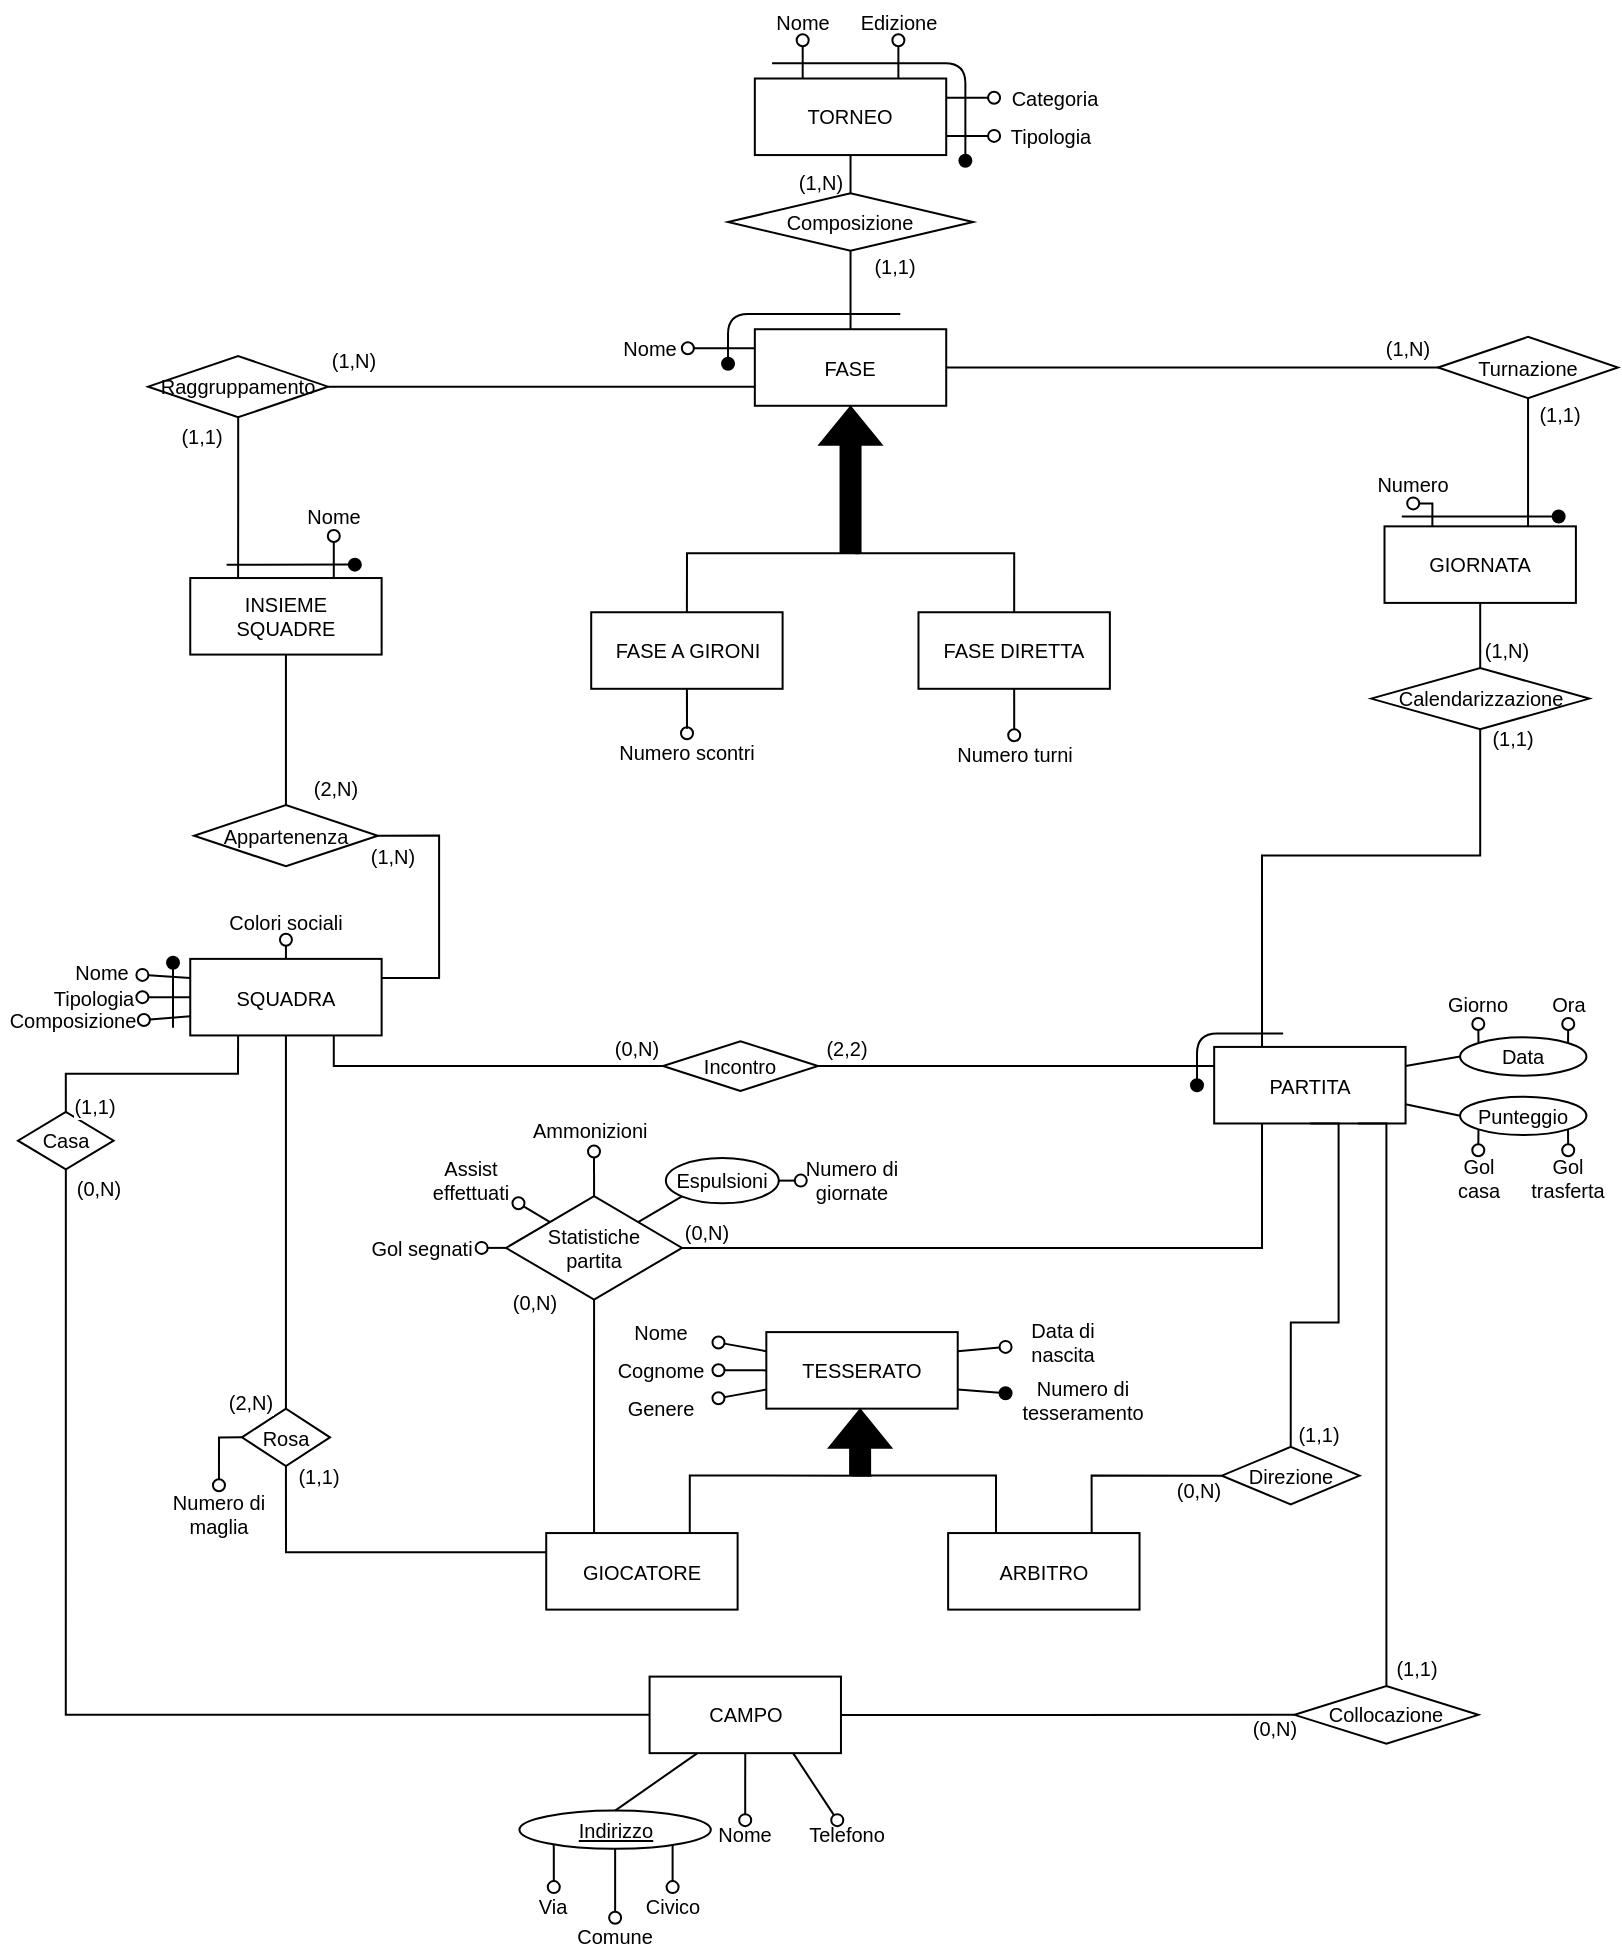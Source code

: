 <mxfile version="21.2.8" type="device" pages="2">
  <diagram id="R2lEEEUBdFMjLlhIrx00" name="ER">
    <mxGraphModel dx="2514" dy="1494" grid="0" gridSize="10" guides="1" tooltips="1" connect="1" arrows="1" fold="1" page="1" pageScale="1" pageWidth="850" pageHeight="1100" math="0" shadow="0" extFonts="Permanent Marker^https://fonts.googleapis.com/css?family=Permanent+Marker">
      <root>
        <mxCell id="0" />
        <mxCell id="1" parent="0" />
        <mxCell id="srXSzP-HnWdT6Cs4i1Jq-174" style="rounded=0;orthogonalLoop=1;jettySize=auto;html=1;exitX=0;exitY=1;exitDx=0;exitDy=0;entryX=0.5;entryY=0;entryDx=0;entryDy=0;startArrow=none;startFill=0;endArrow=oval;endFill=0;" parent="1" edge="1">
          <mxGeometry relative="1" as="geometry">
            <mxPoint x="777.244" y="717.095" as="sourcePoint" />
          </mxGeometry>
        </mxCell>
        <mxCell id="srXSzP-HnWdT6Cs4i1Jq-175" style="rounded=0;orthogonalLoop=1;jettySize=auto;html=1;exitX=1;exitY=1;exitDx=0;exitDy=0;entryX=0.5;entryY=0;entryDx=0;entryDy=0;startArrow=none;startFill=0;endArrow=oval;endFill=0;" parent="1" edge="1">
          <mxGeometry relative="1" as="geometry">
            <mxPoint x="823.756" y="717.095" as="sourcePoint" />
          </mxGeometry>
        </mxCell>
        <mxCell id="vEPZdMaWWo8dStvS0Ypk-1" value="" style="group" vertex="1" connectable="0" parent="1">
          <mxGeometry x="18" y="41.98" width="800" height="977.03" as="geometry" />
        </mxCell>
        <mxCell id="7IuZ3tXFXseWDV0n-bZg-49" value="" style="endArrow=none;html=1;rounded=1;labelBackgroundColor=default;strokeColor=default;fontFamily=Helvetica;fontSize=10;fontColor=default;shape=connector;jumpStyle=arc;jumpSize=10;edgeStyle=orthogonalEdgeStyle;endSize=6;startArrow=oval;startFill=1;" parent="vEPZdMaWWo8dStvS0Ypk-1" edge="1">
          <mxGeometry width="50" height="50" relative="1" as="geometry">
            <mxPoint x="168.421" y="281.339" as="sourcePoint" />
            <mxPoint x="104.306" y="281.339" as="targetPoint" />
            <Array as="points">
              <mxPoint x="166.507" y="281.339" />
            </Array>
          </mxGeometry>
        </mxCell>
        <mxCell id="7IuZ3tXFXseWDV0n-bZg-47" value="" style="endArrow=none;html=1;rounded=1;labelBackgroundColor=default;strokeColor=default;fontFamily=Helvetica;fontSize=10;fontColor=default;shape=connector;jumpStyle=arc;jumpSize=10;edgeStyle=orthogonalEdgeStyle;endSize=6;startArrow=oval;startFill=1;" parent="vEPZdMaWWo8dStvS0Ypk-1" edge="1">
          <mxGeometry width="50" height="50" relative="1" as="geometry">
            <mxPoint x="355.024" y="180.861" as="sourcePoint" />
            <mxPoint x="441.148" y="155.98" as="targetPoint" />
            <Array as="points">
              <mxPoint x="355.024" y="155.98" />
            </Array>
          </mxGeometry>
        </mxCell>
        <mxCell id="I5zNdM9nA91o0Woqpkqp-1" value="&lt;div style=&quot;font-size: 10px;&quot;&gt;TORNEO&lt;/div&gt;" style="rounded=0;arcSize=10;whiteSpace=wrap;html=1;align=center;shadow=0;fontSize=10;" parent="vEPZdMaWWo8dStvS0Ypk-1" vertex="1">
          <mxGeometry x="368.421" y="38.277" width="95.694" height="38.277" as="geometry" />
        </mxCell>
        <mxCell id="nAJgch6baU3DOaQeaVP8-10" style="edgeStyle=orthogonalEdgeStyle;shape=connector;rounded=0;orthogonalLoop=1;jettySize=auto;html=1;entryX=1;entryY=0.25;entryDx=0;entryDy=0;labelBackgroundColor=default;strokeColor=default;fontFamily=Helvetica;fontSize=10;fontColor=default;startArrow=oval;startFill=0;endArrow=none;endFill=0;" parent="vEPZdMaWWo8dStvS0Ypk-1" source="I5zNdM9nA91o0Woqpkqp-41" target="I5zNdM9nA91o0Woqpkqp-1" edge="1">
          <mxGeometry relative="1" as="geometry" />
        </mxCell>
        <mxCell id="I5zNdM9nA91o0Woqpkqp-41" value="&lt;div style=&quot;font-size: 10px;&quot;&gt;&lt;font style=&quot;font-size: 10px;&quot;&gt;Categoria&lt;/font&gt;&lt;/div&gt;" style="text;strokeColor=none;align=center;fillColor=none;html=1;verticalAlign=middle;whiteSpace=wrap;rounded=0;fontSize=10;" parent="vEPZdMaWWo8dStvS0Ypk-1" vertex="1">
          <mxGeometry x="488.038" y="38.277" width="61.244" height="19.139" as="geometry" />
        </mxCell>
        <mxCell id="nAJgch6baU3DOaQeaVP8-9" style="edgeStyle=orthogonalEdgeStyle;rounded=0;orthogonalLoop=1;jettySize=auto;html=1;entryX=1;entryY=0.75;entryDx=0;entryDy=0;endArrow=none;endFill=0;startArrow=oval;startFill=0;fontSize=10;" parent="vEPZdMaWWo8dStvS0Ypk-1" source="I5zNdM9nA91o0Woqpkqp-47" target="I5zNdM9nA91o0Woqpkqp-1" edge="1">
          <mxGeometry relative="1" as="geometry" />
        </mxCell>
        <mxCell id="I5zNdM9nA91o0Woqpkqp-47" value="&lt;font style=&quot;font-size: 10px;&quot;&gt;Tipologia&lt;/font&gt;" style="text;strokeColor=none;align=center;fillColor=none;html=1;verticalAlign=middle;whiteSpace=wrap;rounded=0;fontSize=10;" parent="vEPZdMaWWo8dStvS0Ypk-1" vertex="1">
          <mxGeometry x="488.038" y="57.416" width="56.938" height="19.139" as="geometry" />
        </mxCell>
        <mxCell id="I5zNdM9nA91o0Woqpkqp-48" style="edgeStyle=orthogonalEdgeStyle;rounded=0;orthogonalLoop=1;jettySize=auto;html=1;elbow=vertical;endArrow=oval;endFill=0;exitX=0.25;exitY=0;exitDx=0;exitDy=0;entryX=0.5;entryY=1;entryDx=0;entryDy=0;fontSize=10;" parent="vEPZdMaWWo8dStvS0Ypk-1" source="I5zNdM9nA91o0Woqpkqp-1" target="I5zNdM9nA91o0Woqpkqp-49" edge="1">
          <mxGeometry relative="1" as="geometry">
            <mxPoint x="431.579" y="37.971" as="sourcePoint" />
          </mxGeometry>
        </mxCell>
        <mxCell id="I5zNdM9nA91o0Woqpkqp-49" value="&lt;div style=&quot;font-size: 10px;&quot;&gt;&lt;font style=&quot;font-size: 10px;&quot;&gt;Nome&lt;/font&gt;&lt;/div&gt;" style="text;strokeColor=none;align=center;fillColor=none;html=1;verticalAlign=middle;whiteSpace=wrap;rounded=0;fontSize=10;" parent="vEPZdMaWWo8dStvS0Ypk-1" vertex="1">
          <mxGeometry x="358.852" width="66.986" height="19.139" as="geometry" />
        </mxCell>
        <mxCell id="I5zNdM9nA91o0Woqpkqp-50" style="edgeStyle=orthogonalEdgeStyle;rounded=0;orthogonalLoop=1;jettySize=auto;html=1;elbow=vertical;endArrow=oval;endFill=0;exitX=0.75;exitY=0;exitDx=0;exitDy=0;entryX=0.5;entryY=1;entryDx=0;entryDy=0;fontSize=10;" parent="vEPZdMaWWo8dStvS0Ypk-1" source="I5zNdM9nA91o0Woqpkqp-1" target="I5zNdM9nA91o0Woqpkqp-51" edge="1">
          <mxGeometry relative="1" as="geometry">
            <mxPoint x="497.608" y="28.708" as="sourcePoint" />
          </mxGeometry>
        </mxCell>
        <mxCell id="I5zNdM9nA91o0Woqpkqp-51" value="&lt;font style=&quot;font-size: 10px;&quot;&gt;Edizione&lt;/font&gt;" style="text;strokeColor=none;align=center;fillColor=none;html=1;verticalAlign=middle;whiteSpace=wrap;rounded=0;fontSize=10;" parent="vEPZdMaWWo8dStvS0Ypk-1" vertex="1">
          <mxGeometry x="406.699" width="66.986" height="19.139" as="geometry" />
        </mxCell>
        <mxCell id="I5zNdM9nA91o0Woqpkqp-83" value="&lt;div style=&quot;font-size: 10px;&quot;&gt;(1,N)&lt;/div&gt;" style="edgeStyle=orthogonalEdgeStyle;rounded=0;orthogonalLoop=1;jettySize=auto;html=1;exitX=0;exitY=0.5;exitDx=0;exitDy=0;entryX=0.5;entryY=1;entryDx=0;entryDy=0;endArrow=none;endFill=0;targetPerimeterSpacing=0;labelPosition=center;verticalLabelPosition=middle;align=center;verticalAlign=middle;fontSize=10;" parent="vEPZdMaWWo8dStvS0Ypk-1" source="I5zNdM9nA91o0Woqpkqp-81" target="I5zNdM9nA91o0Woqpkqp-1" edge="1">
          <mxGeometry x="-0.4" y="15" relative="1" as="geometry">
            <mxPoint as="offset" />
          </mxGeometry>
        </mxCell>
        <mxCell id="I5zNdM9nA91o0Woqpkqp-81" value="Composizione" style="shape=rhombus;perimeter=rhombusPerimeter;whiteSpace=wrap;html=1;align=center;rotation=0;direction=south;rounded=0;fontSize=10;" parent="vEPZdMaWWo8dStvS0Ypk-1" vertex="1">
          <mxGeometry x="355.024" y="95.693" width="122.488" height="28.708" as="geometry" />
        </mxCell>
        <mxCell id="I5zNdM9nA91o0Woqpkqp-84" value="FASE" style="whiteSpace=wrap;html=1;align=center;fontSize=10;" parent="vEPZdMaWWo8dStvS0Ypk-1" vertex="1">
          <mxGeometry x="368.421" y="163.636" width="95.694" height="38.277" as="geometry" />
        </mxCell>
        <mxCell id="I5zNdM9nA91o0Woqpkqp-85" value="(1,1)" style="edgeStyle=orthogonalEdgeStyle;rounded=0;orthogonalLoop=1;jettySize=auto;html=1;exitX=1;exitY=0.5;exitDx=0;exitDy=0;entryX=0.5;entryY=0;entryDx=0;entryDy=0;endArrow=none;endFill=0;fontSize=10;" parent="vEPZdMaWWo8dStvS0Ypk-1" source="I5zNdM9nA91o0Woqpkqp-81" target="I5zNdM9nA91o0Woqpkqp-84" edge="1">
          <mxGeometry x="-0.619" y="22" relative="1" as="geometry">
            <mxPoint as="offset" />
          </mxGeometry>
        </mxCell>
        <mxCell id="I5zNdM9nA91o0Woqpkqp-94" style="edgeStyle=orthogonalEdgeStyle;rounded=0;orthogonalLoop=1;jettySize=auto;html=1;endArrow=none;endFill=0;fontSize=10;exitX=0.5;exitY=0;exitDx=0;exitDy=0;" parent="vEPZdMaWWo8dStvS0Ypk-1" source="I5zNdM9nA91o0Woqpkqp-86" edge="1">
          <mxGeometry relative="1" as="geometry">
            <mxPoint x="415.311" y="269.855" as="targetPoint" />
            <Array as="points">
              <mxPoint x="334.928" y="275.597" />
              <mxPoint x="420.096" y="275.597" />
            </Array>
          </mxGeometry>
        </mxCell>
        <mxCell id="I5zNdM9nA91o0Woqpkqp-86" value="&lt;div style=&quot;font-size: 10px;&quot;&gt;FASE A GIRONI&lt;/div&gt;" style="whiteSpace=wrap;html=1;align=center;rounded=0;fontSize=10;" parent="vEPZdMaWWo8dStvS0Ypk-1" vertex="1">
          <mxGeometry x="286.603" y="305.147" width="95.694" height="38.277" as="geometry" />
        </mxCell>
        <mxCell id="I5zNdM9nA91o0Woqpkqp-89" value="" style="shape=flexArrow;endArrow=classic;html=1;rounded=0;fillColor=#000000;gradientColor=none;fillStyle=auto;fontSize=10;entryX=0.5;entryY=1;entryDx=0;entryDy=0;" parent="vEPZdMaWWo8dStvS0Ypk-1" edge="1" target="I5zNdM9nA91o0Woqpkqp-84">
          <mxGeometry width="50" height="50" relative="1" as="geometry">
            <mxPoint x="416.268" y="275.597" as="sourcePoint" />
            <mxPoint x="416.268" y="204.784" as="targetPoint" />
          </mxGeometry>
        </mxCell>
        <mxCell id="I5zNdM9nA91o0Woqpkqp-95" style="edgeStyle=orthogonalEdgeStyle;rounded=0;orthogonalLoop=1;jettySize=auto;html=1;endArrow=none;endFill=0;fontSize=10;exitX=0.5;exitY=0;exitDx=0;exitDy=0;" parent="vEPZdMaWWo8dStvS0Ypk-1" source="I5zNdM9nA91o0Woqpkqp-91" edge="1">
          <mxGeometry relative="1" as="geometry">
            <mxPoint x="419.139" y="273.683" as="targetPoint" />
            <Array as="points">
              <mxPoint x="498.565" y="275.597" />
              <mxPoint x="419.139" y="275.597" />
              <mxPoint x="419.139" y="274.64" />
            </Array>
          </mxGeometry>
        </mxCell>
        <mxCell id="I5zNdM9nA91o0Woqpkqp-91" value="FASE DIRETTA" style="whiteSpace=wrap;html=1;align=center;fontSize=10;" parent="vEPZdMaWWo8dStvS0Ypk-1" vertex="1">
          <mxGeometry x="450.239" y="305.147" width="95.694" height="38.277" as="geometry" />
        </mxCell>
        <mxCell id="I5zNdM9nA91o0Woqpkqp-99" style="edgeStyle=orthogonalEdgeStyle;rounded=0;orthogonalLoop=1;jettySize=auto;html=1;entryX=0.5;entryY=1;entryDx=0;entryDy=0;startArrow=oval;startFill=0;endArrow=none;endFill=0;fontSize=10;" parent="vEPZdMaWWo8dStvS0Ypk-1" source="I5zNdM9nA91o0Woqpkqp-98" target="I5zNdM9nA91o0Woqpkqp-86" edge="1">
          <mxGeometry relative="1" as="geometry">
            <mxPoint x="286.603" y="324.286" as="targetPoint" />
          </mxGeometry>
        </mxCell>
        <mxCell id="I5zNdM9nA91o0Woqpkqp-98" value="&lt;font style=&quot;font-size: 10px;&quot;&gt;Numero scontri&lt;/font&gt;" style="text;strokeColor=none;align=center;fillColor=none;html=1;verticalAlign=middle;whiteSpace=wrap;rounded=0;fontSize=10;" parent="vEPZdMaWWo8dStvS0Ypk-1" vertex="1">
          <mxGeometry x="296.172" y="365.664" width="76.555" height="19.139" as="geometry" />
        </mxCell>
        <mxCell id="I5zNdM9nA91o0Woqpkqp-101" style="edgeStyle=orthogonalEdgeStyle;rounded=0;orthogonalLoop=1;jettySize=auto;html=1;entryX=0;entryY=0.25;entryDx=0;entryDy=0;startArrow=oval;startFill=0;endArrow=none;endFill=0;fontSize=10;" parent="vEPZdMaWWo8dStvS0Ypk-1" source="I5zNdM9nA91o0Woqpkqp-100" target="I5zNdM9nA91o0Woqpkqp-84" edge="1">
          <mxGeometry relative="1" as="geometry">
            <mxPoint x="368.421" y="182.774" as="targetPoint" />
          </mxGeometry>
        </mxCell>
        <mxCell id="I5zNdM9nA91o0Woqpkqp-100" value="&lt;div style=&quot;font-size: 10px;&quot;&gt;&lt;font style=&quot;font-size: 10px;&quot;&gt;Nome&lt;/font&gt;&lt;/div&gt;" style="text;strokeColor=none;align=center;fillColor=none;html=1;verticalAlign=middle;whiteSpace=wrap;rounded=0;fontSize=10;" parent="vEPZdMaWWo8dStvS0Ypk-1" vertex="1">
          <mxGeometry x="296.651" y="163.636" width="38.278" height="19.139" as="geometry" />
        </mxCell>
        <mxCell id="I5zNdM9nA91o0Woqpkqp-105" value="INSIEME&lt;br style=&quot;font-size: 10px;&quot;&gt;SQUADRE" style="whiteSpace=wrap;html=1;align=center;fontFamily=Helvetica;fontSize=10;fontColor=default;" parent="vEPZdMaWWo8dStvS0Ypk-1" vertex="1">
          <mxGeometry x="86.124" y="288.037" width="95.694" height="38.277" as="geometry" />
        </mxCell>
        <mxCell id="I5zNdM9nA91o0Woqpkqp-108" style="shape=connector;rounded=0;orthogonalLoop=1;jettySize=auto;html=1;entryX=0.75;entryY=0;entryDx=0;entryDy=0;labelBackgroundColor=default;strokeColor=default;fontFamily=Helvetica;fontSize=10;fontColor=default;endArrow=none;endFill=0;startArrow=oval;startFill=0;" parent="vEPZdMaWWo8dStvS0Ypk-1" source="I5zNdM9nA91o0Woqpkqp-107" target="I5zNdM9nA91o0Woqpkqp-105" edge="1">
          <mxGeometry relative="1" as="geometry" />
        </mxCell>
        <mxCell id="I5zNdM9nA91o0Woqpkqp-107" value="&lt;div style=&quot;font-size: 10px;&quot;&gt;&lt;font style=&quot;font-size: 10px;&quot;&gt;Nome&lt;/font&gt;&lt;/div&gt;" style="text;strokeColor=none;align=center;fillColor=none;html=1;verticalAlign=middle;whiteSpace=wrap;rounded=0;fontSize=10;" parent="vEPZdMaWWo8dStvS0Ypk-1" vertex="1">
          <mxGeometry x="138.756" y="247.846" width="38.278" height="19.139" as="geometry" />
        </mxCell>
        <mxCell id="I5zNdM9nA91o0Woqpkqp-114" value="CAMPO" style="whiteSpace=wrap;html=1;align=center;fontFamily=Helvetica;fontSize=10;fontColor=default;" parent="vEPZdMaWWo8dStvS0Ypk-1" vertex="1">
          <mxGeometry x="315.789" y="837.318" width="95.694" height="38.277" as="geometry" />
        </mxCell>
        <mxCell id="I5zNdM9nA91o0Woqpkqp-152" value="Casa" style="shape=rhombus;perimeter=rhombusPerimeter;whiteSpace=wrap;html=1;align=center;rotation=0;direction=south;rounded=0;fontSize=10;" parent="vEPZdMaWWo8dStvS0Ypk-1" vertex="1">
          <mxGeometry y="555.022" width="47.847" height="28.708" as="geometry" />
        </mxCell>
        <mxCell id="I5zNdM9nA91o0Woqpkqp-153" style="edgeStyle=orthogonalEdgeStyle;shape=connector;rounded=0;orthogonalLoop=1;jettySize=auto;html=1;labelBackgroundColor=default;strokeColor=default;fontFamily=Helvetica;fontSize=10;fontColor=default;endArrow=none;endFill=0;entryX=1;entryY=0.5;entryDx=0;entryDy=0;exitX=0;exitY=0.5;exitDx=0;exitDy=0;" parent="vEPZdMaWWo8dStvS0Ypk-1" source="I5zNdM9nA91o0Woqpkqp-114" target="I5zNdM9nA91o0Woqpkqp-152" edge="1">
          <mxGeometry relative="1" as="geometry">
            <mxPoint x="191.388" y="622.007" as="targetPoint" />
            <Array as="points">
              <mxPoint x="23.923" y="856.456" />
            </Array>
          </mxGeometry>
        </mxCell>
        <mxCell id="I5zNdM9nA91o0Woqpkqp-172" value="" style="edgeStyle=orthogonalEdgeStyle;shape=connector;rounded=0;orthogonalLoop=1;jettySize=auto;html=1;entryX=0.5;entryY=1;entryDx=0;entryDy=0;labelBackgroundColor=default;strokeColor=default;fontFamily=Helvetica;fontSize=10;fontColor=default;endArrow=none;endFill=0;" parent="vEPZdMaWWo8dStvS0Ypk-1" source="I5zNdM9nA91o0Woqpkqp-114" target="I5zNdM9nA91o0Woqpkqp-167" edge="1">
          <mxGeometry relative="1" as="geometry">
            <mxPoint x="239.234" y="813.394" as="sourcePoint" />
            <mxPoint x="550.239" y="622.007" as="targetPoint" />
          </mxGeometry>
        </mxCell>
        <mxCell id="I5zNdM9nA91o0Woqpkqp-214" style="edgeStyle=orthogonalEdgeStyle;shape=connector;rounded=0;orthogonalLoop=1;jettySize=auto;html=1;entryX=0.5;entryY=1;entryDx=0;entryDy=0;labelBackgroundColor=default;strokeColor=default;fontFamily=Helvetica;fontSize=10;fontColor=default;endArrow=none;endFill=0;startArrow=oval;startFill=0;" parent="vEPZdMaWWo8dStvS0Ypk-1" source="I5zNdM9nA91o0Woqpkqp-213" target="I5zNdM9nA91o0Woqpkqp-91" edge="1">
          <mxGeometry relative="1" as="geometry">
            <Array as="points">
              <mxPoint x="498.086" y="353.951" />
              <mxPoint x="498.086" y="353.951" />
            </Array>
          </mxGeometry>
        </mxCell>
        <mxCell id="I5zNdM9nA91o0Woqpkqp-213" value="&lt;div style=&quot;font-size: 10px;&quot;&gt;&lt;font style=&quot;font-size: 10px;&quot;&gt;Numero turni&lt;/font&gt;&lt;/div&gt;" style="text;strokeColor=none;align=center;fillColor=none;html=1;verticalAlign=middle;whiteSpace=wrap;rounded=0;fontSize=10;" parent="vEPZdMaWWo8dStvS0Ypk-1" vertex="1">
          <mxGeometry x="459.809" y="366.621" width="76.555" height="19.139" as="geometry" />
        </mxCell>
        <mxCell id="I5zNdM9nA91o0Woqpkqp-218" value="&lt;div style=&quot;font-size: 10px;&quot;&gt;&lt;u style=&quot;font-size: 10px;&quot;&gt;Indirizzo&lt;/u&gt;&lt;/div&gt;" style="ellipse;whiteSpace=wrap;html=1;align=center;fontFamily=Helvetica;fontSize=10;fontColor=default;" parent="vEPZdMaWWo8dStvS0Ypk-1" vertex="1">
          <mxGeometry x="250.718" y="904.303" width="95.694" height="19.139" as="geometry" />
        </mxCell>
        <mxCell id="I5zNdM9nA91o0Woqpkqp-219" style="shape=connector;rounded=0;orthogonalLoop=1;jettySize=auto;html=1;exitX=0.25;exitY=1;exitDx=0;exitDy=0;entryX=0.5;entryY=0;entryDx=0;entryDy=0;labelBackgroundColor=default;strokeColor=default;fontFamily=Helvetica;fontSize=10;fontColor=default;endArrow=none;endFill=0;" parent="vEPZdMaWWo8dStvS0Ypk-1" source="I5zNdM9nA91o0Woqpkqp-114" target="I5zNdM9nA91o0Woqpkqp-218" edge="1">
          <mxGeometry relative="1" as="geometry" />
        </mxCell>
        <mxCell id="I5zNdM9nA91o0Woqpkqp-231" style="edgeStyle=orthogonalEdgeStyle;shape=connector;rounded=0;orthogonalLoop=1;jettySize=auto;html=1;exitX=0.5;exitY=0;exitDx=0;exitDy=0;entryX=0.5;entryY=1;entryDx=0;entryDy=0;labelBackgroundColor=default;strokeColor=default;fontFamily=Helvetica;fontSize=10;fontColor=default;endArrow=none;endFill=0;startArrow=oval;startFill=0;" parent="vEPZdMaWWo8dStvS0Ypk-1" source="I5zNdM9nA91o0Woqpkqp-221" target="I5zNdM9nA91o0Woqpkqp-218" edge="1">
          <mxGeometry relative="1" as="geometry" />
        </mxCell>
        <mxCell id="I5zNdM9nA91o0Woqpkqp-221" value="&lt;div style=&quot;font-size: 10px;&quot;&gt;&lt;font style=&quot;font-size: 10px;&quot;&gt;Comune&lt;/font&gt;&lt;/div&gt;" style="text;strokeColor=none;align=center;fillColor=none;html=1;verticalAlign=middle;whiteSpace=wrap;rounded=0;fontSize=10;fontFamily=Helvetica;fontColor=default;" parent="vEPZdMaWWo8dStvS0Ypk-1" vertex="1">
          <mxGeometry x="269.856" y="957.891" width="57.416" height="19.139" as="geometry" />
        </mxCell>
        <mxCell id="I5zNdM9nA91o0Woqpkqp-230" style="edgeStyle=orthogonalEdgeStyle;shape=connector;rounded=0;orthogonalLoop=1;jettySize=auto;html=1;entryX=0.178;entryY=0.877;entryDx=0;entryDy=0;labelBackgroundColor=default;strokeColor=default;fontFamily=Helvetica;fontSize=10;fontColor=default;endArrow=none;endFill=0;entryPerimeter=0;startArrow=oval;startFill=0;" parent="vEPZdMaWWo8dStvS0Ypk-1" source="I5zNdM9nA91o0Woqpkqp-222" target="I5zNdM9nA91o0Woqpkqp-218" edge="1">
          <mxGeometry relative="1" as="geometry" />
        </mxCell>
        <mxCell id="I5zNdM9nA91o0Woqpkqp-222" value="&lt;div style=&quot;font-size: 10px;&quot;&gt;&lt;font style=&quot;font-size: 10px;&quot;&gt;Via&lt;/font&gt;&lt;/div&gt;" style="text;strokeColor=none;align=center;fillColor=none;html=1;verticalAlign=middle;whiteSpace=wrap;rounded=0;fontSize=10;fontFamily=Helvetica;fontColor=default;" parent="vEPZdMaWWo8dStvS0Ypk-1" vertex="1">
          <mxGeometry x="239.234" y="942.58" width="57.416" height="19.139" as="geometry" />
        </mxCell>
        <mxCell id="I5zNdM9nA91o0Woqpkqp-232" style="edgeStyle=orthogonalEdgeStyle;shape=connector;rounded=0;orthogonalLoop=1;jettySize=auto;html=1;entryX=0.801;entryY=0.9;entryDx=0;entryDy=0;labelBackgroundColor=default;strokeColor=default;fontFamily=Helvetica;fontSize=10;fontColor=default;endArrow=none;endFill=0;entryPerimeter=0;startArrow=oval;startFill=0;" parent="vEPZdMaWWo8dStvS0Ypk-1" source="I5zNdM9nA91o0Woqpkqp-224" target="I5zNdM9nA91o0Woqpkqp-218" edge="1">
          <mxGeometry relative="1" as="geometry" />
        </mxCell>
        <mxCell id="I5zNdM9nA91o0Woqpkqp-224" value="&lt;font style=&quot;font-size: 10px;&quot;&gt;Civico&lt;/font&gt;" style="text;strokeColor=none;align=center;fillColor=none;html=1;verticalAlign=middle;whiteSpace=wrap;rounded=0;fontSize=10;fontFamily=Helvetica;fontColor=default;" parent="vEPZdMaWWo8dStvS0Ypk-1" vertex="1">
          <mxGeometry x="298.565" y="942.58" width="57.416" height="19.139" as="geometry" />
        </mxCell>
        <mxCell id="I5zNdM9nA91o0Woqpkqp-233" style="edgeStyle=orthogonalEdgeStyle;shape=connector;rounded=0;orthogonalLoop=1;jettySize=auto;html=1;entryX=0.5;entryY=1;entryDx=0;entryDy=0;labelBackgroundColor=default;strokeColor=default;fontFamily=Helvetica;fontSize=10;fontColor=default;endArrow=none;endFill=0;startArrow=oval;startFill=0;" parent="vEPZdMaWWo8dStvS0Ypk-1" source="I5zNdM9nA91o0Woqpkqp-226" target="I5zNdM9nA91o0Woqpkqp-114" edge="1">
          <mxGeometry relative="1" as="geometry">
            <Array as="points">
              <mxPoint x="363.636" y="889.949" />
              <mxPoint x="363.636" y="889.949" />
            </Array>
          </mxGeometry>
        </mxCell>
        <mxCell id="I5zNdM9nA91o0Woqpkqp-226" value="&lt;div style=&quot;font-size: 10px;&quot;&gt;&lt;font style=&quot;font-size: 10px;&quot;&gt;Nome&lt;/font&gt;&lt;/div&gt;" style="text;strokeColor=none;align=center;fillColor=none;html=1;verticalAlign=middle;whiteSpace=wrap;rounded=0;fontSize=10;fontFamily=Helvetica;fontColor=default;" parent="vEPZdMaWWo8dStvS0Ypk-1" vertex="1">
          <mxGeometry x="334.928" y="909.088" width="57.416" height="14.354" as="geometry" />
        </mxCell>
        <mxCell id="I5zNdM9nA91o0Woqpkqp-234" style="shape=connector;rounded=0;orthogonalLoop=1;jettySize=auto;html=1;entryX=0.75;entryY=1;entryDx=0;entryDy=0;labelBackgroundColor=default;strokeColor=default;fontFamily=Helvetica;fontSize=10;fontColor=default;endArrow=none;endFill=0;startArrow=oval;startFill=0;" parent="vEPZdMaWWo8dStvS0Ypk-1" source="I5zNdM9nA91o0Woqpkqp-227" target="I5zNdM9nA91o0Woqpkqp-114" edge="1">
          <mxGeometry relative="1" as="geometry" />
        </mxCell>
        <mxCell id="I5zNdM9nA91o0Woqpkqp-227" value="&lt;font style=&quot;font-size: 10px;&quot;&gt;Telefono&lt;/font&gt;" style="text;strokeColor=none;align=center;fillColor=none;html=1;verticalAlign=middle;whiteSpace=wrap;rounded=0;fontSize=10;fontFamily=Helvetica;fontColor=default;" parent="vEPZdMaWWo8dStvS0Ypk-1" vertex="1">
          <mxGeometry x="385.646" y="909.088" width="57.416" height="14.354" as="geometry" />
        </mxCell>
        <mxCell id="I5zNdM9nA91o0Woqpkqp-258" value="Incontro" style="shape=rhombus;perimeter=rhombusPerimeter;whiteSpace=wrap;html=1;align=center;rotation=0;direction=west;rounded=0;fontSize=10;" parent="vEPZdMaWWo8dStvS0Ypk-1" vertex="1">
          <mxGeometry x="322.488" y="519.615" width="77.512" height="24.88" as="geometry" />
        </mxCell>
        <mxCell id="7IuZ3tXFXseWDV0n-bZg-36" value="&lt;div style=&quot;font-size: 10px;&quot;&gt;&lt;font style=&quot;font-size: 10px;&quot;&gt;(1,1)&lt;/font&gt;&lt;/div&gt;" style="edgeLabel;html=1;align=center;verticalAlign=middle;resizable=0;points=[];fontSize=10;fontFamily=Helvetica;fontColor=default;" parent="vEPZdMaWWo8dStvS0Ypk-1" vertex="1" connectable="0">
          <mxGeometry x="38.278" y="545.453" as="geometry">
            <mxPoint x="-1" y="6" as="offset" />
          </mxGeometry>
        </mxCell>
        <mxCell id="7IuZ3tXFXseWDV0n-bZg-37" value="&lt;div style=&quot;font-size: 10px;&quot;&gt;&lt;font style=&quot;font-size: 10px;&quot;&gt;(0,N)&lt;/font&gt;&lt;/div&gt;" style="edgeLabel;html=1;align=center;verticalAlign=middle;resizable=0;points=[];fontSize=10;fontFamily=Helvetica;fontColor=default;" parent="vEPZdMaWWo8dStvS0Ypk-1" vertex="1" connectable="0">
          <mxGeometry x="38.278" y="592.342" as="geometry">
            <mxPoint x="1" as="offset" />
          </mxGeometry>
        </mxCell>
        <mxCell id="7IuZ3tXFXseWDV0n-bZg-42" value="&lt;div style=&quot;font-size: 10px;&quot;&gt;&lt;font style=&quot;font-size: 10px;&quot;&gt;(0,N)&lt;/font&gt;&lt;/div&gt;" style="edgeLabel;html=1;align=center;verticalAlign=middle;resizable=0;points=[];fontSize=10;fontFamily=Helvetica;fontColor=default;" parent="vEPZdMaWWo8dStvS0Ypk-1" vertex="1" connectable="0">
          <mxGeometry x="308.134" y="522.486" as="geometry">
            <mxPoint x="1" as="offset" />
          </mxGeometry>
        </mxCell>
        <mxCell id="7IuZ3tXFXseWDV0n-bZg-43" value="&lt;div style=&quot;font-size: 10px;&quot;&gt;&lt;font style=&quot;font-size: 10px;&quot;&gt;(2,2)&lt;/font&gt;&lt;/div&gt;" style="edgeLabel;html=1;align=center;verticalAlign=middle;resizable=0;points=[];fontSize=10;fontFamily=Helvetica;fontColor=default;" parent="vEPZdMaWWo8dStvS0Ypk-1" vertex="1" connectable="0">
          <mxGeometry x="412.44" y="522.486" as="geometry">
            <mxPoint x="1" as="offset" />
          </mxGeometry>
        </mxCell>
        <mxCell id="I5zNdM9nA91o0Woqpkqp-52" value="" style="endArrow=oval;html=1;rounded=1;endFill=1;jumpStyle=none;fontSize=10;" parent="vEPZdMaWWo8dStvS0Ypk-1" edge="1">
          <mxGeometry relative="1" as="geometry">
            <mxPoint x="377.033" y="30.622" as="sourcePoint" />
            <mxPoint x="473.684" y="79.426" as="targetPoint" />
            <Array as="points">
              <mxPoint x="473.684" y="30.622" />
            </Array>
          </mxGeometry>
        </mxCell>
        <mxCell id="7IuZ3tXFXseWDV0n-bZg-75" value="Numero" style="text;strokeColor=none;align=center;fillColor=none;html=1;verticalAlign=middle;whiteSpace=wrap;rounded=0;fontSize=10;fontFamily=Helvetica;fontColor=default;" parent="vEPZdMaWWo8dStvS0Ypk-1" vertex="1">
          <mxGeometry x="672.239" y="230.621" width="50.718" height="20.096" as="geometry" />
        </mxCell>
        <mxCell id="7IuZ3tXFXseWDV0n-bZg-88" value="GIORNATA" style="whiteSpace=wrap;html=1;align=center;fontSize=10;" parent="vEPZdMaWWo8dStvS0Ypk-1" vertex="1">
          <mxGeometry x="683.254" y="262.2" width="95.694" height="38.277" as="geometry" />
        </mxCell>
        <mxCell id="7IuZ3tXFXseWDV0n-bZg-103" style="edgeStyle=orthogonalEdgeStyle;shape=connector;rounded=0;jumpStyle=arc;jumpSize=10;orthogonalLoop=1;jettySize=auto;html=1;entryX=0.25;entryY=0;entryDx=0;entryDy=0;labelBackgroundColor=default;strokeColor=default;fontFamily=Helvetica;fontSize=10;fontColor=default;startArrow=oval;startFill=0;endArrow=none;endFill=0;exitX=0.5;exitY=1;exitDx=0;exitDy=0;" parent="vEPZdMaWWo8dStvS0Ypk-1" source="7IuZ3tXFXseWDV0n-bZg-75" target="7IuZ3tXFXseWDV0n-bZg-88" edge="1">
          <mxGeometry relative="1" as="geometry">
            <mxPoint x="672.281" y="255.501" as="sourcePoint" />
          </mxGeometry>
        </mxCell>
        <mxCell id="9VqROTlEzoNPwgnBBmNw-7" style="edgeStyle=orthogonalEdgeStyle;shape=connector;rounded=0;orthogonalLoop=1;jettySize=auto;html=1;entryX=1;entryY=0.5;entryDx=0;entryDy=0;labelBackgroundColor=default;strokeColor=default;fontFamily=Helvetica;fontSize=11;fontColor=default;endArrow=none;endFill=0;" parent="vEPZdMaWWo8dStvS0Ypk-1" source="7IuZ3tXFXseWDV0n-bZg-96" target="I5zNdM9nA91o0Woqpkqp-84" edge="1">
          <mxGeometry relative="1" as="geometry" />
        </mxCell>
        <mxCell id="9VqROTlEzoNPwgnBBmNw-8" style="edgeStyle=orthogonalEdgeStyle;shape=connector;rounded=0;orthogonalLoop=1;jettySize=auto;html=1;labelBackgroundColor=default;strokeColor=default;fontFamily=Helvetica;fontSize=11;fontColor=default;endArrow=none;endFill=0;entryX=0.75;entryY=0;entryDx=0;entryDy=0;exitX=0;exitY=0.5;exitDx=0;exitDy=0;" parent="vEPZdMaWWo8dStvS0Ypk-1" source="7IuZ3tXFXseWDV0n-bZg-96" target="7IuZ3tXFXseWDV0n-bZg-88" edge="1">
          <mxGeometry relative="1" as="geometry">
            <mxPoint x="733.014" y="251.674" as="targetPoint" />
            <Array as="points">
              <mxPoint x="755.024" y="198.085" />
            </Array>
          </mxGeometry>
        </mxCell>
        <mxCell id="7IuZ3tXFXseWDV0n-bZg-96" value="Turnazione" style="shape=rhombus;perimeter=rhombusPerimeter;whiteSpace=wrap;html=1;align=center;rotation=0;direction=north;rounded=0;fontSize=10;" parent="vEPZdMaWWo8dStvS0Ypk-1" vertex="1">
          <mxGeometry x="710.048" y="167.464" width="89.952" height="30.622" as="geometry" />
        </mxCell>
        <mxCell id="nAJgch6baU3DOaQeaVP8-535" value="" style="group;fontSize=10;" parent="vEPZdMaWWo8dStvS0Ypk-1" vertex="1" connectable="0">
          <mxGeometry x="19.139" y="450.716" width="173.206" height="71.77" as="geometry" />
        </mxCell>
        <mxCell id="I5zNdM9nA91o0Woqpkqp-185" value="" style="group;fontSize=10;" parent="nAJgch6baU3DOaQeaVP8-535" vertex="1" connectable="0">
          <mxGeometry y="27.751" width="162.679" height="44.019" as="geometry" />
        </mxCell>
        <mxCell id="I5zNdM9nA91o0Woqpkqp-112" value="SQUADRA" style="whiteSpace=wrap;html=1;align=center;fontFamily=Helvetica;fontSize=10;fontColor=default;" parent="I5zNdM9nA91o0Woqpkqp-185" vertex="1">
          <mxGeometry x="66.986" width="95.694" height="38.277" as="geometry" />
        </mxCell>
        <mxCell id="nAJgch6baU3DOaQeaVP8-14" style="shape=connector;rounded=0;orthogonalLoop=1;jettySize=auto;html=1;entryX=0;entryY=0.5;entryDx=0;entryDy=0;labelBackgroundColor=default;strokeColor=default;fontFamily=Helvetica;fontSize=10;fontColor=default;startArrow=oval;startFill=0;endArrow=none;endFill=0;exitX=1;exitY=0.5;exitDx=0;exitDy=0;" parent="I5zNdM9nA91o0Woqpkqp-185" source="nAJgch6baU3DOaQeaVP8-12" target="I5zNdM9nA91o0Woqpkqp-112" edge="1">
          <mxGeometry relative="1" as="geometry">
            <Array as="points" />
          </mxGeometry>
        </mxCell>
        <mxCell id="nAJgch6baU3DOaQeaVP8-12" value="&lt;font style=&quot;font-size: 10px;&quot;&gt;Tipologia&lt;/font&gt;" style="text;strokeColor=none;align=center;fillColor=none;html=1;verticalAlign=middle;whiteSpace=wrap;rounded=0;fontSize=10;" parent="I5zNdM9nA91o0Woqpkqp-185" vertex="1">
          <mxGeometry x="-4.785" y="9.569" width="47.847" height="19.139" as="geometry" />
        </mxCell>
        <mxCell id="I5zNdM9nA91o0Woqpkqp-139" value="&lt;div style=&quot;font-size: 10px;&quot;&gt;&lt;font style=&quot;font-size: 10px;&quot;&gt;Nome&lt;/font&gt;&lt;/div&gt;" style="text;strokeColor=none;align=center;fillColor=none;html=1;verticalAlign=middle;whiteSpace=wrap;rounded=0;fontSize=10;" parent="I5zNdM9nA91o0Woqpkqp-185" vertex="1">
          <mxGeometry x="2.871" y="-2.871" width="40.191" height="19.139" as="geometry" />
        </mxCell>
        <mxCell id="nAJgch6baU3DOaQeaVP8-16" style="shape=connector;rounded=0;orthogonalLoop=1;jettySize=auto;html=1;entryX=0;entryY=0.25;entryDx=0;entryDy=0;labelBackgroundColor=default;strokeColor=default;fontFamily=Helvetica;fontSize=10;fontColor=default;startArrow=oval;startFill=0;endArrow=none;endFill=0;" parent="I5zNdM9nA91o0Woqpkqp-185" source="I5zNdM9nA91o0Woqpkqp-139" target="I5zNdM9nA91o0Woqpkqp-112" edge="1">
          <mxGeometry relative="1" as="geometry" />
        </mxCell>
        <mxCell id="nAJgch6baU3DOaQeaVP8-20" value="&lt;div style=&quot;font-size: 10px;&quot;&gt;&lt;font style=&quot;font-size: 10px;&quot;&gt;Composizione&lt;/font&gt;&lt;/div&gt;" style="text;strokeColor=none;align=center;fillColor=none;html=1;verticalAlign=middle;whiteSpace=wrap;rounded=0;fontSize=10;" parent="I5zNdM9nA91o0Woqpkqp-185" vertex="1">
          <mxGeometry x="-27.751" y="21.053" width="72.727" height="19.139" as="geometry" />
        </mxCell>
        <mxCell id="I5zNdM9nA91o0Woqpkqp-144" style="shape=connector;rounded=0;orthogonalLoop=1;jettySize=auto;html=1;entryX=0;entryY=0.75;entryDx=0;entryDy=0;labelBackgroundColor=default;strokeColor=default;fontFamily=Helvetica;fontSize=10;fontColor=default;endArrow=none;endFill=0;startArrow=oval;startFill=0;exitX=0.984;exitY=0.496;exitDx=0;exitDy=0;exitPerimeter=0;" parent="I5zNdM9nA91o0Woqpkqp-185" source="nAJgch6baU3DOaQeaVP8-20" target="I5zNdM9nA91o0Woqpkqp-112" edge="1">
          <mxGeometry relative="1" as="geometry">
            <mxPoint x="44.976" y="34.45" as="sourcePoint" />
          </mxGeometry>
        </mxCell>
        <mxCell id="nAJgch6baU3DOaQeaVP8-15" style="shape=connector;rounded=0;orthogonalLoop=1;jettySize=auto;html=1;entryX=0.5;entryY=0;entryDx=0;entryDy=0;labelBackgroundColor=default;strokeColor=default;fontFamily=Helvetica;fontSize=10;fontColor=default;startArrow=oval;startFill=0;endArrow=none;endFill=0;exitX=0.5;exitY=1;exitDx=0;exitDy=0;" parent="nAJgch6baU3DOaQeaVP8-535" source="nAJgch6baU3DOaQeaVP8-11" target="I5zNdM9nA91o0Woqpkqp-112" edge="1">
          <mxGeometry relative="1" as="geometry" />
        </mxCell>
        <mxCell id="nAJgch6baU3DOaQeaVP8-11" value="&lt;div style=&quot;font-size: 10px;&quot;&gt;&lt;font style=&quot;font-size: 10px;&quot;&gt;Colori sociali&lt;/font&gt;&lt;/div&gt;" style="text;strokeColor=none;align=center;fillColor=none;html=1;verticalAlign=middle;whiteSpace=wrap;rounded=0;fontSize=10;" parent="nAJgch6baU3DOaQeaVP8-535" vertex="1">
          <mxGeometry x="80.861" width="67.943" height="18.182" as="geometry" />
        </mxCell>
        <mxCell id="7IuZ3tXFXseWDV0n-bZg-58" value="" style="endArrow=none;html=1;rounded=1;labelBackgroundColor=default;strokeColor=default;fontFamily=Helvetica;fontSize=10;fontColor=default;shape=connector;jumpStyle=none;jumpSize=10;edgeStyle=orthogonalEdgeStyle;endSize=6;startArrow=oval;startFill=1;" parent="nAJgch6baU3DOaQeaVP8-535" edge="1">
          <mxGeometry width="50" height="50" relative="1" as="geometry">
            <mxPoint x="58.373" y="29.665" as="sourcePoint" />
            <mxPoint x="58.373" y="62.201" as="targetPoint" />
            <Array as="points">
              <mxPoint x="58.373" y="62.201" />
            </Array>
          </mxGeometry>
        </mxCell>
        <mxCell id="I5zNdM9nA91o0Woqpkqp-187" style="edgeStyle=orthogonalEdgeStyle;shape=connector;rounded=0;orthogonalLoop=1;jettySize=auto;html=1;exitX=0;exitY=0.5;exitDx=0;exitDy=0;entryX=0.25;entryY=1;entryDx=0;entryDy=0;labelBackgroundColor=default;strokeColor=default;fontFamily=Helvetica;fontSize=10;fontColor=default;endArrow=none;endFill=0;" parent="vEPZdMaWWo8dStvS0Ypk-1" source="I5zNdM9nA91o0Woqpkqp-152" target="I5zNdM9nA91o0Woqpkqp-112" edge="1">
          <mxGeometry relative="1" as="geometry">
            <Array as="points">
              <mxPoint x="23.923" y="535.883" />
              <mxPoint x="110.048" y="535.883" />
            </Array>
          </mxGeometry>
        </mxCell>
        <mxCell id="I5zNdM9nA91o0Woqpkqp-259" style="edgeStyle=orthogonalEdgeStyle;shape=connector;rounded=0;orthogonalLoop=1;jettySize=auto;html=1;entryX=1;entryY=0.5;entryDx=0;entryDy=0;labelBackgroundColor=default;strokeColor=default;fontFamily=Helvetica;fontSize=10;fontColor=default;endArrow=none;endFill=0;exitX=0.75;exitY=1;exitDx=0;exitDy=0;" parent="vEPZdMaWWo8dStvS0Ypk-1" source="I5zNdM9nA91o0Woqpkqp-112" target="I5zNdM9nA91o0Woqpkqp-258" edge="1">
          <mxGeometry relative="1" as="geometry">
            <Array as="points">
              <mxPoint x="156.938" y="516.745" />
              <mxPoint x="156.938" y="532.056" />
            </Array>
          </mxGeometry>
        </mxCell>
        <mxCell id="SCq3RTWDLFDGdXN3g9Al-3" value="" style="endArrow=none;html=1;rounded=1;labelBackgroundColor=default;strokeColor=default;fontFamily=Helvetica;fontSize=10;fontColor=default;shape=connector;jumpStyle=none;jumpSize=10;edgeStyle=orthogonalEdgeStyle;endSize=6;startArrow=oval;startFill=1;" parent="vEPZdMaWWo8dStvS0Ypk-1" edge="1">
          <mxGeometry width="50" height="50" relative="1" as="geometry">
            <mxPoint x="770.331" y="257.272" as="sourcePoint" />
            <mxPoint x="691.862" y="257.272" as="targetPoint" />
            <Array as="points">
              <mxPoint x="691.862" y="257.272" />
            </Array>
          </mxGeometry>
        </mxCell>
        <mxCell id="SCq3RTWDLFDGdXN3g9Al-7" value="" style="group;fontSize=10;" parent="vEPZdMaWWo8dStvS0Ypk-1" vertex="1" connectable="0">
          <mxGeometry x="598.086" y="465.07" width="199.024" height="132.057" as="geometry" />
        </mxCell>
        <mxCell id="sP0-NNvAGzi_ZkYRNoZ8-7" style="rounded=0;orthogonalLoop=1;jettySize=auto;html=1;exitX=1;exitY=0.25;exitDx=0;exitDy=0;entryX=0;entryY=0.5;entryDx=0;entryDy=0;endArrow=none;endFill=0;" edge="1" parent="SCq3RTWDLFDGdXN3g9Al-7" source="I5zNdM9nA91o0Woqpkqp-115" target="sP0-NNvAGzi_ZkYRNoZ8-2">
          <mxGeometry relative="1" as="geometry" />
        </mxCell>
        <mxCell id="I5zNdM9nA91o0Woqpkqp-115" value="&lt;div style=&quot;font-size: 10px;&quot;&gt;PARTITA&lt;/div&gt;" style="whiteSpace=wrap;html=1;align=center;fontFamily=Helvetica;fontSize=10;fontColor=default;" parent="SCq3RTWDLFDGdXN3g9Al-7" vertex="1">
          <mxGeometry y="57.416" width="95.694" height="38.277" as="geometry" />
        </mxCell>
        <mxCell id="srXSzP-HnWdT6Cs4i1Jq-193" style="rounded=0;orthogonalLoop=1;jettySize=auto;html=1;exitX=0;exitY=0.5;exitDx=0;exitDy=0;entryX=1;entryY=0.75;entryDx=0;entryDy=0;endArrow=none;endFill=0;startArrow=none;startFill=0;fontSize=10;" parent="SCq3RTWDLFDGdXN3g9Al-7" source="srXSzP-HnWdT6Cs4i1Jq-1" target="I5zNdM9nA91o0Woqpkqp-115" edge="1">
          <mxGeometry relative="1" as="geometry" />
        </mxCell>
        <mxCell id="srXSzP-HnWdT6Cs4i1Jq-223" value="" style="group;fontSize=10;" parent="SCq3RTWDLFDGdXN3g9Al-7" vertex="1" connectable="0">
          <mxGeometry x="115.789" y="82.296" width="83.234" height="55.502" as="geometry" />
        </mxCell>
        <mxCell id="7IuZ3tXFXseWDV0n-bZg-25" value="&lt;div style=&quot;font-size: 10px;&quot;&gt;&lt;br style=&quot;font-size: 10px;&quot;&gt;&lt;/div&gt;" style="text;strokeColor=none;align=center;fillColor=none;html=1;verticalAlign=middle;whiteSpace=wrap;rounded=0;fontSize=10;fontFamily=Helvetica;fontColor=default;" parent="srXSzP-HnWdT6Cs4i1Jq-223" vertex="1">
          <mxGeometry x="13.388" y="19.139" width="52.632" height="23.923" as="geometry" />
        </mxCell>
        <mxCell id="srXSzP-HnWdT6Cs4i1Jq-1" value="Punteggio" style="ellipse;whiteSpace=wrap;html=1;align=center;fontSize=10;" parent="srXSzP-HnWdT6Cs4i1Jq-223" vertex="1">
          <mxGeometry x="7.167" width="63.158" height="19.139" as="geometry" />
        </mxCell>
        <mxCell id="srXSzP-HnWdT6Cs4i1Jq-172" value="Gol casa" style="text;strokeColor=none;align=center;fillColor=none;html=1;verticalAlign=middle;whiteSpace=wrap;rounded=0;fontSize=10;" parent="srXSzP-HnWdT6Cs4i1Jq-223" vertex="1">
          <mxGeometry y="26.794" width="32.526" height="28.708" as="geometry" />
        </mxCell>
        <mxCell id="srXSzP-HnWdT6Cs4i1Jq-197" style="edgeStyle=orthogonalEdgeStyle;shape=connector;rounded=0;orthogonalLoop=1;jettySize=auto;html=1;exitX=0;exitY=1;exitDx=0;exitDy=0;entryX=0.5;entryY=0;entryDx=0;entryDy=0;labelBackgroundColor=default;strokeColor=default;fontFamily=Helvetica;fontSize=10;fontColor=default;startArrow=none;startFill=0;endArrow=oval;endFill=0;" parent="srXSzP-HnWdT6Cs4i1Jq-223" source="srXSzP-HnWdT6Cs4i1Jq-1" target="srXSzP-HnWdT6Cs4i1Jq-172" edge="1">
          <mxGeometry relative="1" as="geometry" />
        </mxCell>
        <mxCell id="srXSzP-HnWdT6Cs4i1Jq-173" value="Gol trasferta" style="text;strokeColor=none;align=center;fillColor=none;html=1;verticalAlign=middle;whiteSpace=wrap;rounded=0;fontSize=10;" parent="srXSzP-HnWdT6Cs4i1Jq-223" vertex="1">
          <mxGeometry x="39.225" y="26.794" width="44.01" height="28.708" as="geometry" />
        </mxCell>
        <mxCell id="srXSzP-HnWdT6Cs4i1Jq-198" style="edgeStyle=orthogonalEdgeStyle;shape=connector;rounded=0;orthogonalLoop=1;jettySize=auto;html=1;exitX=1;exitY=1;exitDx=0;exitDy=0;entryX=0.5;entryY=0;entryDx=0;entryDy=0;labelBackgroundColor=default;strokeColor=default;fontFamily=Helvetica;fontSize=10;fontColor=default;startArrow=none;startFill=0;endArrow=oval;endFill=0;" parent="srXSzP-HnWdT6Cs4i1Jq-223" source="srXSzP-HnWdT6Cs4i1Jq-1" target="srXSzP-HnWdT6Cs4i1Jq-173" edge="1">
          <mxGeometry relative="1" as="geometry" />
        </mxCell>
        <mxCell id="sP0-NNvAGzi_ZkYRNoZ8-1" value="" style="group;fontSize=10;" vertex="1" connectable="0" parent="SCq3RTWDLFDGdXN3g9Al-7">
          <mxGeometry x="112.919" y="26.794" width="77.512" height="44.976" as="geometry" />
        </mxCell>
        <mxCell id="sP0-NNvAGzi_ZkYRNoZ8-2" value="Data" style="ellipse;whiteSpace=wrap;html=1;align=center;fontSize=10;" vertex="1" parent="sP0-NNvAGzi_ZkYRNoZ8-1">
          <mxGeometry x="10.048" y="25.837" width="63.158" height="19.139" as="geometry" />
        </mxCell>
        <mxCell id="sP0-NNvAGzi_ZkYRNoZ8-3" value="Giorno" style="text;strokeColor=none;align=center;fillColor=none;html=1;verticalAlign=middle;whiteSpace=wrap;rounded=0;fontSize=10;" vertex="1" parent="sP0-NNvAGzi_ZkYRNoZ8-1">
          <mxGeometry width="38.278" height="19.139" as="geometry" />
        </mxCell>
        <mxCell id="sP0-NNvAGzi_ZkYRNoZ8-4" style="edgeStyle=orthogonalEdgeStyle;shape=connector;rounded=0;orthogonalLoop=1;jettySize=auto;html=1;exitX=0;exitY=0;exitDx=0;exitDy=0;entryX=0.5;entryY=1;entryDx=0;entryDy=0;labelBackgroundColor=default;strokeColor=default;fontFamily=Helvetica;fontSize=10;fontColor=default;startArrow=none;startFill=0;endArrow=oval;endFill=0;" edge="1" parent="sP0-NNvAGzi_ZkYRNoZ8-1" source="sP0-NNvAGzi_ZkYRNoZ8-2" target="sP0-NNvAGzi_ZkYRNoZ8-3">
          <mxGeometry relative="1" as="geometry" />
        </mxCell>
        <mxCell id="sP0-NNvAGzi_ZkYRNoZ8-5" value="Ora" style="text;strokeColor=none;align=center;fillColor=none;html=1;verticalAlign=middle;whiteSpace=wrap;rounded=0;fontSize=10;" vertex="1" parent="sP0-NNvAGzi_ZkYRNoZ8-1">
          <mxGeometry x="50.718" width="26.794" height="19.139" as="geometry" />
        </mxCell>
        <mxCell id="sP0-NNvAGzi_ZkYRNoZ8-6" style="edgeStyle=orthogonalEdgeStyle;shape=connector;rounded=0;orthogonalLoop=1;jettySize=auto;html=1;exitX=1;exitY=0;exitDx=0;exitDy=0;entryX=0.5;entryY=1;entryDx=0;entryDy=0;labelBackgroundColor=default;strokeColor=default;fontFamily=Helvetica;fontSize=10;fontColor=default;startArrow=none;startFill=0;endArrow=oval;endFill=0;" edge="1" parent="sP0-NNvAGzi_ZkYRNoZ8-1" source="sP0-NNvAGzi_ZkYRNoZ8-2" target="sP0-NNvAGzi_ZkYRNoZ8-5">
          <mxGeometry relative="1" as="geometry" />
        </mxCell>
        <mxCell id="I5zNdM9nA91o0Woqpkqp-260" value="" style="edgeStyle=orthogonalEdgeStyle;shape=connector;rounded=0;orthogonalLoop=1;jettySize=auto;html=1;entryX=0;entryY=0.25;entryDx=0;entryDy=0;labelBackgroundColor=default;strokeColor=default;fontFamily=Helvetica;fontSize=10;fontColor=default;endArrow=none;endFill=0;jumpStyle=arc;jumpSize=10;exitX=0;exitY=0.5;exitDx=0;exitDy=0;" parent="vEPZdMaWWo8dStvS0Ypk-1" source="I5zNdM9nA91o0Woqpkqp-258" target="I5zNdM9nA91o0Woqpkqp-115" edge="1">
          <mxGeometry x="0.021" y="-20" relative="1" as="geometry">
            <Array as="points" />
            <mxPoint as="offset" />
          </mxGeometry>
        </mxCell>
        <mxCell id="SCq3RTWDLFDGdXN3g9Al-8" value="" style="group;fontSize=10;" parent="vEPZdMaWWo8dStvS0Ypk-1" vertex="1" connectable="0">
          <mxGeometry x="638.278" y="832.533" width="91.866" height="47.847" as="geometry" />
        </mxCell>
        <mxCell id="I5zNdM9nA91o0Woqpkqp-167" value="Collocazione" style="shape=rhombus;perimeter=rhombusPerimeter;whiteSpace=wrap;html=1;align=center;rotation=0;direction=south;rounded=0;fontSize=10;" parent="SCq3RTWDLFDGdXN3g9Al-8" vertex="1">
          <mxGeometry y="9.569" width="91.866" height="28.708" as="geometry" />
        </mxCell>
        <mxCell id="7IuZ3tXFXseWDV0n-bZg-39" value="&lt;div style=&quot;font-size: 10px;&quot;&gt;&lt;font style=&quot;font-size: 10px;&quot;&gt;(1,1)&lt;/font&gt;&lt;/div&gt;" style="edgeLabel;html=1;align=center;verticalAlign=middle;resizable=0;points=[];fontSize=10;fontFamily=Helvetica;fontColor=default;" parent="SCq3RTWDLFDGdXN3g9Al-8" vertex="1" connectable="0">
          <mxGeometry x="59.33" as="geometry">
            <mxPoint x="1" as="offset" />
          </mxGeometry>
        </mxCell>
        <mxCell id="I5zNdM9nA91o0Woqpkqp-165" style="edgeStyle=orthogonalEdgeStyle;shape=connector;rounded=0;orthogonalLoop=1;jettySize=auto;html=1;entryX=0.75;entryY=1;entryDx=0;entryDy=0;labelBackgroundColor=default;strokeColor=default;fontFamily=Helvetica;fontSize=10;fontColor=default;endArrow=none;endFill=0;exitX=0;exitY=0.5;exitDx=0;exitDy=0;" parent="vEPZdMaWWo8dStvS0Ypk-1" source="I5zNdM9nA91o0Woqpkqp-167" target="I5zNdM9nA91o0Woqpkqp-115" edge="1">
          <mxGeometry relative="1" as="geometry">
            <Array as="points">
              <mxPoint x="684.211" y="835.404" />
              <mxPoint x="684.211" y="560.764" />
            </Array>
          </mxGeometry>
        </mxCell>
        <mxCell id="SCq3RTWDLFDGdXN3g9Al-9" value="" style="group;fontSize=10;" parent="vEPZdMaWWo8dStvS0Ypk-1" vertex="1" connectable="0">
          <mxGeometry x="601.914" y="720.572" width="68.9" height="35.407" as="geometry" />
        </mxCell>
        <mxCell id="I5zNdM9nA91o0Woqpkqp-168" value="Direzione" style="shape=rhombus;perimeter=rhombusPerimeter;whiteSpace=wrap;html=1;align=center;rotation=0;direction=south;rounded=0;fontSize=10;" parent="SCq3RTWDLFDGdXN3g9Al-9" vertex="1">
          <mxGeometry y="1.914" width="68.9" height="28.708" as="geometry" />
        </mxCell>
        <mxCell id="I5zNdM9nA91o0Woqpkqp-193" style="edgeStyle=orthogonalEdgeStyle;shape=connector;rounded=0;orthogonalLoop=1;jettySize=auto;html=1;entryX=0.5;entryY=1;entryDx=0;entryDy=0;labelBackgroundColor=default;strokeColor=default;fontFamily=Helvetica;fontSize=10;fontColor=default;endArrow=none;endFill=0;exitX=0;exitY=0.5;exitDx=0;exitDy=0;" parent="vEPZdMaWWo8dStvS0Ypk-1" source="I5zNdM9nA91o0Woqpkqp-168" target="I5zNdM9nA91o0Woqpkqp-115" edge="1">
          <mxGeometry relative="1" as="geometry">
            <Array as="points">
              <mxPoint x="636.364" y="660.285" />
              <mxPoint x="660.287" y="660.285" />
            </Array>
          </mxGeometry>
        </mxCell>
        <mxCell id="7IuZ3tXFXseWDV0n-bZg-41" value="&lt;div style=&quot;font-size: 10px;&quot;&gt;&lt;font style=&quot;font-size: 10px;&quot;&gt;(0,N)&lt;/font&gt;&lt;/div&gt;" style="edgeLabel;html=1;align=center;verticalAlign=middle;resizable=0;points=[];fontSize=10;fontFamily=Helvetica;fontColor=default;" parent="vEPZdMaWWo8dStvS0Ypk-1" vertex="1" connectable="0">
          <mxGeometry x="588.517" y="743.538" as="geometry">
            <mxPoint x="1" as="offset" />
          </mxGeometry>
        </mxCell>
        <mxCell id="7IuZ3tXFXseWDV0n-bZg-40" value="&lt;div style=&quot;font-size: 10px;&quot;&gt;&lt;font style=&quot;font-size: 10px;&quot;&gt;(1,1)&lt;/font&gt;&lt;/div&gt;" style="edgeLabel;html=1;align=center;verticalAlign=middle;resizable=0;points=[];fontSize=10;fontFamily=Helvetica;fontColor=default;" parent="vEPZdMaWWo8dStvS0Ypk-1" vertex="1" connectable="0">
          <mxGeometry x="648.804" y="715.787" as="geometry">
            <mxPoint x="1" as="offset" />
          </mxGeometry>
        </mxCell>
        <mxCell id="SCq3RTWDLFDGdXN3g9Al-17" value="" style="group;fontSize=10;" parent="vEPZdMaWWo8dStvS0Ypk-1" vertex="1" connectable="0">
          <mxGeometry x="244.019" y="594.256" width="88.038" height="70.813" as="geometry" />
        </mxCell>
        <mxCell id="I5zNdM9nA91o0Woqpkqp-157" value="Statistiche&lt;br&gt;partita" style="shape=rhombus;perimeter=rhombusPerimeter;whiteSpace=wrap;html=1;align=center;rotation=0;direction=south;rounded=0;fontSize=10;" parent="SCq3RTWDLFDGdXN3g9Al-17" vertex="1">
          <mxGeometry y="2.871" width="88.038" height="51.674" as="geometry" />
        </mxCell>
        <mxCell id="7IuZ3tXFXseWDV0n-bZg-46" value="&lt;div style=&quot;font-size: 10px;&quot;&gt;&lt;font style=&quot;font-size: 10px;&quot;&gt;(0,N)&lt;/font&gt;&lt;/div&gt;" style="edgeLabel;html=1;align=center;verticalAlign=middle;resizable=0;points=[];fontSize=10;fontFamily=Helvetica;fontColor=default;" parent="SCq3RTWDLFDGdXN3g9Al-17" vertex="1" connectable="0">
          <mxGeometry x="34.45" y="70.813" as="geometry">
            <mxPoint x="-21" y="-15" as="offset" />
          </mxGeometry>
        </mxCell>
        <mxCell id="SCq3RTWDLFDGdXN3g9Al-21" value="(1,1)" style="text;strokeColor=none;align=center;fillColor=none;html=1;verticalAlign=middle;whiteSpace=wrap;rounded=0;fontSize=10;" parent="vEPZdMaWWo8dStvS0Ypk-1" vertex="1">
          <mxGeometry x="75.474" y="207.655" width="33.732" height="18.182" as="geometry" />
        </mxCell>
        <mxCell id="SCq3RTWDLFDGdXN3g9Al-23" value="(1,N)" style="text;strokeColor=none;align=center;fillColor=none;html=1;verticalAlign=middle;whiteSpace=wrap;rounded=0;fontSize=10;" parent="vEPZdMaWWo8dStvS0Ypk-1" vertex="1">
          <mxGeometry x="151.196" y="170.334" width="33.732" height="18.182" as="geometry" />
        </mxCell>
        <mxCell id="SCq3RTWDLFDGdXN3g9Al-26" value="" style="group;fontSize=10;" parent="vEPZdMaWWo8dStvS0Ypk-1" vertex="1" connectable="0">
          <mxGeometry x="662.201" y="333.013" width="123.445" height="34.45" as="geometry" />
        </mxCell>
        <mxCell id="PSladqHtm6JhV1UiojUB-8" value="Calendarizzazione" style="shape=rhombus;perimeter=rhombusPerimeter;whiteSpace=wrap;html=1;align=center;rotation=0;direction=north;rounded=0;fontSize=10;" parent="SCq3RTWDLFDGdXN3g9Al-26" vertex="1">
          <mxGeometry x="14.354" width="109.091" height="30.622" as="geometry" />
        </mxCell>
        <mxCell id="PSladqHtm6JhV1UiojUB-37" value="&lt;font style=&quot;font-size: 10px;&quot;&gt;(1,1)&lt;/font&gt;" style="edgeLabel;html=1;align=center;verticalAlign=middle;resizable=0;points=[];fontSize=10;fontFamily=Helvetica;fontColor=default;" parent="SCq3RTWDLFDGdXN3g9Al-26" vertex="1" connectable="0">
          <mxGeometry x="84.689" y="34.45" as="geometry" />
        </mxCell>
        <mxCell id="7IuZ3tXFXseWDV0n-bZg-92" style="edgeStyle=orthogonalEdgeStyle;shape=connector;rounded=0;jumpStyle=arc;jumpSize=10;orthogonalLoop=1;jettySize=auto;html=1;entryX=1;entryY=0.5;entryDx=0;entryDy=0;labelBackgroundColor=default;strokeColor=default;fontFamily=Helvetica;fontSize=10;fontColor=default;startArrow=none;startFill=0;endArrow=none;endFill=0;exitX=0.5;exitY=1;exitDx=0;exitDy=0;" parent="vEPZdMaWWo8dStvS0Ypk-1" source="7IuZ3tXFXseWDV0n-bZg-88" target="PSladqHtm6JhV1UiojUB-8" edge="1">
          <mxGeometry relative="1" as="geometry">
            <Array as="points">
              <mxPoint x="732.057" y="300.477" />
              <mxPoint x="732.057" y="315.788" />
              <mxPoint x="731.1" y="315.788" />
            </Array>
          </mxGeometry>
        </mxCell>
        <mxCell id="7IuZ3tXFXseWDV0n-bZg-93" style="edgeStyle=orthogonalEdgeStyle;shape=connector;rounded=0;jumpStyle=arc;jumpSize=10;orthogonalLoop=1;jettySize=auto;html=1;entryX=0.25;entryY=0;entryDx=0;entryDy=0;labelBackgroundColor=default;strokeColor=default;fontFamily=Helvetica;fontSize=10;fontColor=default;startArrow=none;startFill=0;endArrow=none;endFill=0;exitX=0;exitY=0.5;exitDx=0;exitDy=0;" parent="vEPZdMaWWo8dStvS0Ypk-1" source="PSladqHtm6JhV1UiojUB-8" target="I5zNdM9nA91o0Woqpkqp-115" edge="1">
          <mxGeometry relative="1" as="geometry">
            <Array as="points">
              <mxPoint x="731.1" y="426.793" />
              <mxPoint x="622.01" y="426.793" />
            </Array>
          </mxGeometry>
        </mxCell>
        <mxCell id="7IuZ3tXFXseWDV0n-bZg-45" value="&lt;div style=&quot;font-size: 10px;&quot;&gt;&lt;font style=&quot;font-size: 10px;&quot;&gt;(0,N)&lt;/font&gt;&lt;/div&gt;" style="edgeLabel;html=1;align=center;verticalAlign=middle;resizable=0;points=[];fontSize=10;fontFamily=Helvetica;fontColor=default;" parent="vEPZdMaWWo8dStvS0Ypk-1" vertex="1" connectable="0">
          <mxGeometry x="378.469" y="611.481" as="geometry">
            <mxPoint x="-35" y="3" as="offset" />
          </mxGeometry>
        </mxCell>
        <mxCell id="SCq3RTWDLFDGdXN3g9Al-30" value="" style="group;fontSize=10;" parent="vEPZdMaWWo8dStvS0Ypk-1" vertex="1" connectable="0">
          <mxGeometry x="71.77" y="703.347" width="91.866" height="66.985" as="geometry" />
        </mxCell>
        <mxCell id="I5zNdM9nA91o0Woqpkqp-250" value="Rosa" style="shape=rhombus;perimeter=rhombusPerimeter;whiteSpace=wrap;html=1;align=center;rotation=0;direction=south;rounded=0;fontSize=10;" parent="SCq3RTWDLFDGdXN3g9Al-30" vertex="1">
          <mxGeometry x="40.191" width="44.019" height="28.708" as="geometry" />
        </mxCell>
        <mxCell id="I5zNdM9nA91o0Woqpkqp-263" value="&lt;font style=&quot;font-size: 10px;&quot;&gt;Numero di maglia&lt;/font&gt;" style="text;strokeColor=none;align=center;fillColor=none;html=1;verticalAlign=middle;whiteSpace=wrap;rounded=0;fontSize=10;fontFamily=Helvetica;fontColor=default;" parent="SCq3RTWDLFDGdXN3g9Al-30" vertex="1">
          <mxGeometry y="38.277" width="57.416" height="28.708" as="geometry" />
        </mxCell>
        <mxCell id="I5zNdM9nA91o0Woqpkqp-265" style="edgeStyle=orthogonalEdgeStyle;shape=connector;rounded=0;orthogonalLoop=1;jettySize=auto;html=1;exitX=0.5;exitY=1;exitDx=0;exitDy=0;entryX=0.5;entryY=0;entryDx=0;entryDy=0;labelBackgroundColor=default;strokeColor=default;fontFamily=Helvetica;fontSize=10;fontColor=default;endArrow=oval;endFill=0;startArrow=none;startFill=0;" parent="SCq3RTWDLFDGdXN3g9Al-30" source="I5zNdM9nA91o0Woqpkqp-250" target="I5zNdM9nA91o0Woqpkqp-263" edge="1">
          <mxGeometry relative="1" as="geometry" />
        </mxCell>
        <mxCell id="PSladqHtm6JhV1UiojUB-42" value="&lt;div style=&quot;font-size: 10px;&quot;&gt;&lt;font style=&quot;font-size: 10px;&quot;&gt;(1,1)&lt;/font&gt;&lt;/div&gt;" style="edgeLabel;html=1;align=center;verticalAlign=middle;resizable=0;points=[];fontSize=10;fontFamily=Helvetica;fontColor=default;" parent="SCq3RTWDLFDGdXN3g9Al-30" vertex="1" connectable="0">
          <mxGeometry x="78.469" y="33.493" as="geometry" />
        </mxCell>
        <mxCell id="PSladqHtm6JhV1UiojUB-43" value="&lt;div style=&quot;font-size: 10px;&quot;&gt;&lt;font style=&quot;font-size: 10px;&quot;&gt;(2,N)&lt;/font&gt;&lt;/div&gt;" style="edgeLabel;html=1;align=center;verticalAlign=middle;resizable=0;points=[];fontSize=10;fontFamily=Helvetica;fontColor=default;" parent="SCq3RTWDLFDGdXN3g9Al-30" vertex="1" connectable="0">
          <mxGeometry x="43.062" y="-3.828" as="geometry">
            <mxPoint x="1" as="offset" />
          </mxGeometry>
        </mxCell>
        <mxCell id="I5zNdM9nA91o0Woqpkqp-251" style="edgeStyle=orthogonalEdgeStyle;shape=connector;rounded=0;orthogonalLoop=1;jettySize=auto;html=1;labelBackgroundColor=default;strokeColor=default;fontFamily=Helvetica;fontSize=10;fontColor=default;endArrow=none;endFill=0;entryX=0.5;entryY=1;entryDx=0;entryDy=0;exitX=0;exitY=0.5;exitDx=0;exitDy=0;" parent="vEPZdMaWWo8dStvS0Ypk-1" source="I5zNdM9nA91o0Woqpkqp-250" target="I5zNdM9nA91o0Woqpkqp-112" edge="1">
          <mxGeometry relative="1" as="geometry">
            <Array as="points" />
            <mxPoint x="95.694" y="516.745" as="targetPoint" />
          </mxGeometry>
        </mxCell>
        <mxCell id="7IuZ3tXFXseWDV0n-bZg-38" value="&lt;div style=&quot;font-size: 10px;&quot;&gt;&lt;font style=&quot;font-size: 10px;&quot;&gt;(0,N)&lt;/font&gt;&lt;/div&gt;" style="edgeLabel;html=1;align=center;verticalAlign=middle;resizable=0;points=[];fontSize=10;fontFamily=Helvetica;fontColor=default;" parent="vEPZdMaWWo8dStvS0Ypk-1" vertex="1" connectable="0">
          <mxGeometry x="626.794" y="863.155" as="geometry">
            <mxPoint x="1" as="offset" />
          </mxGeometry>
        </mxCell>
        <mxCell id="7IuZ3tXFXseWDV0n-bZg-14" style="edgeStyle=none;shape=connector;rounded=0;jumpStyle=arc;jumpSize=10;orthogonalLoop=1;jettySize=auto;html=1;entryX=0.5;entryY=1;entryDx=0;entryDy=0;labelBackgroundColor=default;strokeColor=default;fontFamily=Helvetica;fontSize=10;fontColor=default;startArrow=oval;startFill=0;endArrow=none;endFill=0;exitX=1;exitY=0.5;exitDx=0;exitDy=0;" parent="vEPZdMaWWo8dStvS0Ypk-1" source="7IuZ3tXFXseWDV0n-bZg-1" target="I5zNdM9nA91o0Woqpkqp-157" edge="1">
          <mxGeometry relative="1" as="geometry">
            <mxPoint x="248.804" y="609.567" as="targetPoint" />
          </mxGeometry>
        </mxCell>
        <mxCell id="7IuZ3tXFXseWDV0n-bZg-1" value="&lt;font style=&quot;font-size: 10px;&quot;&gt;Gol segnati&lt;/font&gt;" style="text;strokeColor=none;align=center;fillColor=none;html=1;verticalAlign=middle;whiteSpace=wrap;rounded=0;fontSize=10;fontFamily=Helvetica;fontColor=default;" parent="vEPZdMaWWo8dStvS0Ypk-1" vertex="1">
          <mxGeometry x="172.249" y="613.395" width="59.569" height="19.139" as="geometry" />
        </mxCell>
        <mxCell id="7IuZ3tXFXseWDV0n-bZg-13" style="edgeStyle=none;shape=connector;rounded=0;jumpStyle=arc;jumpSize=10;orthogonalLoop=1;jettySize=auto;html=1;entryX=0;entryY=1;entryDx=0;entryDy=0;labelBackgroundColor=default;strokeColor=default;fontFamily=Helvetica;fontSize=10;fontColor=default;startArrow=oval;startFill=0;endArrow=none;endFill=0;exitX=1;exitY=1;exitDx=0;exitDy=0;" parent="vEPZdMaWWo8dStvS0Ypk-1" source="7IuZ3tXFXseWDV0n-bZg-2" target="I5zNdM9nA91o0Woqpkqp-157" edge="1">
          <mxGeometry relative="1" as="geometry">
            <mxPoint x="272.727" y="599.998" as="targetPoint" />
          </mxGeometry>
        </mxCell>
        <mxCell id="7IuZ3tXFXseWDV0n-bZg-2" value="&lt;div style=&quot;font-size: 10px;&quot;&gt;&lt;font style=&quot;font-size: 10px;&quot;&gt;Assist effettuati&lt;/font&gt;&lt;/div&gt;" style="text;strokeColor=none;align=center;fillColor=none;html=1;verticalAlign=middle;whiteSpace=wrap;rounded=0;fontSize=10;fontFamily=Helvetica;fontColor=default;" parent="vEPZdMaWWo8dStvS0Ypk-1" vertex="1">
          <mxGeometry x="203.263" y="577.653" width="46.976" height="22.966" as="geometry" />
        </mxCell>
        <mxCell id="tkvs8-WhvbH5vsrEiMIG-18" style="edgeStyle=orthogonalEdgeStyle;shape=connector;rounded=0;hachureGap=4;jumpStyle=arc;jumpSize=10;orthogonalLoop=1;jettySize=auto;html=1;labelBackgroundColor=default;strokeColor=default;fontFamily=Architects Daughter;fontSource=https%3A%2F%2Ffonts.googleapis.com%2Fcss%3Ffamily%3DArchitects%2BDaughter;fontSize=16;fontColor=default;endArrow=none;endFill=0;startArrow=oval;startFill=0;entryX=0;entryY=0.5;entryDx=0;entryDy=0;" parent="vEPZdMaWWo8dStvS0Ypk-1" source="7IuZ3tXFXseWDV0n-bZg-3" target="I5zNdM9nA91o0Woqpkqp-157" edge="1">
          <mxGeometry relative="1" as="geometry">
            <mxPoint x="261.244" y="580.859" as="targetPoint" />
            <Array as="points">
              <mxPoint x="288.038" y="585.644" />
              <mxPoint x="288.038" y="585.644" />
            </Array>
          </mxGeometry>
        </mxCell>
        <mxCell id="7IuZ3tXFXseWDV0n-bZg-3" value="&lt;font style=&quot;font-size: 10px;&quot;&gt;Ammonizioni&amp;nbsp;&lt;/font&gt;" style="text;strokeColor=none;align=center;fillColor=none;html=1;verticalAlign=middle;whiteSpace=wrap;rounded=0;fontSize=10;fontFamily=Helvetica;fontColor=default;" parent="vEPZdMaWWo8dStvS0Ypk-1" vertex="1">
          <mxGeometry x="257.416" y="553.108" width="61.244" height="21.675" as="geometry" />
        </mxCell>
        <mxCell id="7IuZ3tXFXseWDV0n-bZg-11" style="edgeStyle=none;shape=connector;rounded=0;jumpStyle=arc;jumpSize=10;orthogonalLoop=1;jettySize=auto;html=1;labelBackgroundColor=default;strokeColor=default;fontFamily=Helvetica;fontSize=10;fontColor=default;startArrow=none;startFill=0;endArrow=none;endFill=0;exitX=0;exitY=1;exitDx=0;exitDy=0;entryX=0;entryY=0;entryDx=0;entryDy=0;" parent="vEPZdMaWWo8dStvS0Ypk-1" source="srXSzP-HnWdT6Cs4i1Jq-209" target="I5zNdM9nA91o0Woqpkqp-157" edge="1">
          <mxGeometry relative="1" as="geometry">
            <mxPoint x="343.78" y="574.161" as="sourcePoint" />
            <mxPoint x="320.574" y="599.998" as="targetPoint" />
          </mxGeometry>
        </mxCell>
        <mxCell id="SCq3RTWDLFDGdXN3g9Al-18" value="" style="group;fontSize=10;" parent="vEPZdMaWWo8dStvS0Ypk-1" vertex="1" connectable="0">
          <mxGeometry x="323.923" y="578.036" width="119.139" height="22.584" as="geometry" />
        </mxCell>
        <mxCell id="srXSzP-HnWdT6Cs4i1Jq-209" value="Espulsioni" style="ellipse;whiteSpace=wrap;html=1;align=center;fontFamily=Helvetica;fontSize=10;fontColor=default;" parent="SCq3RTWDLFDGdXN3g9Al-18" vertex="1">
          <mxGeometry width="56.459" height="22.584" as="geometry" />
        </mxCell>
        <mxCell id="srXSzP-HnWdT6Cs4i1Jq-212" value="Numero di giornate" style="text;strokeColor=none;align=center;fillColor=none;html=1;verticalAlign=middle;whiteSpace=wrap;rounded=0;fontSize=10;fontFamily=Helvetica;fontColor=default;" parent="SCq3RTWDLFDGdXN3g9Al-18" vertex="1">
          <mxGeometry x="67.464" y="0.766" width="51.675" height="21.053" as="geometry" />
        </mxCell>
        <mxCell id="srXSzP-HnWdT6Cs4i1Jq-213" style="shape=connector;rounded=0;orthogonalLoop=1;jettySize=auto;html=1;exitX=1;exitY=0.5;exitDx=0;exitDy=0;entryX=0;entryY=0.5;entryDx=0;entryDy=0;labelBackgroundColor=default;strokeColor=default;fontFamily=Helvetica;fontSize=10;fontColor=default;startArrow=none;startFill=0;endArrow=oval;endFill=0;" parent="SCq3RTWDLFDGdXN3g9Al-18" source="srXSzP-HnWdT6Cs4i1Jq-209" target="srXSzP-HnWdT6Cs4i1Jq-212" edge="1">
          <mxGeometry relative="1" as="geometry" />
        </mxCell>
        <mxCell id="tkvs8-WhvbH5vsrEiMIG-2" style="edgeStyle=orthogonalEdgeStyle;rounded=0;hachureGap=4;orthogonalLoop=1;jettySize=auto;html=1;fontFamily=Architects Daughter;fontSource=https%3A%2F%2Ffonts.googleapis.com%2Fcss%3Ffamily%3DArchitects%2BDaughter;fontSize=16;entryX=0.25;entryY=1;entryDx=0;entryDy=0;endArrow=none;endFill=0;" parent="vEPZdMaWWo8dStvS0Ypk-1" source="I5zNdM9nA91o0Woqpkqp-157" target="I5zNdM9nA91o0Woqpkqp-115" edge="1">
          <mxGeometry relative="1" as="geometry">
            <mxPoint x="433.612" y="622.964" as="targetPoint" />
          </mxGeometry>
        </mxCell>
        <mxCell id="I5zNdM9nA91o0Woqpkqp-203" style="edgeStyle=orthogonalEdgeStyle;shape=connector;rounded=0;orthogonalLoop=1;jettySize=auto;html=1;labelBackgroundColor=default;strokeColor=default;fontFamily=Helvetica;fontSize=10;fontColor=default;endArrow=none;endFill=0;exitX=0.25;exitY=0;exitDx=0;exitDy=0;" parent="vEPZdMaWWo8dStvS0Ypk-1" source="I5zNdM9nA91o0Woqpkqp-116" edge="1">
          <mxGeometry relative="1" as="geometry">
            <mxPoint x="417.225" y="736.839" as="targetPoint" />
            <Array as="points">
              <mxPoint x="488.995" y="736.839" />
              <mxPoint x="417.225" y="736.839" />
            </Array>
          </mxGeometry>
        </mxCell>
        <mxCell id="I5zNdM9nA91o0Woqpkqp-202" style="edgeStyle=orthogonalEdgeStyle;shape=connector;rounded=0;orthogonalLoop=1;jettySize=auto;html=1;labelBackgroundColor=default;strokeColor=default;fontFamily=Helvetica;fontSize=10;fontColor=default;endArrow=none;endFill=0;exitX=0.75;exitY=0;exitDx=0;exitDy=0;" parent="vEPZdMaWWo8dStvS0Ypk-1" source="I5zNdM9nA91o0Woqpkqp-156" edge="1">
          <mxGeometry relative="1" as="geometry">
            <mxPoint x="426.794" y="736.839" as="targetPoint" />
            <Array as="points">
              <mxPoint x="335.885" y="736.839" />
            </Array>
          </mxGeometry>
        </mxCell>
        <mxCell id="I5zNdM9nA91o0Woqpkqp-156" value="&lt;div style=&quot;font-size: 10px;&quot;&gt;GIOCATORE&lt;/div&gt;" style="whiteSpace=wrap;html=1;align=center;fontFamily=Helvetica;fontSize=10;fontColor=default;" parent="vEPZdMaWWo8dStvS0Ypk-1" vertex="1">
          <mxGeometry x="264.115" y="765.548" width="95.694" height="38.277" as="geometry" />
        </mxCell>
        <mxCell id="I5zNdM9nA91o0Woqpkqp-162" style="edgeStyle=orthogonalEdgeStyle;shape=connector;rounded=0;orthogonalLoop=1;jettySize=auto;html=1;entryX=1;entryY=0.5;entryDx=0;entryDy=0;labelBackgroundColor=default;strokeColor=default;fontFamily=Helvetica;fontSize=10;fontColor=default;endArrow=none;endFill=0;exitX=0.25;exitY=0;exitDx=0;exitDy=0;" parent="vEPZdMaWWo8dStvS0Ypk-1" source="I5zNdM9nA91o0Woqpkqp-156" target="I5zNdM9nA91o0Woqpkqp-157" edge="1">
          <mxGeometry relative="1" as="geometry">
            <Array as="points">
              <mxPoint x="288.038" y="747.366" />
              <mxPoint x="288.038" y="747.366" />
            </Array>
          </mxGeometry>
        </mxCell>
        <mxCell id="I5zNdM9nA91o0Woqpkqp-252" style="edgeStyle=orthogonalEdgeStyle;shape=connector;rounded=0;orthogonalLoop=1;jettySize=auto;html=1;labelBackgroundColor=default;strokeColor=default;fontFamily=Helvetica;fontSize=10;fontColor=default;endArrow=none;endFill=0;entryX=0;entryY=0.25;entryDx=0;entryDy=0;exitX=1;exitY=0.5;exitDx=0;exitDy=0;" parent="vEPZdMaWWo8dStvS0Ypk-1" source="I5zNdM9nA91o0Woqpkqp-250" target="I5zNdM9nA91o0Woqpkqp-156" edge="1">
          <mxGeometry relative="1" as="geometry">
            <mxPoint x="114.833" y="784.686" as="targetPoint" />
            <Array as="points">
              <mxPoint x="133.971" y="775.117" />
            </Array>
          </mxGeometry>
        </mxCell>
        <mxCell id="I5zNdM9nA91o0Woqpkqp-197" value="" style="shape=flexArrow;endArrow=classic;html=1;rounded=0;fillColor=#000000;gradientColor=none;fillStyle=auto;entryX=0.5;entryY=1;entryDx=0;entryDy=0;fontSize=10;" parent="vEPZdMaWWo8dStvS0Ypk-1" edge="1">
          <mxGeometry width="50" height="50" relative="1" as="geometry">
            <mxPoint x="421.053" y="736.839" as="sourcePoint" />
            <mxPoint x="421.053" y="703.347" as="targetPoint" />
          </mxGeometry>
        </mxCell>
        <mxCell id="SCq3RTWDLFDGdXN3g9Al-11" value="" style="group;fontSize=10;" parent="vEPZdMaWWo8dStvS0Ypk-1" vertex="1" connectable="0">
          <mxGeometry x="292.823" y="650.715" width="277.512" height="66.985" as="geometry" />
        </mxCell>
        <mxCell id="I5zNdM9nA91o0Woqpkqp-194" value="&lt;div style=&quot;font-size: 10px;&quot;&gt;TESSERATO&lt;/div&gt;" style="whiteSpace=wrap;html=1;align=center;fontFamily=Helvetica;fontSize=10;fontColor=default;" parent="SCq3RTWDLFDGdXN3g9Al-11" vertex="1">
          <mxGeometry x="81.34" y="14.354" width="95.694" height="38.277" as="geometry" />
        </mxCell>
        <mxCell id="I5zNdM9nA91o0Woqpkqp-240" style="shape=connector;rounded=0;orthogonalLoop=1;jettySize=auto;html=1;entryX=0;entryY=0.25;entryDx=0;entryDy=0;labelBackgroundColor=default;strokeColor=default;fontFamily=Helvetica;fontSize=10;fontColor=default;endArrow=none;endFill=0;startArrow=oval;startFill=0;" parent="SCq3RTWDLFDGdXN3g9Al-11" source="I5zNdM9nA91o0Woqpkqp-235" target="I5zNdM9nA91o0Woqpkqp-194" edge="1">
          <mxGeometry relative="1" as="geometry" />
        </mxCell>
        <mxCell id="I5zNdM9nA91o0Woqpkqp-235" value="&lt;font style=&quot;font-size: 10px;&quot;&gt;Nome&lt;/font&gt;" style="text;strokeColor=none;align=center;fillColor=none;html=1;verticalAlign=middle;whiteSpace=wrap;rounded=0;fontSize=10;fontFamily=Helvetica;fontColor=default;" parent="SCq3RTWDLFDGdXN3g9Al-11" vertex="1">
          <mxGeometry width="57.416" height="28.708" as="geometry" />
        </mxCell>
        <mxCell id="I5zNdM9nA91o0Woqpkqp-241" style="edgeStyle=orthogonalEdgeStyle;shape=connector;rounded=0;orthogonalLoop=1;jettySize=auto;html=1;entryX=0;entryY=0.5;entryDx=0;entryDy=0;labelBackgroundColor=default;strokeColor=default;fontFamily=Helvetica;fontSize=10;fontColor=default;endArrow=none;endFill=0;startArrow=oval;startFill=0;" parent="SCq3RTWDLFDGdXN3g9Al-11" source="I5zNdM9nA91o0Woqpkqp-236" target="I5zNdM9nA91o0Woqpkqp-194" edge="1">
          <mxGeometry relative="1" as="geometry">
            <Array as="points">
              <mxPoint x="66.986" y="33.493" />
              <mxPoint x="66.986" y="33.493" />
            </Array>
          </mxGeometry>
        </mxCell>
        <mxCell id="I5zNdM9nA91o0Woqpkqp-236" value="&lt;font style=&quot;font-size: 10px;&quot;&gt;Cognome&lt;/font&gt;" style="text;strokeColor=none;align=center;fillColor=none;html=1;verticalAlign=middle;whiteSpace=wrap;rounded=0;fontSize=10;fontFamily=Helvetica;fontColor=default;" parent="SCq3RTWDLFDGdXN3g9Al-11" vertex="1">
          <mxGeometry y="19.139" width="57.416" height="28.708" as="geometry" />
        </mxCell>
        <mxCell id="I5zNdM9nA91o0Woqpkqp-243" style="shape=connector;rounded=0;orthogonalLoop=1;jettySize=auto;html=1;entryX=0;entryY=0.75;entryDx=0;entryDy=0;labelBackgroundColor=default;strokeColor=default;fontFamily=Helvetica;fontSize=10;fontColor=default;endArrow=none;endFill=0;startArrow=oval;startFill=0;" parent="SCq3RTWDLFDGdXN3g9Al-11" source="I5zNdM9nA91o0Woqpkqp-237" target="I5zNdM9nA91o0Woqpkqp-194" edge="1">
          <mxGeometry relative="1" as="geometry" />
        </mxCell>
        <mxCell id="I5zNdM9nA91o0Woqpkqp-237" value="&lt;font style=&quot;font-size: 10px;&quot;&gt;Genere&lt;/font&gt;" style="text;strokeColor=none;align=center;fillColor=none;html=1;verticalAlign=middle;whiteSpace=wrap;rounded=0;fontSize=10;fontFamily=Helvetica;fontColor=default;" parent="SCq3RTWDLFDGdXN3g9Al-11" vertex="1">
          <mxGeometry y="38.277" width="57.416" height="28.708" as="geometry" />
        </mxCell>
        <mxCell id="I5zNdM9nA91o0Woqpkqp-244" style="shape=connector;rounded=0;orthogonalLoop=1;jettySize=auto;html=1;entryX=1;entryY=0.25;entryDx=0;entryDy=0;labelBackgroundColor=default;strokeColor=default;fontFamily=Helvetica;fontSize=10;fontColor=default;endArrow=none;endFill=0;startArrow=oval;startFill=0;" parent="SCq3RTWDLFDGdXN3g9Al-11" source="I5zNdM9nA91o0Woqpkqp-238" target="I5zNdM9nA91o0Woqpkqp-194" edge="1">
          <mxGeometry relative="1" as="geometry" />
        </mxCell>
        <mxCell id="I5zNdM9nA91o0Woqpkqp-238" value="&lt;div style=&quot;font-size: 10px;&quot;&gt;&lt;font style=&quot;font-size: 10px;&quot;&gt;Data di nascita&lt;/font&gt;&lt;/div&gt;" style="text;strokeColor=none;align=center;fillColor=none;html=1;verticalAlign=middle;whiteSpace=wrap;rounded=0;fontSize=10;fontFamily=Helvetica;fontColor=default;" parent="SCq3RTWDLFDGdXN3g9Al-11" vertex="1">
          <mxGeometry x="200.957" y="4.785" width="57.416" height="28.708" as="geometry" />
        </mxCell>
        <mxCell id="I5zNdM9nA91o0Woqpkqp-245" style="shape=connector;rounded=0;orthogonalLoop=1;jettySize=auto;html=1;entryX=1;entryY=0.75;entryDx=0;entryDy=0;labelBackgroundColor=default;strokeColor=default;fontFamily=Helvetica;fontSize=10;fontColor=default;endArrow=none;endFill=0;startArrow=oval;startFill=1;" parent="SCq3RTWDLFDGdXN3g9Al-11" source="I5zNdM9nA91o0Woqpkqp-239" target="I5zNdM9nA91o0Woqpkqp-194" edge="1">
          <mxGeometry relative="1" as="geometry" />
        </mxCell>
        <mxCell id="I5zNdM9nA91o0Woqpkqp-239" value="&lt;div style=&quot;font-size: 10px;&quot;&gt;&lt;font style=&quot;font-size: 10px;&quot;&gt;Numero di tesseramento&lt;/font&gt;&lt;/div&gt;" style="text;strokeColor=none;align=center;fillColor=none;html=1;verticalAlign=middle;whiteSpace=wrap;rounded=0;fontSize=10;fontFamily=Helvetica;fontColor=default;" parent="SCq3RTWDLFDGdXN3g9Al-11" vertex="1">
          <mxGeometry x="200.957" y="33.493" width="76.555" height="28.708" as="geometry" />
        </mxCell>
        <mxCell id="I5zNdM9nA91o0Woqpkqp-116" value="&lt;div style=&quot;font-size: 10px;&quot;&gt;ARBITRO&lt;/div&gt;" style="whiteSpace=wrap;html=1;align=center;fontFamily=Helvetica;fontSize=10;fontColor=default;" parent="vEPZdMaWWo8dStvS0Ypk-1" vertex="1">
          <mxGeometry x="465.072" y="765.548" width="95.694" height="38.277" as="geometry" />
        </mxCell>
        <mxCell id="I5zNdM9nA91o0Woqpkqp-179" style="edgeStyle=orthogonalEdgeStyle;shape=connector;rounded=0;orthogonalLoop=1;jettySize=auto;html=1;entryX=0.75;entryY=0;entryDx=0;entryDy=0;labelBackgroundColor=default;strokeColor=default;fontFamily=Helvetica;fontSize=10;fontColor=default;endArrow=none;endFill=0;exitX=0.5;exitY=1;exitDx=0;exitDy=0;" parent="vEPZdMaWWo8dStvS0Ypk-1" source="I5zNdM9nA91o0Woqpkqp-168" target="I5zNdM9nA91o0Woqpkqp-116" edge="1">
          <mxGeometry relative="1" as="geometry">
            <Array as="points">
              <mxPoint x="536.842" y="736.839" />
            </Array>
          </mxGeometry>
        </mxCell>
        <mxCell id="9VqROTlEzoNPwgnBBmNw-5" style="edgeStyle=orthogonalEdgeStyle;shape=connector;rounded=0;orthogonalLoop=1;jettySize=auto;html=1;entryX=0;entryY=0.75;entryDx=0;entryDy=0;labelBackgroundColor=default;strokeColor=default;fontFamily=Helvetica;fontSize=11;fontColor=default;endArrow=none;endFill=0;" parent="vEPZdMaWWo8dStvS0Ypk-1" source="9VqROTlEzoNPwgnBBmNw-1" target="I5zNdM9nA91o0Woqpkqp-84" edge="1">
          <mxGeometry relative="1" as="geometry" />
        </mxCell>
        <mxCell id="9VqROTlEzoNPwgnBBmNw-6" style="edgeStyle=orthogonalEdgeStyle;shape=connector;rounded=0;orthogonalLoop=1;jettySize=auto;html=1;labelBackgroundColor=default;strokeColor=default;fontFamily=Helvetica;fontSize=11;fontColor=default;endArrow=none;endFill=0;entryX=0.25;entryY=0;entryDx=0;entryDy=0;" parent="vEPZdMaWWo8dStvS0Ypk-1" source="9VqROTlEzoNPwgnBBmNw-1" target="I5zNdM9nA91o0Woqpkqp-105" edge="1">
          <mxGeometry relative="1" as="geometry" />
        </mxCell>
        <mxCell id="9VqROTlEzoNPwgnBBmNw-1" value="Raggruppamento" style="shape=rhombus;perimeter=rhombusPerimeter;whiteSpace=wrap;html=1;align=center;rotation=0;direction=north;rounded=0;fontSize=10;" parent="vEPZdMaWWo8dStvS0Ypk-1" vertex="1">
          <mxGeometry x="65.072" y="177.033" width="89.952" height="30.622" as="geometry" />
        </mxCell>
        <mxCell id="9VqROTlEzoNPwgnBBmNw-10" value="(1,1)" style="text;strokeColor=none;align=center;fillColor=none;html=1;verticalAlign=middle;whiteSpace=wrap;rounded=0;fontSize=10;" parent="vEPZdMaWWo8dStvS0Ypk-1" vertex="1">
          <mxGeometry x="754.067" y="197.128" width="33.732" height="18.182" as="geometry" />
        </mxCell>
        <mxCell id="9VqROTlEzoNPwgnBBmNw-12" value="(1,N)" style="text;strokeColor=none;align=center;fillColor=none;html=1;verticalAlign=middle;whiteSpace=wrap;rounded=0;fontSize=10;" parent="vEPZdMaWWo8dStvS0Ypk-1" vertex="1">
          <mxGeometry x="677.876" y="163.636" width="33.732" height="18.182" as="geometry" />
        </mxCell>
        <mxCell id="PSladqHtm6JhV1UiojUB-35" value="&lt;div style=&quot;font-size: 10px;&quot;&gt;&lt;font style=&quot;font-size: 10px;&quot;&gt;(1,N)&lt;/font&gt;&lt;/div&gt;" style="edgeLabel;html=1;align=center;verticalAlign=middle;resizable=0;points=[];fontSize=10;fontFamily=Helvetica;fontColor=default;" parent="vEPZdMaWWo8dStvS0Ypk-1" vertex="1" connectable="0">
          <mxGeometry x="741.627" y="330.142" as="geometry">
            <mxPoint x="2" y="-6" as="offset" />
          </mxGeometry>
        </mxCell>
        <mxCell id="7IuZ3tXFXseWDV0n-bZg-106" value="" style="endArrow=none;html=1;rounded=1;labelBackgroundColor=default;strokeColor=default;fontFamily=Helvetica;fontSize=10;fontColor=default;shape=connector;jumpStyle=none;jumpSize=10;edgeStyle=orthogonalEdgeStyle;endSize=6;startArrow=oval;startFill=1;" parent="vEPZdMaWWo8dStvS0Ypk-1" edge="1">
          <mxGeometry width="50" height="50" relative="1" as="geometry">
            <mxPoint x="589.507" y="541.625" as="sourcePoint" />
            <mxPoint x="632.569" y="515.788" as="targetPoint" />
            <Array as="points">
              <mxPoint x="589.507" y="515.788" />
            </Array>
          </mxGeometry>
        </mxCell>
        <mxCell id="I5zNdM9nA91o0Woqpkqp-121" value="Appartenenza" style="shape=rhombus;perimeter=rhombusPerimeter;whiteSpace=wrap;html=1;align=center;rotation=0;direction=south;rounded=0;fontSize=10;" parent="vEPZdMaWWo8dStvS0Ypk-1" vertex="1">
          <mxGeometry x="88.038" y="401.558" width="91.866" height="30.622" as="geometry" />
        </mxCell>
        <mxCell id="SCq3RTWDLFDGdXN3g9Al-4" style="edgeStyle=orthogonalEdgeStyle;rounded=0;orthogonalLoop=1;jettySize=auto;html=1;exitX=0.5;exitY=1;exitDx=0;exitDy=0;entryX=0;entryY=0.5;entryDx=0;entryDy=0;endArrow=none;endFill=0;fontSize=10;" parent="vEPZdMaWWo8dStvS0Ypk-1" source="I5zNdM9nA91o0Woqpkqp-105" target="I5zNdM9nA91o0Woqpkqp-121" edge="1">
          <mxGeometry relative="1" as="geometry" />
        </mxCell>
        <mxCell id="srXSzP-HnWdT6Cs4i1Jq-216" value="&lt;div style=&quot;font-size: 10px;&quot;&gt;&lt;font style=&quot;font-size: 10px;&quot;&gt;(1,N)&lt;/font&gt;&lt;/div&gt;" style="edgeLabel;html=1;align=center;verticalAlign=middle;resizable=0;points=[];fontSize=10;fontFamily=Helvetica;fontColor=default;" parent="vEPZdMaWWo8dStvS0Ypk-1" vertex="1" connectable="0">
          <mxGeometry x="155.024" y="439.233" as="geometry">
            <mxPoint x="32" y="-12" as="offset" />
          </mxGeometry>
        </mxCell>
        <mxCell id="SCq3RTWDLFDGdXN3g9Al-5" value="&lt;font style=&quot;font-size: 10px;&quot;&gt;(2,N)&lt;/font&gt;" style="text;strokeColor=none;align=center;fillColor=none;html=1;verticalAlign=middle;whiteSpace=wrap;rounded=0;fontSize=10;" parent="vEPZdMaWWo8dStvS0Ypk-1" vertex="1">
          <mxGeometry x="142.096" y="384.802" width="33.512" height="16.756" as="geometry" />
        </mxCell>
        <mxCell id="srXSzP-HnWdT6Cs4i1Jq-215" style="edgeStyle=orthogonalEdgeStyle;shape=connector;rounded=0;orthogonalLoop=1;jettySize=auto;html=1;entryX=1;entryY=0.25;entryDx=0;entryDy=0;labelBackgroundColor=default;strokeColor=default;fontFamily=Helvetica;fontSize=10;fontColor=default;startArrow=none;startFill=0;endArrow=none;endFill=0;exitX=0.5;exitY=0;exitDx=0;exitDy=0;" parent="vEPZdMaWWo8dStvS0Ypk-1" source="I5zNdM9nA91o0Woqpkqp-121" target="I5zNdM9nA91o0Woqpkqp-112" edge="1">
          <mxGeometry relative="1" as="geometry">
            <Array as="points">
              <mxPoint x="210.526" y="416.266" />
              <mxPoint x="210.526" y="488.037" />
            </Array>
          </mxGeometry>
        </mxCell>
      </root>
    </mxGraphModel>
  </diagram>
  <diagram id="2MV5Qx7KD8_hebwUeI85" name="Logic">
    <mxGraphModel dx="2200" dy="1308" grid="0" gridSize="10" guides="1" tooltips="1" connect="1" arrows="1" fold="1" page="1" pageScale="1" pageWidth="827" pageHeight="1169" math="0" shadow="0">
      <root>
        <mxCell id="0" />
        <mxCell id="1" parent="0" />
        <mxCell id="XL-GHhzLxMiOvjuIJwjA-1" value="" style="endArrow=none;html=1;rounded=1;labelBackgroundColor=default;strokeColor=default;fontFamily=Helvetica;fontSize=10;fontColor=default;shape=connector;jumpStyle=arc;jumpSize=10;edgeStyle=orthogonalEdgeStyle;endSize=6;startArrow=oval;startFill=1;" parent="1" edge="1">
          <mxGeometry width="50" height="50" relative="1" as="geometry">
            <mxPoint x="93" y="325" as="sourcePoint" />
            <mxPoint x="163" y="325" as="targetPoint" />
            <Array as="points">
              <mxPoint x="115.05" y="325.03" />
              <mxPoint x="115.05" y="325.03" />
            </Array>
          </mxGeometry>
        </mxCell>
        <mxCell id="XL-GHhzLxMiOvjuIJwjA-2" value="" style="endArrow=none;html=1;rounded=1;labelBackgroundColor=default;strokeColor=default;fontFamily=Helvetica;fontSize=10;fontColor=default;shape=connector;jumpStyle=arc;jumpSize=10;edgeStyle=orthogonalEdgeStyle;endSize=6;startArrow=oval;startFill=1;" parent="1" edge="1">
          <mxGeometry width="50" height="50" relative="1" as="geometry">
            <mxPoint x="484" y="203" as="sourcePoint" />
            <mxPoint x="397.06" y="170.673" as="targetPoint" />
            <Array as="points">
              <mxPoint x="484.09" y="170.673" />
            </Array>
          </mxGeometry>
        </mxCell>
        <mxCell id="XL-GHhzLxMiOvjuIJwjA-3" value="&lt;div style=&quot;font-size: 10px;&quot;&gt;TORNEO&lt;/div&gt;" style="rounded=0;arcSize=10;whiteSpace=wrap;html=1;align=center;shadow=0;fontSize=10;" parent="1" vertex="1">
          <mxGeometry x="379.297" y="59.961" width="96.7" height="39.961" as="geometry" />
        </mxCell>
        <mxCell id="XL-GHhzLxMiOvjuIJwjA-4" style="edgeStyle=orthogonalEdgeStyle;shape=connector;rounded=0;orthogonalLoop=1;jettySize=auto;html=1;entryX=1;entryY=0.25;entryDx=0;entryDy=0;labelBackgroundColor=default;strokeColor=default;fontFamily=Helvetica;fontSize=10;fontColor=default;startArrow=oval;startFill=0;endArrow=none;endFill=0;" parent="1" source="XL-GHhzLxMiOvjuIJwjA-5" target="XL-GHhzLxMiOvjuIJwjA-3" edge="1">
          <mxGeometry relative="1" as="geometry" />
        </mxCell>
        <mxCell id="XL-GHhzLxMiOvjuIJwjA-5" value="&lt;div style=&quot;font-size: 10px;&quot;&gt;&lt;font style=&quot;font-size: 10px;&quot;&gt;Categoria&lt;/font&gt;&lt;/div&gt;" style="text;strokeColor=none;align=center;fillColor=none;html=1;verticalAlign=middle;whiteSpace=wrap;rounded=0;fontSize=10;" parent="1" vertex="1">
          <mxGeometry x="500.172" y="59.961" width="61.888" height="19.98" as="geometry" />
        </mxCell>
        <mxCell id="XL-GHhzLxMiOvjuIJwjA-6" style="edgeStyle=orthogonalEdgeStyle;rounded=0;orthogonalLoop=1;jettySize=auto;html=1;entryX=1;entryY=0.75;entryDx=0;entryDy=0;endArrow=none;endFill=0;startArrow=oval;startFill=0;fontSize=10;" parent="1" source="XL-GHhzLxMiOvjuIJwjA-7" target="XL-GHhzLxMiOvjuIJwjA-3" edge="1">
          <mxGeometry relative="1" as="geometry" />
        </mxCell>
        <mxCell id="XL-GHhzLxMiOvjuIJwjA-7" value="&lt;font style=&quot;font-size: 10px;&quot;&gt;Tipologia&lt;/font&gt;" style="text;strokeColor=none;align=center;fillColor=none;html=1;verticalAlign=middle;whiteSpace=wrap;rounded=0;fontSize=10;" parent="1" vertex="1">
          <mxGeometry x="500.172" y="79.941" width="57.537" height="19.98" as="geometry" />
        </mxCell>
        <mxCell id="XL-GHhzLxMiOvjuIJwjA-8" style="edgeStyle=orthogonalEdgeStyle;rounded=0;orthogonalLoop=1;jettySize=auto;html=1;elbow=vertical;endArrow=oval;endFill=0;exitX=0.25;exitY=0;exitDx=0;exitDy=0;entryX=0.5;entryY=1;entryDx=0;entryDy=0;fontSize=10;" parent="1" source="XL-GHhzLxMiOvjuIJwjA-3" target="XL-GHhzLxMiOvjuIJwjA-9" edge="1">
          <mxGeometry relative="1" as="geometry">
            <mxPoint x="443.119" y="59.641" as="sourcePoint" />
          </mxGeometry>
        </mxCell>
        <mxCell id="XL-GHhzLxMiOvjuIJwjA-9" value="&lt;div style=&quot;font-size: 10px;&quot;&gt;&lt;font style=&quot;font-size: 10px;&quot;&gt;Nome&lt;/font&gt;&lt;/div&gt;" style="text;strokeColor=none;align=center;fillColor=none;html=1;verticalAlign=middle;whiteSpace=wrap;rounded=0;fontSize=10;" parent="1" vertex="1">
          <mxGeometry x="369.626" y="20" width="67.69" height="19.98" as="geometry" />
        </mxCell>
        <mxCell id="XL-GHhzLxMiOvjuIJwjA-10" style="edgeStyle=orthogonalEdgeStyle;rounded=0;orthogonalLoop=1;jettySize=auto;html=1;elbow=vertical;endArrow=oval;endFill=0;exitX=0.75;exitY=0;exitDx=0;exitDy=0;entryX=0.5;entryY=1;entryDx=0;entryDy=0;fontSize=10;" parent="1" source="XL-GHhzLxMiOvjuIJwjA-3" target="XL-GHhzLxMiOvjuIJwjA-11" edge="1">
          <mxGeometry relative="1" as="geometry">
            <mxPoint x="509.842" y="49.971" as="sourcePoint" />
          </mxGeometry>
        </mxCell>
        <mxCell id="XL-GHhzLxMiOvjuIJwjA-11" value="&lt;font style=&quot;font-size: 10px;&quot;&gt;Edizione&lt;/font&gt;" style="text;strokeColor=none;align=center;fillColor=none;html=1;verticalAlign=middle;whiteSpace=wrap;rounded=0;fontSize=10;" parent="1" vertex="1">
          <mxGeometry x="417.977" y="20" width="67.69" height="19.98" as="geometry" />
        </mxCell>
        <mxCell id="XL-GHhzLxMiOvjuIJwjA-12" value="&lt;div style=&quot;font-size: 10px;&quot;&gt;(1,N)&lt;/div&gt;" style="edgeStyle=orthogonalEdgeStyle;rounded=0;orthogonalLoop=1;jettySize=auto;html=1;exitX=0;exitY=0.5;exitDx=0;exitDy=0;entryX=0.5;entryY=1;entryDx=0;entryDy=0;endArrow=none;endFill=0;targetPerimeterSpacing=0;labelPosition=center;verticalLabelPosition=middle;align=center;verticalAlign=middle;fontSize=10;" parent="1" source="XL-GHhzLxMiOvjuIJwjA-13" target="XL-GHhzLxMiOvjuIJwjA-3" edge="1">
          <mxGeometry x="-0.4" y="15" relative="1" as="geometry">
            <mxPoint as="offset" />
          </mxGeometry>
        </mxCell>
        <mxCell id="XL-GHhzLxMiOvjuIJwjA-13" value="Composizione" style="shape=rhombus;perimeter=rhombusPerimeter;whiteSpace=wrap;html=1;align=center;rotation=0;direction=south;rounded=0;fontSize=10;" parent="1" vertex="1">
          <mxGeometry x="365.758" y="119.902" width="123.777" height="29.971" as="geometry" />
        </mxCell>
        <mxCell id="XL-GHhzLxMiOvjuIJwjA-14" value="FASE" style="whiteSpace=wrap;html=1;align=center;fontSize=10;" parent="1" vertex="1">
          <mxGeometry x="379.297" y="180.852" width="96.7" height="39.961" as="geometry" />
        </mxCell>
        <mxCell id="XL-GHhzLxMiOvjuIJwjA-15" value="(1,1)" style="edgeStyle=orthogonalEdgeStyle;rounded=0;orthogonalLoop=1;jettySize=auto;html=1;exitX=1;exitY=0.5;exitDx=0;exitDy=0;entryX=0.5;entryY=0;entryDx=0;entryDy=0;endArrow=none;endFill=0;fontSize=10;" parent="1" source="XL-GHhzLxMiOvjuIJwjA-13" target="XL-GHhzLxMiOvjuIJwjA-14" edge="1">
          <mxGeometry x="-0.372" y="17" relative="1" as="geometry">
            <mxPoint as="offset" />
          </mxGeometry>
        </mxCell>
        <mxCell id="XL-GHhzLxMiOvjuIJwjA-16" style="rounded=0;orthogonalLoop=1;jettySize=auto;html=1;entryX=0.194;entryY=0.999;entryDx=0;entryDy=0;startArrow=oval;startFill=0;endArrow=none;endFill=0;fontSize=10;entryPerimeter=0;edgeStyle=orthogonalEdgeStyle;exitX=0;exitY=0.5;exitDx=0;exitDy=0;" parent="1" source="XL-GHhzLxMiOvjuIJwjA-17" target="XL-GHhzLxMiOvjuIJwjA-14" edge="1">
          <mxGeometry relative="1" as="geometry">
            <mxPoint x="415.997" y="270.823" as="targetPoint" />
          </mxGeometry>
        </mxCell>
        <mxCell id="XL-GHhzLxMiOvjuIJwjA-17" value="&lt;font style=&quot;font-size: 10px;&quot;&gt;Numero scontri&lt;/font&gt;" style="text;strokeColor=none;align=center;fillColor=none;html=1;verticalAlign=middle;whiteSpace=wrap;rounded=0;fontSize=10;" parent="1" vertex="1">
          <mxGeometry x="448.871" y="270.826" width="77.36" height="19.98" as="geometry" />
        </mxCell>
        <mxCell id="yJauxoXZLtSwToBd8qnB-4" style="edgeStyle=orthogonalEdgeStyle;shape=connector;rounded=0;orthogonalLoop=1;jettySize=auto;html=1;entryX=0;entryY=0.5;entryDx=0;entryDy=0;labelBackgroundColor=default;strokeColor=default;fontFamily=Helvetica;fontSize=10;fontColor=default;endArrow=none;endFill=0;" edge="1" parent="1" source="XL-GHhzLxMiOvjuIJwjA-20" target="XL-GHhzLxMiOvjuIJwjA-151">
          <mxGeometry relative="1" as="geometry" />
        </mxCell>
        <mxCell id="XL-GHhzLxMiOvjuIJwjA-20" value="INSIEME&lt;br&gt;SQUADRE" style="whiteSpace=wrap;html=1;align=center;fontFamily=Helvetica;fontSize=10;fontColor=default;" parent="1" vertex="1">
          <mxGeometry x="81.455" y="334.767" width="96.7" height="39.961" as="geometry" />
        </mxCell>
        <mxCell id="XL-GHhzLxMiOvjuIJwjA-21" style="edgeStyle=orthogonalEdgeStyle;shape=connector;rounded=0;orthogonalLoop=1;jettySize=auto;html=1;entryX=0.75;entryY=0;entryDx=0;entryDy=0;labelBackgroundColor=default;strokeColor=default;fontFamily=Helvetica;fontSize=10;fontColor=default;endArrow=none;endFill=0;startArrow=oval;startFill=0;exitX=0.5;exitY=1;exitDx=0;exitDy=0;" parent="1" source="XL-GHhzLxMiOvjuIJwjA-22" target="XL-GHhzLxMiOvjuIJwjA-20" edge="1">
          <mxGeometry relative="1" as="geometry">
            <Array as="points">
              <mxPoint x="154" y="313" />
            </Array>
            <mxPoint x="47.61" y="349.739" as="sourcePoint" />
          </mxGeometry>
        </mxCell>
        <mxCell id="XL-GHhzLxMiOvjuIJwjA-22" value="&lt;div style=&quot;font-size: 10px;&quot;&gt;&lt;font style=&quot;font-size: 10px;&quot;&gt;Nome&lt;/font&gt;&lt;/div&gt;" style="text;strokeColor=none;align=center;fillColor=none;html=1;verticalAlign=middle;whiteSpace=wrap;rounded=0;fontSize=10;" parent="1" vertex="1">
          <mxGeometry x="134.56" y="292.998" width="38.68" height="19.98" as="geometry" />
        </mxCell>
        <mxCell id="XL-GHhzLxMiOvjuIJwjA-23" style="edgeStyle=orthogonalEdgeStyle;shape=connector;rounded=0;orthogonalLoop=1;jettySize=auto;html=1;exitX=0.5;exitY=0;exitDx=0;exitDy=0;entryX=1;entryY=0.75;entryDx=0;entryDy=0;labelBackgroundColor=default;strokeColor=default;fontFamily=Helvetica;fontSize=10;fontColor=default;endArrow=none;endFill=0;" parent="1" source="XL-GHhzLxMiOvjuIJwjA-121" target="XL-GHhzLxMiOvjuIJwjA-14" edge="1">
          <mxGeometry relative="1" as="geometry" />
        </mxCell>
        <mxCell id="XL-GHhzLxMiOvjuIJwjA-24" value="GIORNATA" style="whiteSpace=wrap;html=1;align=center;fontFamily=Helvetica;fontSize=10;fontColor=default;" parent="1" vertex="1">
          <mxGeometry x="684.001" y="273.76" width="96.7" height="39.961" as="geometry" />
        </mxCell>
        <mxCell id="XL-GHhzLxMiOvjuIJwjA-27" value="CAMPO" style="whiteSpace=wrap;html=1;align=center;fontFamily=Helvetica;fontSize=10;fontColor=default;" parent="1" vertex="1">
          <mxGeometry x="366.111" y="924.143" width="96.7" height="39.961" as="geometry" />
        </mxCell>
        <mxCell id="XL-GHhzLxMiOvjuIJwjA-28" value="&lt;div style=&quot;font-size: 10px;&quot;&gt;PARTITA&lt;/div&gt;" style="whiteSpace=wrap;html=1;align=center;fontFamily=Helvetica;fontSize=10;fontColor=default;" parent="1" vertex="1">
          <mxGeometry x="584.003" y="512.943" width="96.7" height="39.961" as="geometry" />
        </mxCell>
        <mxCell id="XL-GHhzLxMiOvjuIJwjA-29" value="&lt;div style=&quot;font-size: 10px;&quot;&gt;ARBITRO&lt;/div&gt;" style="whiteSpace=wrap;html=1;align=center;fontFamily=Helvetica;fontSize=10;fontColor=default;" parent="1" vertex="1">
          <mxGeometry x="455.202" y="750.116" width="96.7" height="39.961" as="geometry" />
        </mxCell>
        <mxCell id="XL-GHhzLxMiOvjuIJwjA-32" value="Casa" style="shape=rhombus;perimeter=rhombusPerimeter;whiteSpace=wrap;html=1;align=center;rotation=0;direction=south;rounded=0;fontSize=10;" parent="1" vertex="1">
          <mxGeometry x="7" y="929.432" width="48.35" height="29.971" as="geometry" />
        </mxCell>
        <mxCell id="XL-GHhzLxMiOvjuIJwjA-33" style="edgeStyle=orthogonalEdgeStyle;shape=connector;rounded=0;orthogonalLoop=1;jettySize=auto;html=1;labelBackgroundColor=default;strokeColor=default;fontFamily=Helvetica;fontSize=10;fontColor=default;endArrow=none;endFill=0;exitX=0;exitY=0.5;exitDx=0;exitDy=0;" parent="1" source="XL-GHhzLxMiOvjuIJwjA-27" target="XL-GHhzLxMiOvjuIJwjA-32" edge="1">
          <mxGeometry relative="1" as="geometry">
            <mxPoint x="200.401" y="699.363" as="targetPoint" />
            <Array as="points" />
          </mxGeometry>
        </mxCell>
        <mxCell id="_mq2m7AnSGx6ZHO5d_lu-37" style="edgeStyle=orthogonalEdgeStyle;shape=connector;rounded=0;hachureGap=4;jumpStyle=arc;jumpSize=10;orthogonalLoop=1;jettySize=auto;html=1;entryX=1;entryY=0.5;entryDx=0;entryDy=0;labelBackgroundColor=default;strokeColor=default;fontFamily=Architects Daughter;fontSource=https%3A%2F%2Ffonts.googleapis.com%2Fcss%3Ffamily%3DArchitects%2BDaughter;fontSize=16;fontColor=default;endArrow=none;endFill=0;" parent="1" source="XL-GHhzLxMiOvjuIJwjA-34" target="_mq2m7AnSGx6ZHO5d_lu-23" edge="1">
          <mxGeometry relative="1" as="geometry" />
        </mxCell>
        <mxCell id="XL-GHhzLxMiOvjuIJwjA-34" value="&lt;div style=&quot;font-size: 10px;&quot;&gt;GIOCATORE&lt;/div&gt;" style="whiteSpace=wrap;html=1;align=center;fontFamily=Helvetica;fontSize=10;fontColor=default;" parent="1" vertex="1">
          <mxGeometry x="195.121" y="749.286" width="96.7" height="39.961" as="geometry" />
        </mxCell>
        <mxCell id="XL-GHhzLxMiOvjuIJwjA-38" style="edgeStyle=orthogonalEdgeStyle;shape=connector;rounded=0;orthogonalLoop=1;jettySize=auto;html=1;entryX=0.5;entryY=0;entryDx=0;entryDy=0;labelBackgroundColor=default;strokeColor=default;fontFamily=Helvetica;fontSize=10;fontColor=default;endArrow=none;endFill=0;exitX=1;exitY=0.5;exitDx=0;exitDy=0;" parent="1" source="XL-GHhzLxMiOvjuIJwjA-40" target="XL-GHhzLxMiOvjuIJwjA-29" edge="1">
          <mxGeometry relative="1" as="geometry">
            <Array as="points">
              <mxPoint x="503.85" y="727.14" />
              <mxPoint x="503.85" y="727.14" />
            </Array>
          </mxGeometry>
        </mxCell>
        <mxCell id="XL-GHhzLxMiOvjuIJwjA-39" style="edgeStyle=orthogonalEdgeStyle;rounded=0;orthogonalLoop=1;jettySize=auto;html=1;entryX=0.5;entryY=1;entryDx=0;entryDy=0;endArrow=none;endFill=0;" parent="1" source="XL-GHhzLxMiOvjuIJwjA-40" target="XL-GHhzLxMiOvjuIJwjA-28" edge="1">
          <mxGeometry relative="1" as="geometry">
            <Array as="points">
              <mxPoint x="632" y="692" />
            </Array>
          </mxGeometry>
        </mxCell>
        <mxCell id="XL-GHhzLxMiOvjuIJwjA-40" value="Direzione" style="shape=rhombus;perimeter=rhombusPerimeter;whiteSpace=wrap;html=1;align=center;rotation=0;direction=south;rounded=0;fontSize=10;" parent="1" vertex="1">
          <mxGeometry x="468.735" y="676.454" width="69.624" height="29.971" as="geometry" />
        </mxCell>
        <mxCell id="XL-GHhzLxMiOvjuIJwjA-41" value="" style="edgeStyle=orthogonalEdgeStyle;shape=connector;rounded=0;orthogonalLoop=1;jettySize=auto;html=1;entryX=0.5;entryY=1;entryDx=0;entryDy=0;labelBackgroundColor=default;strokeColor=default;fontFamily=Helvetica;fontSize=10;fontColor=default;endArrow=none;endFill=0;" parent="1" source="XL-GHhzLxMiOvjuIJwjA-27" target="XL-GHhzLxMiOvjuIJwjA-42" edge="1">
          <mxGeometry relative="1" as="geometry">
            <mxPoint x="248.751" y="899.167" as="sourcePoint" />
            <mxPoint x="563.027" y="699.363" as="targetPoint" />
            <Array as="points">
              <mxPoint x="563" y="944" />
              <mxPoint x="611" y="945" />
            </Array>
          </mxGeometry>
        </mxCell>
        <mxCell id="_mq2m7AnSGx6ZHO5d_lu-39" style="edgeStyle=orthogonalEdgeStyle;shape=connector;rounded=0;hachureGap=4;jumpStyle=arc;jumpSize=10;orthogonalLoop=1;jettySize=auto;html=1;entryX=0.75;entryY=1;entryDx=0;entryDy=0;labelBackgroundColor=default;strokeColor=default;fontFamily=Architects Daughter;fontSource=https%3A%2F%2Ffonts.googleapis.com%2Fcss%3Ffamily%3DArchitects%2BDaughter;fontSize=16;fontColor=default;endArrow=none;endFill=0;exitX=0;exitY=0.5;exitDx=0;exitDy=0;" parent="1" source="XL-GHhzLxMiOvjuIJwjA-42" target="XL-GHhzLxMiOvjuIJwjA-28" edge="1">
          <mxGeometry relative="1" as="geometry">
            <Array as="points">
              <mxPoint x="657" y="897" />
              <mxPoint x="657" y="686" />
            </Array>
          </mxGeometry>
        </mxCell>
        <mxCell id="XL-GHhzLxMiOvjuIJwjA-42" value="Collocazione" style="shape=rhombus;perimeter=rhombusPerimeter;whiteSpace=wrap;html=1;align=center;rotation=0;direction=south;rounded=0;fontSize=10;" parent="1" vertex="1">
          <mxGeometry x="611.002" y="929.136" width="92.832" height="29.971" as="geometry" />
        </mxCell>
        <mxCell id="XL-GHhzLxMiOvjuIJwjA-45" style="edgeStyle=orthogonalEdgeStyle;shape=connector;rounded=0;orthogonalLoop=1;jettySize=auto;html=1;entryX=0.353;entryY=0.995;entryDx=0;entryDy=0;labelBackgroundColor=default;strokeColor=default;fontFamily=Helvetica;fontSize=10;fontColor=default;endArrow=none;endFill=0;startArrow=oval;startFill=0;entryPerimeter=0;exitX=0;exitY=0.5;exitDx=0;exitDy=0;" parent="1" source="XL-GHhzLxMiOvjuIJwjA-46" target="XL-GHhzLxMiOvjuIJwjA-14" edge="1">
          <mxGeometry relative="1" as="geometry">
            <mxPoint x="415.997" y="260.833" as="targetPoint" />
          </mxGeometry>
        </mxCell>
        <mxCell id="XL-GHhzLxMiOvjuIJwjA-46" value="&lt;div style=&quot;font-size: 10px;&quot;&gt;&lt;font style=&quot;font-size: 10px;&quot;&gt;Numero turni&lt;/font&gt;&lt;/div&gt;" style="text;strokeColor=none;align=center;fillColor=none;html=1;verticalAlign=middle;whiteSpace=wrap;rounded=0;fontSize=10;" parent="1" vertex="1">
          <mxGeometry x="448.877" y="250.846" width="77.36" height="19.98" as="geometry" />
        </mxCell>
        <mxCell id="XL-GHhzLxMiOvjuIJwjA-47" value="&lt;div style=&quot;font-size: 10px;&quot;&gt;&lt;u style=&quot;font-size: 10px;&quot;&gt;Indirizzo&lt;/u&gt;&lt;/div&gt;" style="ellipse;whiteSpace=wrap;html=1;align=center;fontFamily=Helvetica;fontSize=10;fontColor=default;" parent="1" vertex="1">
          <mxGeometry x="300.355" y="994.074" width="96.7" height="19.98" as="geometry" />
        </mxCell>
        <mxCell id="XL-GHhzLxMiOvjuIJwjA-48" style="shape=connector;rounded=0;orthogonalLoop=1;jettySize=auto;html=1;exitX=0.25;exitY=1;exitDx=0;exitDy=0;entryX=0.5;entryY=0;entryDx=0;entryDy=0;labelBackgroundColor=default;strokeColor=default;fontFamily=Helvetica;fontSize=10;fontColor=default;endArrow=none;endFill=0;" parent="1" source="XL-GHhzLxMiOvjuIJwjA-27" target="XL-GHhzLxMiOvjuIJwjA-47" edge="1">
          <mxGeometry relative="1" as="geometry" />
        </mxCell>
        <mxCell id="XL-GHhzLxMiOvjuIJwjA-49" style="edgeStyle=orthogonalEdgeStyle;shape=connector;rounded=0;orthogonalLoop=1;jettySize=auto;html=1;exitX=0.5;exitY=0;exitDx=0;exitDy=0;entryX=0.5;entryY=1;entryDx=0;entryDy=0;labelBackgroundColor=default;strokeColor=default;fontFamily=Helvetica;fontSize=10;fontColor=default;endArrow=none;endFill=0;startArrow=oval;startFill=0;" parent="1" source="XL-GHhzLxMiOvjuIJwjA-50" target="XL-GHhzLxMiOvjuIJwjA-47" edge="1">
          <mxGeometry relative="1" as="geometry" />
        </mxCell>
        <mxCell id="XL-GHhzLxMiOvjuIJwjA-50" value="&lt;div style=&quot;font-size: 10px;&quot;&gt;&lt;font style=&quot;font-size: 10px;&quot;&gt;Comune&lt;/font&gt;&lt;/div&gt;" style="text;strokeColor=none;align=center;fillColor=none;html=1;verticalAlign=middle;whiteSpace=wrap;rounded=0;fontSize=10;fontFamily=Helvetica;fontColor=default;" parent="1" vertex="1">
          <mxGeometry x="319.695" y="1050.02" width="58.02" height="19.98" as="geometry" />
        </mxCell>
        <mxCell id="XL-GHhzLxMiOvjuIJwjA-51" style="edgeStyle=orthogonalEdgeStyle;shape=connector;rounded=0;orthogonalLoop=1;jettySize=auto;html=1;entryX=0.178;entryY=0.877;entryDx=0;entryDy=0;labelBackgroundColor=default;strokeColor=default;fontFamily=Helvetica;fontSize=10;fontColor=default;endArrow=none;endFill=0;entryPerimeter=0;startArrow=oval;startFill=0;" parent="1" source="XL-GHhzLxMiOvjuIJwjA-52" target="XL-GHhzLxMiOvjuIJwjA-47" edge="1">
          <mxGeometry relative="1" as="geometry" />
        </mxCell>
        <mxCell id="XL-GHhzLxMiOvjuIJwjA-52" value="&lt;div style=&quot;font-size: 10px;&quot;&gt;&lt;font style=&quot;font-size: 10px;&quot;&gt;Via&lt;/font&gt;&lt;/div&gt;" style="text;strokeColor=none;align=center;fillColor=none;html=1;verticalAlign=middle;whiteSpace=wrap;rounded=0;fontSize=10;fontFamily=Helvetica;fontColor=default;" parent="1" vertex="1">
          <mxGeometry x="288.751" y="1034.035" width="58.02" height="19.98" as="geometry" />
        </mxCell>
        <mxCell id="XL-GHhzLxMiOvjuIJwjA-53" style="edgeStyle=orthogonalEdgeStyle;shape=connector;rounded=0;orthogonalLoop=1;jettySize=auto;html=1;entryX=0.801;entryY=0.9;entryDx=0;entryDy=0;labelBackgroundColor=default;strokeColor=default;fontFamily=Helvetica;fontSize=10;fontColor=default;endArrow=none;endFill=0;entryPerimeter=0;startArrow=oval;startFill=0;" parent="1" source="XL-GHhzLxMiOvjuIJwjA-54" target="XL-GHhzLxMiOvjuIJwjA-47" edge="1">
          <mxGeometry relative="1" as="geometry" />
        </mxCell>
        <mxCell id="XL-GHhzLxMiOvjuIJwjA-54" value="&lt;font style=&quot;font-size: 10px;&quot;&gt;Civico&lt;/font&gt;" style="text;strokeColor=none;align=center;fillColor=none;html=1;verticalAlign=middle;whiteSpace=wrap;rounded=0;fontSize=10;fontFamily=Helvetica;fontColor=default;" parent="1" vertex="1">
          <mxGeometry x="348.705" y="1034.035" width="58.02" height="19.98" as="geometry" />
        </mxCell>
        <mxCell id="XL-GHhzLxMiOvjuIJwjA-55" style="edgeStyle=orthogonalEdgeStyle;shape=connector;rounded=0;orthogonalLoop=1;jettySize=auto;html=1;entryX=0.5;entryY=1;entryDx=0;entryDy=0;labelBackgroundColor=default;strokeColor=default;fontFamily=Helvetica;fontSize=10;fontColor=default;endArrow=none;endFill=0;startArrow=oval;startFill=0;" parent="1" source="XL-GHhzLxMiOvjuIJwjA-56" target="XL-GHhzLxMiOvjuIJwjA-27" edge="1">
          <mxGeometry relative="1" as="geometry">
            <Array as="points">
              <mxPoint x="414.461" y="979.089" />
              <mxPoint x="414.461" y="979.089" />
            </Array>
          </mxGeometry>
        </mxCell>
        <mxCell id="XL-GHhzLxMiOvjuIJwjA-56" value="&lt;div style=&quot;font-size: 10px;&quot;&gt;&lt;font style=&quot;font-size: 10px;&quot;&gt;Nome&lt;/font&gt;&lt;/div&gt;" style="text;strokeColor=none;align=center;fillColor=none;html=1;verticalAlign=middle;whiteSpace=wrap;rounded=0;fontSize=10;fontFamily=Helvetica;fontColor=default;" parent="1" vertex="1">
          <mxGeometry x="385.451" y="999.07" width="58.02" height="14.985" as="geometry" />
        </mxCell>
        <mxCell id="XL-GHhzLxMiOvjuIJwjA-57" style="shape=connector;rounded=0;orthogonalLoop=1;jettySize=auto;html=1;entryX=0.75;entryY=1;entryDx=0;entryDy=0;labelBackgroundColor=default;strokeColor=default;fontFamily=Helvetica;fontSize=10;fontColor=default;endArrow=none;endFill=0;startArrow=oval;startFill=0;" parent="1" source="XL-GHhzLxMiOvjuIJwjA-58" target="XL-GHhzLxMiOvjuIJwjA-27" edge="1">
          <mxGeometry relative="1" as="geometry" />
        </mxCell>
        <mxCell id="XL-GHhzLxMiOvjuIJwjA-58" value="&lt;font style=&quot;font-size: 10px;&quot;&gt;Telefono&lt;/font&gt;" style="text;strokeColor=none;align=center;fillColor=none;html=1;verticalAlign=middle;whiteSpace=wrap;rounded=0;fontSize=10;fontFamily=Helvetica;fontColor=default;" parent="1" vertex="1">
          <mxGeometry x="436.703" y="999.07" width="58.02" height="14.985" as="geometry" />
        </mxCell>
        <mxCell id="XL-GHhzLxMiOvjuIJwjA-59" style="edgeStyle=orthogonalEdgeStyle;shape=connector;rounded=0;orthogonalLoop=1;jettySize=auto;html=1;labelBackgroundColor=default;strokeColor=default;fontFamily=Helvetica;fontSize=10;fontColor=default;endArrow=none;endFill=0;entryX=0;entryY=0.25;entryDx=0;entryDy=0;" parent="1" source="XL-GHhzLxMiOvjuIJwjA-60" target="XL-GHhzLxMiOvjuIJwjA-34" edge="1">
          <mxGeometry relative="1" as="geometry">
            <mxPoint x="123.04" y="839.197" as="targetPoint" />
            <Array as="points">
              <mxPoint x="104" y="740" />
              <mxPoint x="104" y="759" />
            </Array>
          </mxGeometry>
        </mxCell>
        <mxCell id="XL-GHhzLxMiOvjuIJwjA-60" value="Rosa" style="shape=rhombus;perimeter=rhombusPerimeter;whiteSpace=wrap;html=1;align=center;rotation=0;direction=south;rounded=0;fontSize=10;" parent="1" vertex="1">
          <mxGeometry x="81.459" y="599.432" width="44.482" height="29.971" as="geometry" />
        </mxCell>
        <mxCell id="XL-GHhzLxMiOvjuIJwjA-63" style="edgeStyle=orthogonalEdgeStyle;shape=connector;rounded=0;orthogonalLoop=1;jettySize=auto;html=1;labelBackgroundColor=default;strokeColor=default;fontFamily=Helvetica;fontSize=10;fontColor=default;endArrow=none;endFill=0;" parent="1" source="XL-GHhzLxMiOvjuIJwjA-64" target="XL-GHhzLxMiOvjuIJwjA-28" edge="1">
          <mxGeometry relative="1" as="geometry" />
        </mxCell>
        <mxCell id="XL-GHhzLxMiOvjuIJwjA-64" value="Incontro" style="shape=rhombus;perimeter=rhombusPerimeter;whiteSpace=wrap;html=1;align=center;rotation=0;direction=west;rounded=0;fontSize=10;" parent="1" vertex="1">
          <mxGeometry x="330.951" y="519.995" width="78.327" height="25.975" as="geometry" />
        </mxCell>
        <mxCell id="XL-GHhzLxMiOvjuIJwjA-65" value="&lt;font style=&quot;font-size: 10px;&quot;&gt;Numero di maglia&lt;/font&gt;" style="text;strokeColor=none;align=center;fillColor=none;html=1;verticalAlign=middle;whiteSpace=wrap;rounded=0;fontSize=10;fontFamily=Helvetica;fontColor=default;" parent="1" vertex="1">
          <mxGeometry x="40.845" y="639.393" width="58.02" height="29.971" as="geometry" />
        </mxCell>
        <mxCell id="XL-GHhzLxMiOvjuIJwjA-66" style="edgeStyle=orthogonalEdgeStyle;shape=connector;rounded=0;orthogonalLoop=1;jettySize=auto;html=1;exitX=0.5;exitY=1;exitDx=0;exitDy=0;entryX=0.5;entryY=0;entryDx=0;entryDy=0;labelBackgroundColor=default;strokeColor=default;fontFamily=Helvetica;fontSize=10;fontColor=default;endArrow=oval;endFill=0;startArrow=none;startFill=0;" parent="1" source="XL-GHhzLxMiOvjuIJwjA-60" target="XL-GHhzLxMiOvjuIJwjA-65" edge="1">
          <mxGeometry relative="1" as="geometry" />
        </mxCell>
        <mxCell id="XL-GHhzLxMiOvjuIJwjA-70" value="&lt;div style=&quot;font-size: 10px;&quot;&gt;&lt;font style=&quot;font-size: 10px;&quot;&gt;(1,1)&lt;/font&gt;&lt;/div&gt;" style="edgeLabel;html=1;align=center;verticalAlign=middle;resizable=0;points=[];fontSize=10;fontFamily=Helvetica;fontColor=default;" parent="1" vertex="1" connectable="0">
          <mxGeometry x="119.172" y="634.398" as="geometry" />
        </mxCell>
        <mxCell id="XL-GHhzLxMiOvjuIJwjA-71" value="&lt;div style=&quot;font-size: 10px;&quot;&gt;&lt;font style=&quot;font-size: 10px;&quot;&gt;(2,N)&lt;/font&gt;&lt;/div&gt;" style="edgeLabel;html=1;align=center;verticalAlign=middle;resizable=0;points=[];fontSize=10;fontFamily=Helvetica;fontColor=default;" parent="1" vertex="1" connectable="0">
          <mxGeometry x="132.711" y="602.429" as="geometry">
            <mxPoint x="1" as="offset" />
          </mxGeometry>
        </mxCell>
        <mxCell id="XL-GHhzLxMiOvjuIJwjA-80" value="&lt;div style=&quot;font-size: 10px;&quot;&gt;&lt;font style=&quot;font-size: 10px;&quot;&gt;(1,1)&lt;/font&gt;&lt;/div&gt;" style="edgeLabel;html=1;align=center;verticalAlign=middle;resizable=0;points=[];fontSize=10;fontFamily=Helvetica;fontColor=default;" parent="1" vertex="1" connectable="0">
          <mxGeometry x="45.68" y="919.442" as="geometry">
            <mxPoint x="1" as="offset" />
          </mxGeometry>
        </mxCell>
        <mxCell id="XL-GHhzLxMiOvjuIJwjA-81" value="&lt;div style=&quot;font-size: 10px;&quot;&gt;&lt;font style=&quot;font-size: 10px;&quot;&gt;(0,N)&lt;/font&gt;&lt;/div&gt;" style="edgeLabel;html=1;align=center;verticalAlign=middle;resizable=0;points=[];fontSize=10;fontFamily=Helvetica;fontColor=default;" parent="1" vertex="1" connectable="0">
          <mxGeometry x="65.0" y="950.998" as="geometry">
            <mxPoint x="1" as="offset" />
          </mxGeometry>
        </mxCell>
        <mxCell id="XL-GHhzLxMiOvjuIJwjA-85" value="&lt;div style=&quot;font-size: 10px;&quot;&gt;&lt;br&gt;&lt;/div&gt;" style="edgeLabel;html=1;align=center;verticalAlign=middle;resizable=0;points=[];fontSize=10;fontFamily=Helvetica;fontColor=default;" parent="1" vertex="1" connectable="0">
          <mxGeometry x="190.731" y="769.265" as="geometry">
            <mxPoint x="1" y="-1" as="offset" />
          </mxGeometry>
        </mxCell>
        <mxCell id="XL-GHhzLxMiOvjuIJwjA-86" value="" style="endArrow=oval;html=1;rounded=1;endFill=1;jumpStyle=none;fontSize=10;" parent="1" edge="1">
          <mxGeometry relative="1" as="geometry">
            <mxPoint x="388.0" y="51.969" as="sourcePoint" />
            <mxPoint x="485.667" y="102.919" as="targetPoint" />
            <Array as="points">
              <mxPoint x="485.667" y="51.969" />
            </Array>
          </mxGeometry>
        </mxCell>
        <mxCell id="XL-GHhzLxMiOvjuIJwjA-87" style="edgeStyle=orthogonalEdgeStyle;shape=connector;rounded=0;jumpStyle=arc;jumpSize=10;orthogonalLoop=1;jettySize=auto;html=1;labelBackgroundColor=default;strokeColor=default;fontFamily=Helvetica;fontSize=10;fontColor=default;startArrow=none;startFill=0;endArrow=none;endFill=0;exitX=0.5;exitY=1;exitDx=0;exitDy=0;entryX=1;entryY=0.5;entryDx=0;entryDy=0;" parent="1" source="XL-GHhzLxMiOvjuIJwjA-24" target="XL-GHhzLxMiOvjuIJwjA-124" edge="1">
          <mxGeometry relative="1" as="geometry">
            <mxPoint x="637.063" y="380.981" as="sourcePoint" />
            <Array as="points">
              <mxPoint x="732" y="356" />
              <mxPoint x="707" y="356" />
            </Array>
          </mxGeometry>
        </mxCell>
        <mxCell id="XL-GHhzLxMiOvjuIJwjA-89" value="" style="group" parent="1" vertex="1" connectable="0">
          <mxGeometry x="36.01" y="490.539" width="164.391" height="74.927" as="geometry" />
        </mxCell>
        <mxCell id="XL-GHhzLxMiOvjuIJwjA-90" value="" style="group;fontSize=10;" parent="XL-GHhzLxMiOvjuIJwjA-89" vertex="1" connectable="0">
          <mxGeometry y="28.972" width="164.391" height="45.955" as="geometry" />
        </mxCell>
        <mxCell id="XL-GHhzLxMiOvjuIJwjA-91" value="SQUADRA" style="whiteSpace=wrap;html=1;align=center;fontFamily=Helvetica;fontSize=10;fontColor=default;" parent="XL-GHhzLxMiOvjuIJwjA-90" vertex="1">
          <mxGeometry x="67.69" width="96.7" height="39.961" as="geometry" />
        </mxCell>
        <mxCell id="XL-GHhzLxMiOvjuIJwjA-92" style="shape=connector;rounded=0;orthogonalLoop=1;jettySize=auto;html=1;entryX=0;entryY=0.5;entryDx=0;entryDy=0;labelBackgroundColor=default;strokeColor=default;fontFamily=Helvetica;fontSize=10;fontColor=default;startArrow=oval;startFill=0;endArrow=none;endFill=0;exitX=1;exitY=0.5;exitDx=0;exitDy=0;" parent="XL-GHhzLxMiOvjuIJwjA-90" source="XL-GHhzLxMiOvjuIJwjA-93" target="XL-GHhzLxMiOvjuIJwjA-91" edge="1">
          <mxGeometry relative="1" as="geometry">
            <Array as="points" />
          </mxGeometry>
        </mxCell>
        <mxCell id="XL-GHhzLxMiOvjuIJwjA-93" value="&lt;font style=&quot;font-size: 10px;&quot;&gt;Tipologia&lt;/font&gt;" style="text;strokeColor=none;align=center;fillColor=none;html=1;verticalAlign=middle;whiteSpace=wrap;rounded=0;fontSize=10;" parent="XL-GHhzLxMiOvjuIJwjA-90" vertex="1">
          <mxGeometry x="-4.835" y="9.99" width="48.35" height="19.98" as="geometry" />
        </mxCell>
        <mxCell id="XL-GHhzLxMiOvjuIJwjA-94" value="&lt;div style=&quot;font-size: 10px;&quot;&gt;&lt;font style=&quot;font-size: 10px;&quot;&gt;Nome&lt;/font&gt;&lt;/div&gt;" style="text;strokeColor=none;align=center;fillColor=none;html=1;verticalAlign=middle;whiteSpace=wrap;rounded=0;fontSize=10;" parent="XL-GHhzLxMiOvjuIJwjA-90" vertex="1">
          <mxGeometry x="2.901" y="-2.997" width="40.614" height="19.98" as="geometry" />
        </mxCell>
        <mxCell id="XL-GHhzLxMiOvjuIJwjA-95" style="shape=connector;rounded=0;orthogonalLoop=1;jettySize=auto;html=1;entryX=0;entryY=0.25;entryDx=0;entryDy=0;labelBackgroundColor=default;strokeColor=default;fontFamily=Helvetica;fontSize=10;fontColor=default;startArrow=oval;startFill=0;endArrow=none;endFill=0;" parent="XL-GHhzLxMiOvjuIJwjA-90" source="XL-GHhzLxMiOvjuIJwjA-94" target="XL-GHhzLxMiOvjuIJwjA-91" edge="1">
          <mxGeometry relative="1" as="geometry" />
        </mxCell>
        <mxCell id="XL-GHhzLxMiOvjuIJwjA-96" value="&lt;div style=&quot;font-size: 10px;&quot;&gt;&lt;font style=&quot;font-size: 10px;&quot;&gt;Composizione&lt;/font&gt;&lt;/div&gt;" style="text;strokeColor=none;align=center;fillColor=none;html=1;verticalAlign=middle;whiteSpace=wrap;rounded=0;fontSize=10;" parent="XL-GHhzLxMiOvjuIJwjA-90" vertex="1">
          <mxGeometry x="-28.043" y="22.977" width="73.492" height="19.98" as="geometry" />
        </mxCell>
        <mxCell id="XL-GHhzLxMiOvjuIJwjA-97" style="shape=connector;rounded=0;orthogonalLoop=1;jettySize=auto;html=1;entryX=0;entryY=0.75;entryDx=0;entryDy=0;labelBackgroundColor=default;strokeColor=default;fontFamily=Helvetica;fontSize=10;fontColor=default;endArrow=none;endFill=0;startArrow=oval;startFill=0;exitX=0.984;exitY=0.496;exitDx=0;exitDy=0;exitPerimeter=0;" parent="XL-GHhzLxMiOvjuIJwjA-90" source="XL-GHhzLxMiOvjuIJwjA-96" target="XL-GHhzLxMiOvjuIJwjA-91" edge="1">
          <mxGeometry relative="1" as="geometry">
            <mxPoint x="45.449" y="35.965" as="sourcePoint" />
          </mxGeometry>
        </mxCell>
        <mxCell id="XL-GHhzLxMiOvjuIJwjA-98" style="shape=connector;rounded=0;orthogonalLoop=1;jettySize=auto;html=1;entryX=0.5;entryY=0;entryDx=0;entryDy=0;labelBackgroundColor=default;strokeColor=default;fontFamily=Helvetica;fontSize=10;fontColor=default;startArrow=oval;startFill=0;endArrow=none;endFill=0;exitX=0.5;exitY=1;exitDx=0;exitDy=0;" parent="XL-GHhzLxMiOvjuIJwjA-89" source="XL-GHhzLxMiOvjuIJwjA-99" target="XL-GHhzLxMiOvjuIJwjA-91" edge="1">
          <mxGeometry relative="1" as="geometry">
            <Array as="points" />
          </mxGeometry>
        </mxCell>
        <mxCell id="XL-GHhzLxMiOvjuIJwjA-99" value="&lt;div style=&quot;font-size: 10px;&quot;&gt;&lt;font style=&quot;font-size: 10px;&quot;&gt;Colori sociali&lt;/font&gt;&lt;/div&gt;" style="text;strokeColor=none;align=center;fillColor=none;html=1;verticalAlign=middle;whiteSpace=wrap;rounded=0;fontSize=10;" parent="XL-GHhzLxMiOvjuIJwjA-89" vertex="1">
          <mxGeometry x="81.71" y="8.882e-16" width="68.657" height="19.98" as="geometry" />
        </mxCell>
        <mxCell id="XL-GHhzLxMiOvjuIJwjA-100" value="" style="endArrow=none;html=1;rounded=1;labelBackgroundColor=default;strokeColor=default;fontFamily=Helvetica;fontSize=10;fontColor=default;shape=connector;jumpStyle=none;jumpSize=10;edgeStyle=orthogonalEdgeStyle;endSize=6;startArrow=oval;startFill=1;" parent="XL-GHhzLxMiOvjuIJwjA-89" edge="1">
          <mxGeometry width="50" height="50" relative="1" as="geometry">
            <mxPoint x="58.987" y="30.97" as="sourcePoint" />
            <mxPoint x="58.987" y="64.936" as="targetPoint" />
            <Array as="points">
              <mxPoint x="58.987" y="64.936" />
            </Array>
          </mxGeometry>
        </mxCell>
        <mxCell id="XL-GHhzLxMiOvjuIJwjA-101" style="edgeStyle=orthogonalEdgeStyle;shape=connector;rounded=0;orthogonalLoop=1;jettySize=auto;html=1;entryX=1;entryY=0.25;entryDx=0;entryDy=0;labelBackgroundColor=default;strokeColor=default;fontFamily=Helvetica;fontSize=11;fontColor=default;startArrow=none;startFill=0;endArrow=none;endFill=0;exitX=0.5;exitY=0;exitDx=0;exitDy=0;" parent="1" source="XL-GHhzLxMiOvjuIJwjA-151" target="XL-GHhzLxMiOvjuIJwjA-91" edge="1">
          <mxGeometry relative="1" as="geometry">
            <Array as="points">
              <mxPoint x="220" y="466" />
              <mxPoint x="220" y="530" />
            </Array>
          </mxGeometry>
        </mxCell>
        <mxCell id="XL-GHhzLxMiOvjuIJwjA-102" style="edgeStyle=orthogonalEdgeStyle;shape=connector;rounded=0;orthogonalLoop=1;jettySize=auto;html=1;exitX=0;exitY=0.5;exitDx=0;exitDy=0;entryX=0.25;entryY=1;entryDx=0;entryDy=0;labelBackgroundColor=default;strokeColor=default;fontFamily=Helvetica;fontSize=10;fontColor=default;endArrow=none;endFill=0;" parent="1" source="XL-GHhzLxMiOvjuIJwjA-32" target="XL-GHhzLxMiOvjuIJwjA-91" edge="1">
          <mxGeometry relative="1" as="geometry">
            <Array as="points">
              <mxPoint x="31.175" y="579.452" />
              <mxPoint x="127.875" y="579.452" />
            </Array>
          </mxGeometry>
        </mxCell>
        <mxCell id="XL-GHhzLxMiOvjuIJwjA-103" style="edgeStyle=orthogonalEdgeStyle;shape=connector;rounded=0;orthogonalLoop=1;jettySize=auto;html=1;labelBackgroundColor=default;strokeColor=default;fontFamily=Helvetica;fontSize=10;fontColor=default;endArrow=none;endFill=0;entryX=0.5;entryY=1;entryDx=0;entryDy=0;exitX=0.5;exitY=0;exitDx=0;exitDy=0;" parent="1" source="XL-GHhzLxMiOvjuIJwjA-60" target="XL-GHhzLxMiOvjuIJwjA-91" edge="1">
          <mxGeometry relative="1" as="geometry">
            <Array as="points" />
            <mxPoint x="103.7" y="559.471" as="targetPoint" />
          </mxGeometry>
        </mxCell>
        <mxCell id="XL-GHhzLxMiOvjuIJwjA-104" style="edgeStyle=orthogonalEdgeStyle;shape=connector;rounded=0;orthogonalLoop=1;jettySize=auto;html=1;labelBackgroundColor=default;strokeColor=default;fontFamily=Helvetica;fontSize=10;fontColor=default;endArrow=none;endFill=0;" parent="1" source="XL-GHhzLxMiOvjuIJwjA-91" target="XL-GHhzLxMiOvjuIJwjA-64" edge="1">
          <mxGeometry relative="1" as="geometry">
            <Array as="points">
              <mxPoint x="280" y="550" />
              <mxPoint x="280" y="533" />
            </Array>
            <mxPoint x="370" y="533" as="targetPoint" />
          </mxGeometry>
        </mxCell>
        <mxCell id="XL-GHhzLxMiOvjuIJwjA-105" style="rounded=0;orthogonalLoop=1;jettySize=auto;html=1;exitX=0;exitY=0.5;exitDx=0;exitDy=0;entryX=1;entryY=0.75;entryDx=0;entryDy=0;endArrow=none;endFill=0;startArrow=none;startFill=0;" parent="1" source="XL-GHhzLxMiOvjuIJwjA-155" target="XL-GHhzLxMiOvjuIJwjA-28" edge="1">
          <mxGeometry relative="1" as="geometry" />
        </mxCell>
        <mxCell id="XL-GHhzLxMiOvjuIJwjA-117" style="rounded=0;orthogonalLoop=1;jettySize=auto;html=1;entryX=0.5;entryY=1;entryDx=0;entryDy=0;startArrow=oval;startFill=0;endArrow=none;endFill=0;edgeStyle=orthogonalEdgeStyle;exitX=0;exitY=0.5;exitDx=0;exitDy=0;" parent="1" source="XL-GHhzLxMiOvjuIJwjA-118" target="XL-GHhzLxMiOvjuIJwjA-14" edge="1">
          <mxGeometry relative="1" as="geometry">
            <mxPoint x="415.997" y="250.842" as="targetPoint" />
          </mxGeometry>
        </mxCell>
        <mxCell id="XL-GHhzLxMiOvjuIJwjA-118" value="&lt;font style=&quot;font-size: 10px;&quot;&gt;Tipo&lt;/font&gt;" style="text;strokeColor=none;align=center;fillColor=none;html=1;verticalAlign=middle;whiteSpace=wrap;rounded=0;" parent="1" vertex="1">
          <mxGeometry x="448.88" y="232.85" width="31.48" height="20" as="geometry" />
        </mxCell>
        <mxCell id="XL-GHhzLxMiOvjuIJwjA-120" style="edgeStyle=orthogonalEdgeStyle;shape=connector;rounded=0;orthogonalLoop=1;jettySize=auto;html=1;entryX=0.75;entryY=0;entryDx=0;entryDy=0;labelBackgroundColor=default;strokeColor=default;fontFamily=Helvetica;fontSize=10;fontColor=default;endArrow=none;endFill=0;" parent="1" source="XL-GHhzLxMiOvjuIJwjA-121" target="XL-GHhzLxMiOvjuIJwjA-24" edge="1">
          <mxGeometry relative="1" as="geometry" />
        </mxCell>
        <mxCell id="XL-GHhzLxMiOvjuIJwjA-121" value="Turnazione" style="shape=rhombus;perimeter=rhombusPerimeter;whiteSpace=wrap;html=1;align=center;rotation=0;direction=north;rounded=0;fontSize=10;" parent="1" vertex="1">
          <mxGeometry x="711.5" y="188.82" width="91.1" height="44.03" as="geometry" />
        </mxCell>
        <mxCell id="XL-GHhzLxMiOvjuIJwjA-123" value="" style="group" parent="1" vertex="1" connectable="0">
          <mxGeometry x="655.932" y="384.018" width="110.238" height="45.961" as="geometry" />
        </mxCell>
        <mxCell id="XL-GHhzLxMiOvjuIJwjA-124" value="Calendarizzazione" style="shape=rhombus;perimeter=rhombusPerimeter;whiteSpace=wrap;html=1;align=center;rotation=0;direction=north;rounded=0;fontSize=10;" parent="XL-GHhzLxMiOvjuIJwjA-123" vertex="1">
          <mxGeometry x="-3" y="9.996" width="110.238" height="31.969" as="geometry" />
        </mxCell>
        <mxCell id="XL-GHhzLxMiOvjuIJwjA-125" value="&lt;div style=&quot;font-size: 10px;&quot;&gt;&lt;font style=&quot;font-size: 10px;&quot;&gt;(1,N)&lt;/font&gt;&lt;/div&gt;" style="edgeLabel;html=1;align=center;verticalAlign=middle;resizable=0;points=[];fontSize=10;fontFamily=Helvetica;fontColor=default;" parent="XL-GHhzLxMiOvjuIJwjA-123" vertex="1" connectable="0">
          <mxGeometry x="67.69" y="6" as="geometry">
            <mxPoint x="2" y="-6" as="offset" />
          </mxGeometry>
        </mxCell>
        <mxCell id="XL-GHhzLxMiOvjuIJwjA-126" style="edgeStyle=orthogonalEdgeStyle;shape=connector;rounded=0;orthogonalLoop=1;jettySize=auto;html=1;labelBackgroundColor=default;strokeColor=default;fontFamily=Helvetica;fontSize=10;fontColor=default;endArrow=none;endFill=0;exitX=0;exitY=0.5;exitDx=0;exitDy=0;entryX=0.25;entryY=0;entryDx=0;entryDy=0;" parent="1" source="XL-GHhzLxMiOvjuIJwjA-124" target="XL-GHhzLxMiOvjuIJwjA-28" edge="1">
          <mxGeometry relative="1" as="geometry">
            <Array as="points">
              <mxPoint x="708" y="452" />
              <mxPoint x="608" y="452" />
            </Array>
          </mxGeometry>
        </mxCell>
        <mxCell id="XL-GHhzLxMiOvjuIJwjA-147" style="edgeStyle=orthogonalEdgeStyle;shape=connector;rounded=0;orthogonalLoop=1;jettySize=auto;html=1;entryX=0.25;entryY=0;entryDx=0;entryDy=0;labelBackgroundColor=default;strokeColor=default;fontFamily=Helvetica;fontSize=10;fontColor=default;endArrow=none;endFill=0;startArrow=oval;startFill=0;exitX=0.5;exitY=1;exitDx=0;exitDy=0;" parent="1" source="XL-GHhzLxMiOvjuIJwjA-148" target="XL-GHhzLxMiOvjuIJwjA-24" edge="1">
          <mxGeometry relative="1" as="geometry">
            <Array as="points">
              <mxPoint x="708" y="252" />
            </Array>
            <mxPoint x="602.05" y="288.741" as="sourcePoint" />
            <mxPoint x="708.44" y="274.002" as="targetPoint" />
          </mxGeometry>
        </mxCell>
        <mxCell id="XL-GHhzLxMiOvjuIJwjA-148" value="&lt;div style=&quot;font-size: 10px;&quot;&gt;&lt;font style=&quot;font-size: 10px;&quot;&gt;Numero&lt;/font&gt;&lt;/div&gt;" style="text;strokeColor=none;align=center;fillColor=none;html=1;verticalAlign=middle;whiteSpace=wrap;rounded=0;fontSize=10;" parent="1" vertex="1">
          <mxGeometry x="689" y="233" width="38.68" height="19.98" as="geometry" />
        </mxCell>
        <mxCell id="XL-GHhzLxMiOvjuIJwjA-149" value="(2,2)" style="text;strokeColor=none;align=center;fillColor=none;html=1;verticalAlign=middle;whiteSpace=wrap;rounded=0;fontSize=10;fontFamily=Helvetica;fontColor=default;" parent="1" vertex="1">
          <mxGeometry x="388.88" y="508" width="60" height="30" as="geometry" />
        </mxCell>
        <mxCell id="XL-GHhzLxMiOvjuIJwjA-150" value="(0,N)" style="text;strokeColor=none;align=center;fillColor=none;html=1;verticalAlign=middle;whiteSpace=wrap;rounded=0;fontSize=10;fontFamily=Helvetica;fontColor=default;" parent="1" vertex="1">
          <mxGeometry x="295" y="508.0" width="60" height="30" as="geometry" />
        </mxCell>
        <mxCell id="XL-GHhzLxMiOvjuIJwjA-151" value="Appartenenza" style="shape=rhombus;perimeter=rhombusPerimeter;whiteSpace=wrap;html=1;align=center;rotation=0;direction=south;rounded=0;fontSize=10;" parent="1" vertex="1">
          <mxGeometry x="83.389" y="449.999" width="92.832" height="31.969" as="geometry" />
        </mxCell>
        <mxCell id="XL-GHhzLxMiOvjuIJwjA-152" value="" style="group" parent="1" vertex="1" connectable="0">
          <mxGeometry x="693.0" y="537.997" width="84.11" height="57.943" as="geometry" />
        </mxCell>
        <mxCell id="XL-GHhzLxMiOvjuIJwjA-153" value="Gol casa" style="text;strokeColor=none;align=center;fillColor=none;html=1;verticalAlign=middle;whiteSpace=wrap;rounded=0;fontSize=10;" parent="XL-GHhzLxMiOvjuIJwjA-152" vertex="1">
          <mxGeometry x="4" y="25.973" width="32.868" height="29.971" as="geometry" />
        </mxCell>
        <mxCell id="XL-GHhzLxMiOvjuIJwjA-154" value="&lt;div style=&quot;font-size: 10px;&quot;&gt;&lt;br&gt;&lt;/div&gt;" style="text;strokeColor=none;align=center;fillColor=none;html=1;verticalAlign=middle;whiteSpace=wrap;rounded=0;fontSize=10;fontFamily=Helvetica;fontColor=default;" parent="XL-GHhzLxMiOvjuIJwjA-152" vertex="1">
          <mxGeometry x="17.528" y="17.98" width="53.185" height="24.976" as="geometry" />
        </mxCell>
        <mxCell id="XL-GHhzLxMiOvjuIJwjA-155" value="Punteggio" style="ellipse;whiteSpace=wrap;html=1;align=center;fontSize=10;" parent="XL-GHhzLxMiOvjuIJwjA-152" vertex="1">
          <mxGeometry x="11.243" y="-2" width="63.822" height="19.98" as="geometry" />
        </mxCell>
        <mxCell id="XL-GHhzLxMiOvjuIJwjA-156" style="edgeStyle=orthogonalEdgeStyle;shape=connector;rounded=0;orthogonalLoop=1;jettySize=auto;html=1;exitX=0;exitY=1;exitDx=0;exitDy=0;entryX=0.5;entryY=0;entryDx=0;entryDy=0;labelBackgroundColor=default;strokeColor=default;fontFamily=Helvetica;fontSize=11;fontColor=default;startArrow=none;startFill=0;endArrow=oval;endFill=0;" parent="XL-GHhzLxMiOvjuIJwjA-152" source="XL-GHhzLxMiOvjuIJwjA-155" target="XL-GHhzLxMiOvjuIJwjA-153" edge="1">
          <mxGeometry relative="1" as="geometry" />
        </mxCell>
        <mxCell id="XL-GHhzLxMiOvjuIJwjA-157" value="Gol trasferta" style="text;strokeColor=none;align=center;fillColor=none;html=1;verticalAlign=middle;whiteSpace=wrap;rounded=0;fontSize=10;" parent="XL-GHhzLxMiOvjuIJwjA-152" vertex="1">
          <mxGeometry x="43.637" y="25.973" width="44.473" height="29.971" as="geometry" />
        </mxCell>
        <mxCell id="XL-GHhzLxMiOvjuIJwjA-158" style="edgeStyle=orthogonalEdgeStyle;shape=connector;rounded=0;orthogonalLoop=1;jettySize=auto;html=1;exitX=1;exitY=1;exitDx=0;exitDy=0;entryX=0.5;entryY=0;entryDx=0;entryDy=0;labelBackgroundColor=default;strokeColor=default;fontFamily=Helvetica;fontSize=11;fontColor=default;startArrow=none;startFill=0;endArrow=oval;endFill=0;" parent="XL-GHhzLxMiOvjuIJwjA-152" source="XL-GHhzLxMiOvjuIJwjA-155" target="XL-GHhzLxMiOvjuIJwjA-157" edge="1">
          <mxGeometry relative="1" as="geometry" />
        </mxCell>
        <mxCell id="XL-GHhzLxMiOvjuIJwjA-159" value="&lt;font style=&quot;font-size: 10px;&quot;&gt;(1,1)&lt;/font&gt;" style="edgeLabel;html=1;align=center;verticalAlign=middle;resizable=0;points=[];fontSize=10;fontFamily=Helvetica;fontColor=default;" parent="1" vertex="1" connectable="0">
          <mxGeometry x="692.997" y="431.999" as="geometry" />
        </mxCell>
        <mxCell id="XB9o7m9ZQq1vvJ3D7E3M-7" style="edgeStyle=orthogonalEdgeStyle;shape=connector;rounded=0;hachureGap=4;jumpStyle=arc;jumpSize=10;orthogonalLoop=1;jettySize=auto;html=1;labelBackgroundColor=default;strokeColor=default;fontFamily=Architects Daughter;fontSource=https%3A%2F%2Ffonts.googleapis.com%2Fcss%3Ffamily%3DArchitects%2BDaughter;fontSize=16;fontColor=default;endArrow=none;endFill=0;entryX=0.147;entryY=0.994;entryDx=0;entryDy=0;entryPerimeter=0;exitX=0.5;exitY=0;exitDx=0;exitDy=0;startArrow=oval;startFill=0;" parent="1" source="XL-GHhzLxMiOvjuIJwjA-160" target="XL-GHhzLxMiOvjuIJwjA-34" edge="1">
          <mxGeometry relative="1" as="geometry">
            <mxPoint x="208" y="789" as="targetPoint" />
            <Array as="points">
              <mxPoint x="209" y="807" />
              <mxPoint x="209" y="789" />
            </Array>
          </mxGeometry>
        </mxCell>
        <mxCell id="XL-GHhzLxMiOvjuIJwjA-160" value="&lt;font style=&quot;font-size: 10px;&quot;&gt;Nome&lt;/font&gt;" style="text;strokeColor=none;align=center;fillColor=none;html=1;verticalAlign=middle;whiteSpace=wrap;rounded=0;fontSize=10;fontFamily=Helvetica;fontColor=default;" parent="1" vertex="1">
          <mxGeometry x="174" y="807.37" width="36.47" height="19.63" as="geometry" />
        </mxCell>
        <mxCell id="XB9o7m9ZQq1vvJ3D7E3M-8" style="edgeStyle=orthogonalEdgeStyle;shape=connector;rounded=0;hachureGap=4;jumpStyle=arc;jumpSize=10;orthogonalLoop=1;jettySize=auto;html=1;entryX=0.293;entryY=0.998;entryDx=0;entryDy=0;labelBackgroundColor=default;strokeColor=default;fontFamily=Architects Daughter;fontSource=https%3A%2F%2Ffonts.googleapis.com%2Fcss%3Ffamily%3DArchitects%2BDaughter;fontSize=16;fontColor=default;endArrow=none;endFill=0;entryPerimeter=0;exitX=1;exitY=0.5;exitDx=0;exitDy=0;startArrow=oval;startFill=0;" parent="1" source="XL-GHhzLxMiOvjuIJwjA-161" target="XL-GHhzLxMiOvjuIJwjA-34" edge="1">
          <mxGeometry relative="1" as="geometry">
            <Array as="points">
              <mxPoint x="223" y="840" />
              <mxPoint x="223" y="789" />
            </Array>
          </mxGeometry>
        </mxCell>
        <mxCell id="XL-GHhzLxMiOvjuIJwjA-161" value="&lt;font style=&quot;font-size: 10px;&quot;&gt;Cognome&lt;/font&gt;" style="text;strokeColor=none;align=center;fillColor=none;html=1;verticalAlign=middle;whiteSpace=wrap;rounded=0;fontSize=10;fontFamily=Helvetica;fontColor=default;" parent="1" vertex="1">
          <mxGeometry x="162" y="831.25" width="53.68" height="17.61" as="geometry" />
        </mxCell>
        <mxCell id="XB9o7m9ZQq1vvJ3D7E3M-9" style="edgeStyle=orthogonalEdgeStyle;shape=connector;rounded=0;hachureGap=4;jumpStyle=arc;jumpSize=10;orthogonalLoop=1;jettySize=auto;html=1;entryX=0.5;entryY=1;entryDx=0;entryDy=0;labelBackgroundColor=default;strokeColor=default;fontFamily=Architects Daughter;fontSource=https%3A%2F%2Ffonts.googleapis.com%2Fcss%3Ffamily%3DArchitects%2BDaughter;fontSize=16;fontColor=default;endArrow=none;endFill=0;startArrow=oval;startFill=0;" parent="1" source="XL-GHhzLxMiOvjuIJwjA-162" target="XL-GHhzLxMiOvjuIJwjA-34" edge="1">
          <mxGeometry relative="1" as="geometry">
            <Array as="points">
              <mxPoint x="243" y="805" />
              <mxPoint x="243" y="805" />
            </Array>
          </mxGeometry>
        </mxCell>
        <mxCell id="XL-GHhzLxMiOvjuIJwjA-162" value="&lt;font style=&quot;font-size: 10px;&quot;&gt;Genere&lt;/font&gt;" style="text;strokeColor=none;align=center;fillColor=none;html=1;verticalAlign=middle;whiteSpace=wrap;rounded=0;fontSize=10;fontFamily=Helvetica;fontColor=default;" parent="1" vertex="1">
          <mxGeometry x="220.31" y="811.23" width="46.32" height="15.77" as="geometry" />
        </mxCell>
        <mxCell id="XB9o7m9ZQq1vvJ3D7E3M-10" style="edgeStyle=orthogonalEdgeStyle;shape=connector;rounded=0;hachureGap=4;jumpStyle=arc;jumpSize=10;orthogonalLoop=1;jettySize=auto;html=1;entryX=0.699;entryY=0.983;entryDx=0;entryDy=0;entryPerimeter=0;labelBackgroundColor=default;strokeColor=default;fontFamily=Architects Daughter;fontSource=https%3A%2F%2Ffonts.googleapis.com%2Fcss%3Ffamily%3DArchitects%2BDaughter;fontSize=16;fontColor=default;endArrow=none;endFill=0;startArrow=oval;startFill=0;exitX=0;exitY=0.5;exitDx=0;exitDy=0;" parent="1" source="XL-GHhzLxMiOvjuIJwjA-163" target="XL-GHhzLxMiOvjuIJwjA-34" edge="1">
          <mxGeometry relative="1" as="geometry">
            <Array as="points">
              <mxPoint x="263" y="844" />
              <mxPoint x="263" y="810" />
            </Array>
          </mxGeometry>
        </mxCell>
        <mxCell id="XL-GHhzLxMiOvjuIJwjA-163" value="&lt;div style=&quot;font-size: 10px;&quot;&gt;&lt;font style=&quot;font-size: 10px;&quot;&gt;Data di nascita&lt;/font&gt;&lt;/div&gt;" style="text;strokeColor=none;align=center;fillColor=none;html=1;verticalAlign=middle;whiteSpace=wrap;rounded=0;fontSize=10;fontFamily=Helvetica;fontColor=default;" parent="1" vertex="1">
          <mxGeometry x="277.11" y="831.25" width="42.71" height="26.38" as="geometry" />
        </mxCell>
        <mxCell id="XB9o7m9ZQq1vvJ3D7E3M-11" style="edgeStyle=orthogonalEdgeStyle;shape=connector;rounded=0;hachureGap=4;jumpStyle=arc;jumpSize=10;orthogonalLoop=1;jettySize=auto;html=1;entryX=0.882;entryY=0.998;entryDx=0;entryDy=0;entryPerimeter=0;labelBackgroundColor=default;strokeColor=default;fontFamily=Architects Daughter;fontSource=https%3A%2F%2Ffonts.googleapis.com%2Fcss%3Ffamily%3DArchitects%2BDaughter;fontSize=16;fontColor=default;endArrow=none;endFill=0;startArrow=oval;startFill=1;exitX=0.5;exitY=0;exitDx=0;exitDy=0;" parent="1" source="XL-GHhzLxMiOvjuIJwjA-164" target="XL-GHhzLxMiOvjuIJwjA-34" edge="1">
          <mxGeometry relative="1" as="geometry">
            <Array as="points">
              <mxPoint x="280" y="805" />
            </Array>
          </mxGeometry>
        </mxCell>
        <mxCell id="XL-GHhzLxMiOvjuIJwjA-164" value="&lt;div style=&quot;font-size: 10px;&quot;&gt;&lt;font style=&quot;font-size: 10px;&quot;&gt;Numero di tesseramento&lt;/font&gt;&lt;/div&gt;" style="text;strokeColor=none;align=center;fillColor=none;html=1;verticalAlign=middle;whiteSpace=wrap;rounded=0;fontSize=10;fontFamily=Helvetica;fontColor=default;" parent="1" vertex="1">
          <mxGeometry x="265.98" y="805" width="64.97" height="24.38" as="geometry" />
        </mxCell>
        <mxCell id="_mq2m7AnSGx6ZHO5d_lu-22" value="" style="group;fontSize=10;" parent="1" vertex="1" connectable="0">
          <mxGeometry x="197.47" y="630.98" width="92" height="59" as="geometry" />
        </mxCell>
        <mxCell id="_mq2m7AnSGx6ZHO5d_lu-23" value="Statistiche&lt;br&gt;partita" style="shape=rhombus;perimeter=rhombusPerimeter;whiteSpace=wrap;html=1;align=center;rotation=0;direction=south;rounded=0;fontSize=10;" parent="_mq2m7AnSGx6ZHO5d_lu-22" vertex="1">
          <mxGeometry y="3" width="92" height="54" as="geometry" />
        </mxCell>
        <mxCell id="_mq2m7AnSGx6ZHO5d_lu-24" value="&lt;div style=&quot;font-size: 10px;&quot;&gt;&lt;font style=&quot;font-size: 10px;&quot;&gt;(0,N)&lt;/font&gt;&lt;/div&gt;" style="edgeLabel;html=1;align=center;verticalAlign=middle;resizable=0;points=[];fontSize=10;fontFamily=Helvetica;fontColor=default;" parent="1" vertex="1" connectable="0">
          <mxGeometry x="337.97" y="648.98" as="geometry">
            <mxPoint x="-35" y="3" as="offset" />
          </mxGeometry>
        </mxCell>
        <mxCell id="_mq2m7AnSGx6ZHO5d_lu-25" style="edgeStyle=none;shape=connector;rounded=0;jumpStyle=arc;jumpSize=10;orthogonalLoop=1;jettySize=auto;html=1;entryX=0.5;entryY=1;entryDx=0;entryDy=0;labelBackgroundColor=default;strokeColor=default;fontFamily=Helvetica;fontSize=10;fontColor=default;startArrow=oval;startFill=0;endArrow=none;endFill=0;exitX=1;exitY=0.5;exitDx=0;exitDy=0;" parent="1" source="_mq2m7AnSGx6ZHO5d_lu-26" target="_mq2m7AnSGx6ZHO5d_lu-23" edge="1">
          <mxGeometry relative="1" as="geometry">
            <mxPoint x="202.47" y="646.98" as="targetPoint" />
          </mxGeometry>
        </mxCell>
        <mxCell id="_mq2m7AnSGx6ZHO5d_lu-26" value="&lt;font style=&quot;font-size: 10px;&quot;&gt;Gol segnati&lt;/font&gt;" style="text;strokeColor=none;align=center;fillColor=none;html=1;verticalAlign=middle;whiteSpace=wrap;rounded=0;fontSize=10;fontFamily=Helvetica;fontColor=default;" parent="1" vertex="1">
          <mxGeometry x="122.47" y="650.98" width="62.25" height="20" as="geometry" />
        </mxCell>
        <mxCell id="_mq2m7AnSGx6ZHO5d_lu-27" style="edgeStyle=none;shape=connector;rounded=0;jumpStyle=arc;jumpSize=10;orthogonalLoop=1;jettySize=auto;html=1;entryX=0;entryY=1;entryDx=0;entryDy=0;labelBackgroundColor=default;strokeColor=default;fontFamily=Helvetica;fontSize=10;fontColor=default;startArrow=oval;startFill=0;endArrow=none;endFill=0;exitX=1;exitY=1;exitDx=0;exitDy=0;" parent="1" source="_mq2m7AnSGx6ZHO5d_lu-28" target="_mq2m7AnSGx6ZHO5d_lu-23" edge="1">
          <mxGeometry relative="1" as="geometry">
            <mxPoint x="227.47" y="636.98" as="targetPoint" />
          </mxGeometry>
        </mxCell>
        <mxCell id="_mq2m7AnSGx6ZHO5d_lu-28" value="&lt;div style=&quot;font-size: 10px;&quot;&gt;&lt;font style=&quot;font-size: 10px;&quot;&gt;Assist effettuati&lt;/font&gt;&lt;/div&gt;" style="text;strokeColor=none;align=center;fillColor=none;html=1;verticalAlign=middle;whiteSpace=wrap;rounded=0;fontSize=10;fontFamily=Helvetica;fontColor=default;" parent="1" vertex="1">
          <mxGeometry x="154.88" y="613.63" width="49.09" height="24" as="geometry" />
        </mxCell>
        <mxCell id="_mq2m7AnSGx6ZHO5d_lu-29" style="edgeStyle=orthogonalEdgeStyle;shape=connector;rounded=0;hachureGap=4;jumpStyle=arc;jumpSize=10;orthogonalLoop=1;jettySize=auto;html=1;labelBackgroundColor=default;strokeColor=default;fontFamily=Architects Daughter;fontSource=https%3A%2F%2Ffonts.googleapis.com%2Fcss%3Ffamily%3DArchitects%2BDaughter;fontSize=16;fontColor=default;endArrow=none;endFill=0;startArrow=oval;startFill=0;entryX=0;entryY=0.5;entryDx=0;entryDy=0;" parent="1" source="_mq2m7AnSGx6ZHO5d_lu-30" target="_mq2m7AnSGx6ZHO5d_lu-23" edge="1">
          <mxGeometry relative="1" as="geometry">
            <mxPoint x="215.47" y="616.98" as="targetPoint" />
            <Array as="points">
              <mxPoint x="243.47" y="621.98" />
              <mxPoint x="243.47" y="621.98" />
            </Array>
          </mxGeometry>
        </mxCell>
        <mxCell id="_mq2m7AnSGx6ZHO5d_lu-30" value="&lt;font style=&quot;font-size: 10px;&quot;&gt;Ammonizioni&amp;nbsp;&lt;/font&gt;" style="text;strokeColor=none;align=center;fillColor=none;html=1;verticalAlign=middle;whiteSpace=wrap;rounded=0;fontSize=10;fontFamily=Helvetica;fontColor=default;" parent="1" vertex="1">
          <mxGeometry x="211.47" y="587.98" width="64" height="22.65" as="geometry" />
        </mxCell>
        <mxCell id="_mq2m7AnSGx6ZHO5d_lu-31" style="edgeStyle=none;shape=connector;rounded=0;jumpStyle=arc;jumpSize=10;orthogonalLoop=1;jettySize=auto;html=1;labelBackgroundColor=default;strokeColor=default;fontFamily=Helvetica;fontSize=10;fontColor=default;startArrow=none;startFill=0;endArrow=none;endFill=0;exitX=0;exitY=1;exitDx=0;exitDy=0;entryX=0;entryY=0;entryDx=0;entryDy=0;" parent="1" source="_mq2m7AnSGx6ZHO5d_lu-33" target="_mq2m7AnSGx6ZHO5d_lu-23" edge="1">
          <mxGeometry relative="1" as="geometry">
            <mxPoint x="301.72" y="609.98" as="sourcePoint" />
            <mxPoint x="277.47" y="636.98" as="targetPoint" />
          </mxGeometry>
        </mxCell>
        <mxCell id="_mq2m7AnSGx6ZHO5d_lu-32" value="" style="group;fontSize=10;" parent="1" vertex="1" connectable="0">
          <mxGeometry x="280.97" y="614.03" width="124.5" height="23.6" as="geometry" />
        </mxCell>
        <mxCell id="_mq2m7AnSGx6ZHO5d_lu-33" value="Espulsioni" style="ellipse;whiteSpace=wrap;html=1;align=center;fontFamily=Helvetica;fontSize=10;fontColor=default;" parent="_mq2m7AnSGx6ZHO5d_lu-32" vertex="1">
          <mxGeometry width="59" height="23.6" as="geometry" />
        </mxCell>
        <mxCell id="_mq2m7AnSGx6ZHO5d_lu-34" value="Numero di giornate" style="text;strokeColor=none;align=center;fillColor=none;html=1;verticalAlign=middle;whiteSpace=wrap;rounded=0;fontSize=10;fontFamily=Helvetica;fontColor=default;" parent="_mq2m7AnSGx6ZHO5d_lu-32" vertex="1">
          <mxGeometry x="70.5" y="0.8" width="54" height="22" as="geometry" />
        </mxCell>
        <mxCell id="_mq2m7AnSGx6ZHO5d_lu-35" style="shape=connector;rounded=0;orthogonalLoop=1;jettySize=auto;html=1;exitX=1;exitY=0.5;exitDx=0;exitDy=0;entryX=0;entryY=0.5;entryDx=0;entryDy=0;labelBackgroundColor=default;strokeColor=default;fontFamily=Helvetica;fontSize=10;fontColor=default;startArrow=none;startFill=0;endArrow=oval;endFill=0;" parent="_mq2m7AnSGx6ZHO5d_lu-32" source="_mq2m7AnSGx6ZHO5d_lu-33" target="_mq2m7AnSGx6ZHO5d_lu-34" edge="1">
          <mxGeometry relative="1" as="geometry" />
        </mxCell>
        <mxCell id="_mq2m7AnSGx6ZHO5d_lu-36" value="&lt;div style=&quot;font-size: 10px;&quot;&gt;&lt;font style=&quot;font-size: 10px;&quot;&gt;(0,N)&lt;/font&gt;&lt;/div&gt;" style="edgeLabel;html=1;align=center;verticalAlign=middle;resizable=0;points=[];fontSize=10;fontFamily=Helvetica;fontColor=default;" parent="1" vertex="1" connectable="0">
          <mxGeometry x="246.47" y="704.98" as="geometry">
            <mxPoint x="-21" y="-15" as="offset" />
          </mxGeometry>
        </mxCell>
        <mxCell id="_mq2m7AnSGx6ZHO5d_lu-38" style="edgeStyle=orthogonalEdgeStyle;shape=connector;rounded=0;hachureGap=4;jumpStyle=arc;jumpSize=10;orthogonalLoop=1;jettySize=auto;html=1;entryX=0.17;entryY=1.011;entryDx=0;entryDy=0;labelBackgroundColor=default;strokeColor=default;fontFamily=Architects Daughter;fontSource=https%3A%2F%2Ffonts.googleapis.com%2Fcss%3Ffamily%3DArchitects%2BDaughter;fontSize=16;fontColor=default;endArrow=none;endFill=0;entryPerimeter=0;" parent="1" source="_mq2m7AnSGx6ZHO5d_lu-23" target="XL-GHhzLxMiOvjuIJwjA-28" edge="1">
          <mxGeometry relative="1" as="geometry">
            <Array as="points">
              <mxPoint x="600" y="661" />
            </Array>
          </mxGeometry>
        </mxCell>
        <mxCell id="XB9o7m9ZQq1vvJ3D7E3M-17" style="edgeStyle=orthogonalEdgeStyle;shape=connector;rounded=0;hachureGap=4;jumpStyle=arc;jumpSize=10;orthogonalLoop=1;jettySize=auto;html=1;entryX=0.113;entryY=1.008;entryDx=0;entryDy=0;entryPerimeter=0;labelBackgroundColor=default;strokeColor=default;fontFamily=Architects Daughter;fontSource=https%3A%2F%2Ffonts.googleapis.com%2Fcss%3Ffamily%3DArchitects%2BDaughter;fontSize=16;fontColor=default;endArrow=none;endFill=0;startArrow=oval;startFill=0;" parent="1" source="XB9o7m9ZQq1vvJ3D7E3M-12" target="XL-GHhzLxMiOvjuIJwjA-29" edge="1">
          <mxGeometry relative="1" as="geometry">
            <Array as="points">
              <mxPoint x="465.85" y="806.14" />
              <mxPoint x="465.85" y="802.14" />
              <mxPoint x="465.85" y="802.14" />
            </Array>
          </mxGeometry>
        </mxCell>
        <mxCell id="XB9o7m9ZQq1vvJ3D7E3M-12" value="&lt;font style=&quot;font-size: 10px;&quot;&gt;Nome&lt;/font&gt;" style="text;strokeColor=none;align=center;fillColor=none;html=1;verticalAlign=middle;whiteSpace=wrap;rounded=0;fontSize=10;fontFamily=Helvetica;fontColor=default;" parent="1" vertex="1">
          <mxGeometry x="416.59" y="795.14" width="37.26" height="19.63" as="geometry" />
        </mxCell>
        <mxCell id="XB9o7m9ZQq1vvJ3D7E3M-18" style="edgeStyle=orthogonalEdgeStyle;shape=connector;rounded=0;hachureGap=4;jumpStyle=arc;jumpSize=10;orthogonalLoop=1;jettySize=auto;html=1;entryX=0.306;entryY=0.997;entryDx=0;entryDy=0;entryPerimeter=0;labelBackgroundColor=default;strokeColor=default;fontFamily=Architects Daughter;fontSource=https%3A%2F%2Ffonts.googleapis.com%2Fcss%3Ffamily%3DArchitects%2BDaughter;fontSize=16;fontColor=default;endArrow=none;endFill=0;startArrow=oval;startFill=0;exitX=1;exitY=0.5;exitDx=0;exitDy=0;" parent="1" source="XB9o7m9ZQq1vvJ3D7E3M-13" target="XL-GHhzLxMiOvjuIJwjA-29" edge="1">
          <mxGeometry relative="1" as="geometry">
            <Array as="points">
              <mxPoint x="484.85" y="819.14" />
            </Array>
          </mxGeometry>
        </mxCell>
        <mxCell id="XB9o7m9ZQq1vvJ3D7E3M-13" value="&lt;font style=&quot;font-size: 10px;&quot;&gt;Cognome&lt;/font&gt;" style="text;strokeColor=none;align=center;fillColor=none;html=1;verticalAlign=middle;whiteSpace=wrap;rounded=0;fontSize=10;fontFamily=Helvetica;fontColor=default;" parent="1" vertex="1">
          <mxGeometry x="400.85" y="810.14" width="53" height="17.61" as="geometry" />
        </mxCell>
        <mxCell id="XB9o7m9ZQq1vvJ3D7E3M-19" style="edgeStyle=orthogonalEdgeStyle;shape=connector;rounded=0;hachureGap=4;jumpStyle=arc;jumpSize=10;orthogonalLoop=1;jettySize=auto;html=1;entryX=0.5;entryY=1;entryDx=0;entryDy=0;labelBackgroundColor=default;strokeColor=default;fontFamily=Architects Daughter;fontSource=https%3A%2F%2Ffonts.googleapis.com%2Fcss%3Ffamily%3DArchitects%2BDaughter;fontSize=16;fontColor=default;endArrow=none;endFill=0;startArrow=oval;startFill=0;exitX=1;exitY=0.5;exitDx=0;exitDy=0;" parent="1" source="XB9o7m9ZQq1vvJ3D7E3M-14" target="XL-GHhzLxMiOvjuIJwjA-29" edge="1">
          <mxGeometry relative="1" as="geometry">
            <Array as="points">
              <mxPoint x="456.85" y="833.14" />
              <mxPoint x="503.85" y="833.14" />
              <mxPoint x="503.85" y="818.14" />
              <mxPoint x="503.85" y="818.14" />
            </Array>
          </mxGeometry>
        </mxCell>
        <mxCell id="XB9o7m9ZQq1vvJ3D7E3M-14" value="&lt;font style=&quot;font-size: 10px;&quot;&gt;Genere&lt;/font&gt;" style="text;strokeColor=none;align=center;fillColor=none;html=1;verticalAlign=middle;whiteSpace=wrap;rounded=0;fontSize=10;fontFamily=Helvetica;fontColor=default;" parent="1" vertex="1">
          <mxGeometry x="411.85" y="826.51" width="42" height="13.77" as="geometry" />
        </mxCell>
        <mxCell id="XB9o7m9ZQq1vvJ3D7E3M-20" style="edgeStyle=orthogonalEdgeStyle;shape=connector;rounded=0;hachureGap=4;jumpStyle=arc;jumpSize=10;orthogonalLoop=1;jettySize=auto;html=1;entryX=0.685;entryY=1.014;entryDx=0;entryDy=0;entryPerimeter=0;labelBackgroundColor=default;strokeColor=default;fontFamily=Architects Daughter;fontSource=https%3A%2F%2Ffonts.googleapis.com%2Fcss%3Ffamily%3DArchitects%2BDaughter;fontSize=16;fontColor=default;endArrow=none;endFill=0;startArrow=oval;startFill=0;" parent="1" source="XB9o7m9ZQq1vvJ3D7E3M-15" target="XL-GHhzLxMiOvjuIJwjA-29" edge="1">
          <mxGeometry relative="1" as="geometry">
            <Array as="points">
              <mxPoint x="521.85" y="816.14" />
              <mxPoint x="521.85" y="816.14" />
            </Array>
          </mxGeometry>
        </mxCell>
        <mxCell id="XB9o7m9ZQq1vvJ3D7E3M-15" value="&lt;div style=&quot;font-size: 10px;&quot;&gt;&lt;font style=&quot;font-size: 10px;&quot;&gt;Data di nascita&lt;/font&gt;&lt;/div&gt;" style="text;strokeColor=none;align=center;fillColor=none;html=1;verticalAlign=middle;whiteSpace=wrap;rounded=0;fontSize=10;fontFamily=Helvetica;fontColor=default;" parent="1" vertex="1">
          <mxGeometry x="411.14" y="837.14" width="42.71" height="26.38" as="geometry" />
        </mxCell>
        <mxCell id="XB9o7m9ZQq1vvJ3D7E3M-21" style="edgeStyle=orthogonalEdgeStyle;shape=connector;rounded=0;hachureGap=4;jumpStyle=arc;jumpSize=10;orthogonalLoop=1;jettySize=auto;html=1;entryX=0.878;entryY=0.997;entryDx=0;entryDy=0;entryPerimeter=0;labelBackgroundColor=default;strokeColor=default;fontFamily=Architects Daughter;fontSource=https%3A%2F%2Ffonts.googleapis.com%2Fcss%3Ffamily%3DArchitects%2BDaughter;fontSize=16;fontColor=default;endArrow=none;endFill=0;startArrow=oval;startFill=1;exitX=1;exitY=0.5;exitDx=0;exitDy=0;" parent="1" source="XB9o7m9ZQq1vvJ3D7E3M-16" target="XL-GHhzLxMiOvjuIJwjA-29" edge="1">
          <mxGeometry relative="1" as="geometry">
            <Array as="points">
              <mxPoint x="539.85" y="874.14" />
            </Array>
          </mxGeometry>
        </mxCell>
        <mxCell id="XB9o7m9ZQq1vvJ3D7E3M-16" value="&lt;div style=&quot;font-size: 10px;&quot;&gt;&lt;font style=&quot;font-size: 10px;&quot;&gt;Numero di tesseramento&lt;/font&gt;&lt;/div&gt;" style="text;strokeColor=none;align=center;fillColor=none;html=1;verticalAlign=middle;whiteSpace=wrap;rounded=0;fontSize=10;fontFamily=Helvetica;fontColor=default;" parent="1" vertex="1">
          <mxGeometry x="388.88" y="859.94" width="64.97" height="28.18" as="geometry" />
        </mxCell>
        <mxCell id="XB9o7m9ZQq1vvJ3D7E3M-24" value="&lt;div style=&quot;font-size: 10px;&quot;&gt;&lt;font style=&quot;font-size: 10px;&quot;&gt;(1,1)&lt;/font&gt;&lt;/div&gt;" style="edgeLabel;html=1;align=center;verticalAlign=middle;resizable=0;points=[];fontSize=10;fontFamily=Helvetica;fontColor=default;" parent="1" vertex="1" connectable="0">
          <mxGeometry x="549.68" y="676.45" as="geometry">
            <mxPoint x="-1" y="6" as="offset" />
          </mxGeometry>
        </mxCell>
        <mxCell id="XB9o7m9ZQq1vvJ3D7E3M-25" value="&lt;div style=&quot;font-size: 10px;&quot;&gt;&lt;font style=&quot;font-size: 10px;&quot;&gt;(0,N)&lt;/font&gt;&lt;/div&gt;" style="edgeLabel;html=1;align=center;verticalAlign=middle;resizable=0;points=[];fontSize=10;fontFamily=Helvetica;fontColor=default;" parent="1" vertex="1" connectable="0">
          <mxGeometry x="488.18" y="713.14" as="geometry">
            <mxPoint x="1" as="offset" />
          </mxGeometry>
        </mxCell>
        <mxCell id="XB9o7m9ZQq1vvJ3D7E3M-28" value="&lt;div style=&quot;font-size: 10px;&quot;&gt;&lt;font style=&quot;font-size: 10px;&quot;&gt;(1,1)&lt;/font&gt;&lt;/div&gt;" style="edgeLabel;html=1;align=center;verticalAlign=middle;resizable=0;points=[];fontSize=10;fontFamily=Helvetica;fontColor=default;" parent="1" vertex="1" connectable="0">
          <mxGeometry x="673.53" y="912.1" as="geometry">
            <mxPoint x="-1" y="6" as="offset" />
          </mxGeometry>
        </mxCell>
        <mxCell id="XB9o7m9ZQq1vvJ3D7E3M-29" value="&lt;div style=&quot;font-size: 10px;&quot;&gt;&lt;font style=&quot;font-size: 10px;&quot;&gt;(0,N)&lt;/font&gt;&lt;/div&gt;" style="edgeLabel;html=1;align=center;verticalAlign=middle;resizable=0;points=[];fontSize=10;fontFamily=Helvetica;fontColor=default;" parent="1" vertex="1" connectable="0">
          <mxGeometry x="596.0" y="951" as="geometry">
            <mxPoint x="1" as="offset" />
          </mxGeometry>
        </mxCell>
        <mxCell id="dc1xZRFS8lt02ypgzU1R-3" style="edgeStyle=orthogonalEdgeStyle;rounded=0;orthogonalLoop=1;jettySize=auto;html=1;entryX=1;entryY=0.25;entryDx=0;entryDy=0;startArrow=oval;startFill=0;endArrow=none;endFill=0;fontSize=10;" edge="1" parent="1" source="dc1xZRFS8lt02ypgzU1R-4" target="XL-GHhzLxMiOvjuIJwjA-14">
          <mxGeometry relative="1" as="geometry">
            <mxPoint x="583.525" y="191.99" as="targetPoint" />
          </mxGeometry>
        </mxCell>
        <mxCell id="dc1xZRFS8lt02ypgzU1R-4" value="&lt;div style=&quot;font-size: 10px;&quot;&gt;&lt;font style=&quot;font-size: 10px;&quot;&gt;Nome&lt;/font&gt;&lt;/div&gt;" style="text;strokeColor=none;align=center;fillColor=none;html=1;verticalAlign=middle;whiteSpace=wrap;rounded=0;fontSize=10;" vertex="1" parent="1">
          <mxGeometry x="511" y="181" width="38.68" height="19.98" as="geometry" />
        </mxCell>
        <mxCell id="yJauxoXZLtSwToBd8qnB-2" style="edgeStyle=orthogonalEdgeStyle;shape=connector;rounded=0;orthogonalLoop=1;jettySize=auto;html=1;entryX=0;entryY=0.5;entryDx=0;entryDy=0;labelBackgroundColor=default;strokeColor=default;fontFamily=Helvetica;fontSize=10;fontColor=default;endArrow=none;endFill=0;" edge="1" parent="1" source="dc1xZRFS8lt02ypgzU1R-5" target="XL-GHhzLxMiOvjuIJwjA-14">
          <mxGeometry relative="1" as="geometry" />
        </mxCell>
        <mxCell id="yJauxoXZLtSwToBd8qnB-3" style="edgeStyle=orthogonalEdgeStyle;shape=connector;rounded=0;orthogonalLoop=1;jettySize=auto;html=1;entryX=0.25;entryY=0;entryDx=0;entryDy=0;labelBackgroundColor=default;strokeColor=default;fontFamily=Helvetica;fontSize=10;fontColor=default;endArrow=none;endFill=0;" edge="1" parent="1" source="dc1xZRFS8lt02ypgzU1R-5" target="XL-GHhzLxMiOvjuIJwjA-20">
          <mxGeometry relative="1" as="geometry" />
        </mxCell>
        <mxCell id="dc1xZRFS8lt02ypgzU1R-5" value="Raggruppamento" style="shape=rhombus;perimeter=rhombusPerimeter;whiteSpace=wrap;html=1;align=center;rotation=0;direction=north;rounded=0;fontSize=10;" vertex="1" parent="1">
          <mxGeometry x="60.26" y="178.82" width="91.1" height="44.03" as="geometry" />
        </mxCell>
        <mxCell id="eeVEl6BYv6uNga24gWWx-1" value="" style="endArrow=none;html=1;rounded=1;labelBackgroundColor=default;strokeColor=default;fontFamily=Helvetica;fontSize=10;fontColor=default;shape=connector;jumpStyle=none;jumpSize=10;edgeStyle=orthogonalEdgeStyle;endSize=6;startArrow=oval;startFill=1;" edge="1" parent="1">
          <mxGeometry width="50" height="50" relative="1" as="geometry">
            <mxPoint x="697.35" y="265" as="sourcePoint" />
            <mxPoint x="767.35" y="265" as="targetPoint" />
            <Array as="points">
              <mxPoint x="719.4" y="265.03" />
              <mxPoint x="719.4" y="265.03" />
            </Array>
          </mxGeometry>
        </mxCell>
        <mxCell id="eXykI_AxkPEzdb2-HHn3-2" value="&lt;div style=&quot;font-size: 10px;&quot;&gt;&lt;font style=&quot;font-size: 10px;&quot;&gt;(2,N)&lt;/font&gt;&lt;/div&gt;" style="edgeLabel;html=1;align=center;verticalAlign=middle;resizable=0;points=[];fontSize=10;fontFamily=Helvetica;fontColor=default;" vertex="1" connectable="0" parent="1">
          <mxGeometry x="142" y="438" as="geometry">
            <mxPoint x="1" as="offset" />
          </mxGeometry>
        </mxCell>
        <mxCell id="eXykI_AxkPEzdb2-HHn3-3" value="&lt;div style=&quot;font-size: 10px;&quot;&gt;&lt;font style=&quot;font-size: 10px;&quot;&gt;(1,N)&lt;/font&gt;&lt;/div&gt;" style="edgeLabel;html=1;align=center;verticalAlign=middle;resizable=0;points=[];fontSize=10;fontFamily=Helvetica;fontColor=default;" vertex="1" connectable="0" parent="1">
          <mxGeometry x="183" y="457" as="geometry">
            <mxPoint x="1" as="offset" />
          </mxGeometry>
        </mxCell>
        <mxCell id="RltrCN2rzUi6upUiP3tl-1" value="&lt;div style=&quot;font-size: 10px;&quot;&gt;&lt;font style=&quot;font-size: 10px;&quot;&gt;(1,1)&lt;/font&gt;&lt;/div&gt;" style="edgeLabel;html=1;align=center;verticalAlign=middle;resizable=0;points=[];fontSize=10;fontFamily=Helvetica;fontColor=default;" vertex="1" connectable="0" parent="1">
          <mxGeometry x="119" y="230" as="geometry">
            <mxPoint x="1" as="offset" />
          </mxGeometry>
        </mxCell>
        <mxCell id="RltrCN2rzUi6upUiP3tl-2" value="&lt;div style=&quot;font-size: 10px;&quot;&gt;&lt;font style=&quot;font-size: 10px;&quot;&gt;(1,N)&lt;/font&gt;&lt;/div&gt;" style="edgeLabel;html=1;align=center;verticalAlign=middle;resizable=0;points=[];fontSize=10;fontFamily=Helvetica;fontColor=default;" vertex="1" connectable="0" parent="1">
          <mxGeometry x="162" y="181" as="geometry">
            <mxPoint y="6" as="offset" />
          </mxGeometry>
        </mxCell>
        <mxCell id="RltrCN2rzUi6upUiP3tl-3" value="&lt;div style=&quot;font-size: 10px;&quot;&gt;&lt;font style=&quot;font-size: 10px;&quot;&gt;(1,N)&lt;/font&gt;&lt;/div&gt;" style="edgeLabel;html=1;align=center;verticalAlign=middle;resizable=0;points=[];fontSize=10;fontFamily=Helvetica;fontColor=default;" vertex="1" connectable="0" parent="1">
          <mxGeometry x="693" y="198" as="geometry">
            <mxPoint x="1" as="offset" />
          </mxGeometry>
        </mxCell>
        <mxCell id="RltrCN2rzUi6upUiP3tl-4" value="&lt;div style=&quot;font-size: 10px;&quot;&gt;&lt;font style=&quot;font-size: 10px;&quot;&gt;(1,1)&lt;/font&gt;&lt;/div&gt;" style="edgeLabel;html=1;align=center;verticalAlign=middle;resizable=0;points=[];fontSize=10;fontFamily=Helvetica;fontColor=default;" vertex="1" connectable="0" parent="1">
          <mxGeometry x="772" y="240" as="geometry">
            <mxPoint x="1" as="offset" />
          </mxGeometry>
        </mxCell>
        <mxCell id="Bw_UL2adgi1E_eWlfuUj-2" value="" style="group" vertex="1" connectable="0" parent="1">
          <mxGeometry x="694.998" y="481.965" width="78.327" height="46.954" as="geometry" />
        </mxCell>
        <mxCell id="Bw_UL2adgi1E_eWlfuUj-3" value="Data" style="ellipse;whiteSpace=wrap;html=1;align=center;fontSize=10;" vertex="1" parent="Bw_UL2adgi1E_eWlfuUj-2">
          <mxGeometry x="10.154" y="26.974" width="63.822" height="19.98" as="geometry" />
        </mxCell>
        <mxCell id="Bw_UL2adgi1E_eWlfuUj-4" value="Giorno" style="text;strokeColor=none;align=center;fillColor=none;html=1;verticalAlign=middle;whiteSpace=wrap;rounded=0;fontSize=10;" vertex="1" parent="Bw_UL2adgi1E_eWlfuUj-2">
          <mxGeometry width="38.68" height="19.98" as="geometry" />
        </mxCell>
        <mxCell id="Bw_UL2adgi1E_eWlfuUj-5" style="edgeStyle=orthogonalEdgeStyle;shape=connector;rounded=0;orthogonalLoop=1;jettySize=auto;html=1;exitX=0;exitY=0;exitDx=0;exitDy=0;entryX=0.5;entryY=1;entryDx=0;entryDy=0;labelBackgroundColor=default;strokeColor=default;fontFamily=Helvetica;fontSize=11;fontColor=default;startArrow=none;startFill=0;endArrow=oval;endFill=0;" edge="1" parent="Bw_UL2adgi1E_eWlfuUj-2" source="Bw_UL2adgi1E_eWlfuUj-3" target="Bw_UL2adgi1E_eWlfuUj-4">
          <mxGeometry relative="1" as="geometry" />
        </mxCell>
        <mxCell id="Bw_UL2adgi1E_eWlfuUj-6" value="Ora" style="text;strokeColor=none;align=center;fillColor=none;html=1;verticalAlign=middle;whiteSpace=wrap;rounded=0;fontSize=10;" vertex="1" parent="Bw_UL2adgi1E_eWlfuUj-2">
          <mxGeometry x="51.251" width="27.076" height="19.98" as="geometry" />
        </mxCell>
        <mxCell id="Bw_UL2adgi1E_eWlfuUj-7" style="edgeStyle=orthogonalEdgeStyle;shape=connector;rounded=0;orthogonalLoop=1;jettySize=auto;html=1;exitX=1;exitY=0;exitDx=0;exitDy=0;entryX=0.5;entryY=1;entryDx=0;entryDy=0;labelBackgroundColor=default;strokeColor=default;fontFamily=Helvetica;fontSize=11;fontColor=default;startArrow=none;startFill=0;endArrow=oval;endFill=0;" edge="1" parent="Bw_UL2adgi1E_eWlfuUj-2" source="Bw_UL2adgi1E_eWlfuUj-3" target="Bw_UL2adgi1E_eWlfuUj-6">
          <mxGeometry relative="1" as="geometry" />
        </mxCell>
        <mxCell id="Bw_UL2adgi1E_eWlfuUj-9" style="shape=connector;rounded=0;orthogonalLoop=1;jettySize=auto;html=1;exitX=0;exitY=0.5;exitDx=0;exitDy=0;entryX=1;entryY=0.25;entryDx=0;entryDy=0;labelBackgroundColor=default;strokeColor=default;fontFamily=Helvetica;fontSize=10;fontColor=default;endArrow=none;endFill=0;" edge="1" parent="1" source="Bw_UL2adgi1E_eWlfuUj-3" target="XL-GHhzLxMiOvjuIJwjA-28">
          <mxGeometry relative="1" as="geometry" />
        </mxCell>
        <mxCell id="Bw_UL2adgi1E_eWlfuUj-11" value="" style="endArrow=none;html=1;rounded=1;labelBackgroundColor=default;strokeColor=default;fontFamily=Helvetica;fontSize=10;fontColor=default;shape=connector;jumpStyle=none;jumpSize=10;edgeStyle=orthogonalEdgeStyle;endSize=6;startArrow=oval;startFill=1;" edge="1" parent="1">
          <mxGeometry width="50" height="50" relative="1" as="geometry">
            <mxPoint x="575" y="543" as="sourcePoint" />
            <mxPoint x="622" y="507" as="targetPoint" />
            <Array as="points">
              <mxPoint x="574.908" y="506.833" />
            </Array>
          </mxGeometry>
        </mxCell>
      </root>
    </mxGraphModel>
  </diagram>
</mxfile>
